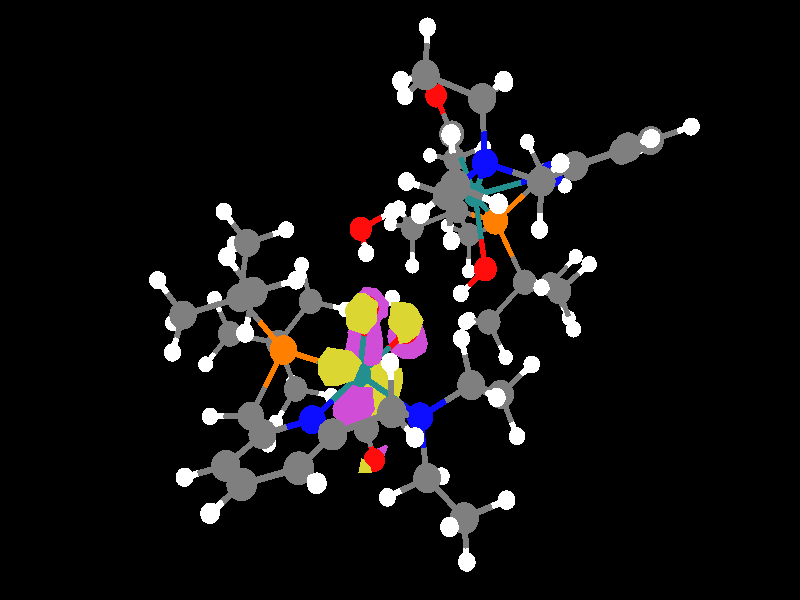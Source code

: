 // ****This file was generated by Gabedit ****

global_settings {
	ambient_light rgb <0.200000002980232, 0.200000002980232, 0.200000002980232>
	max_trace_level 15
}

// Rotation matrix
#declare myTransforms = transform {
matrix <0.730235, 0.635920 ,-0.249724, -0.434365, 0.150009, -0.888158, -0.527337, 0.757036, 0.385763, 0.000000, 0.000000 ,0.000000>
}

// finish options
#declare ambientCoef = 0.2;
#declare diffuseCoef = 0.8;
#declare specularCoef = 0.8;

// CAMERA
camera
{
	right     1.44478527607362 *x
	up        y
	direction -z
	angle 44.57364039190848
	location  < 0.000000, 0.00000, 50.00000000000000 >
	look_at   < 0.000000, 0.00000, 0.00000000000000 >
	translate < -0.78114630254593 , -0.64905034951949 , 0.000000 >
}

// LIGHT 1
light_source
{

	<  0.000000,  0.000000, 50.000000>
	color rgb <1, 1, 1>
	fade_distance 100.715721808572
	fade_power 0
	parallel
	point_at <  0.000000,  0.000000, -50.000000>
}

light_source {
	<28.531854657851, 50.2572796825395, -12.6372721914616>
	color rgb <0.300000011920929, 0.300000011920929, 0.300000011920929>
	fade_distance 100.715721808572
	fade_power 0
	parallel
	point_at <-28.531854657851, -50.2572796825395, 12.6372721914616>
}

#default {
	finish {ambient .8 diffuse 1 specular 1 roughness .005 metallic 0.5}
}

    // BACKGROUND 
background 
{
	color rgb < 0.000000, 0.000000, 0.000000 >
}

# declare molecule = union {
// ATOMS 
sphere
{
	<      1.588352,     -4.257752,     -5.261321>       0.408181
	texture
	{
		pigment { rgb<      1.000000,      1.000000,      1.000000> }
		finish {ambient ambientCoef diffuse diffuseCoef specular specularCoef}
	}
}
sphere
{
	<     -0.434936,     -3.850207,     -5.453847>       0.663294
	texture
	{
		pigment { rgb<      0.499992,      0.499992,      0.499992> }
		finish {ambient ambientCoef diffuse diffuseCoef specular specularCoef}
	}
}
sphere
{
	<     -1.079066,     -4.545876,     -7.306088>       0.408181
	texture
	{
		pigment { rgb<      1.000000,      1.000000,      1.000000> }
		finish {ambient ambientCoef diffuse diffuseCoef specular specularCoef}
	}
}
sphere
{
	<     -0.645481,     -1.784869,     -5.361283>       0.408181
	texture
	{
		pigment { rgb<      1.000000,      1.000000,      1.000000> }
		finish {ambient ambientCoef diffuse diffuseCoef specular specularCoef}
	}
}
sphere
{
	<     -3.102372,      3.402379,      5.470236>       0.408181
	texture
	{
		pigment { rgb<      1.000000,      1.000000,      1.000000> }
		finish {ambient ambientCoef diffuse diffuseCoef specular specularCoef}
	}
}
sphere
{
	<     -1.366167,      1.180910,     -2.021535>       0.578256
	texture
	{
		pigment { rgb<      1.000000,      0.049989,      0.049989> }
		finish {ambient ambientCoef diffuse diffuseCoef specular specularCoef}
	}
}
sphere
{
	<     -2.796023,      6.564619,      2.550474>       0.408181
	texture
	{
		pigment { rgb<      1.000000,      1.000000,      1.000000> }
		finish {ambient ambientCoef diffuse diffuseCoef specular specularCoef}
	}
}
sphere
{
	<     -3.177435,     -1.905487,      1.685492>       0.578256
	texture
	{
		pigment { rgb<      1.000000,      0.049989,      0.049989> }
		finish {ambient ambientCoef diffuse diffuseCoef specular specularCoef}
	}
}
sphere
{
	<     -1.125052,      0.302391,      2.885417>       0.408181
	texture
	{
		pigment { rgb<      1.000000,      1.000000,      1.000000> }
		finish {ambient ambientCoef diffuse diffuseCoef specular specularCoef}
	}
}
sphere
{
	<     -1.800743,     -5.064353,     -3.255504>       0.663294
	texture
	{
		pigment { rgb<      0.499992,      0.499992,      0.499992> }
		finish {ambient ambientCoef diffuse diffuseCoef specular specularCoef}
	}
}
sphere
{
	<     -5.142324,      3.477285,      8.147873>       0.408181
	texture
	{
		pigment { rgb<      1.000000,      1.000000,      1.000000> }
		finish {ambient ambientCoef diffuse diffuseCoef specular specularCoef}
	}
}
sphere
{
	<     -1.739385,     -7.151838,     -3.403716>       0.408181
	texture
	{
		pigment { rgb<      1.000000,      1.000000,      1.000000> }
		finish {ambient ambientCoef diffuse diffuseCoef specular specularCoef}
	}
}
sphere
{
	<     -5.000325,      3.941699,      6.120446>       0.663294
	texture
	{
		pigment { rgb<      0.499992,      0.499992,      0.499992> }
		finish {ambient ambientCoef diffuse diffuseCoef specular specularCoef}
	}
}
sphere
{
	<     -2.374513,      5.558215,     -0.614791>       0.408181
	texture
	{
		pigment { rgb<      1.000000,      1.000000,      1.000000> }
		finish {ambient ambientCoef diffuse diffuseCoef specular specularCoef}
	}
}
sphere
{
	<     -5.214424,      5.999717,      5.954806>       0.408181
	texture
	{
		pigment { rgb<      1.000000,      1.000000,      1.000000> }
		finish {ambient ambientCoef diffuse diffuseCoef specular specularCoef}
	}
}
sphere
{
	<     -0.841993,     -4.512499,     -1.497784>       0.408181
	texture
	{
		pigment { rgb<      1.000000,      1.000000,      1.000000> }
		finish {ambient ambientCoef diffuse diffuseCoef specular specularCoef}
	}
}
sphere
{
	<     -3.467260,      6.834634,      0.609823>       0.663294
	texture
	{
		pigment { rgb<      0.499992,      0.499992,      0.499992> }
		finish {ambient ambientCoef diffuse diffuseCoef specular specularCoef}
	}
}
sphere
{
	<     -3.072211,      8.802281,      0.046672>       0.408181
	texture
	{
		pigment { rgb<      1.000000,      1.000000,      1.000000> }
		finish {ambient ambientCoef diffuse diffuseCoef specular specularCoef}
	}
}
sphere
{
	<     -4.532874,     -5.595404,      0.645780>       0.408181
	texture
	{
		pigment { rgb<      1.000000,      1.000000,      1.000000> }
		finish {ambient ambientCoef diffuse diffuseCoef specular specularCoef}
	}
}
sphere
{
	<     -4.905088,     -0.304085,     -1.224083>       0.578256
	texture
	{
		pigment { rgb<      0.139986,      0.559991,      0.559991> }
		finish {ambient ambientCoef diffuse diffuseCoef specular specularCoef}
	}
}
sphere
{
	<     -5.012868,     -1.102344,      4.711703>       0.408181
	texture
	{
		pigment { rgb<      1.000000,      1.000000,      1.000000> }
		finish {ambient ambientCoef diffuse diffuseCoef specular specularCoef}
	}
}
sphere
{
	<     -4.465703,     -4.239456,     -3.019480>       0.629279
	texture
	{
		pigment { rgb<      0.049989,      0.049989,      1.000000> }
		finish {ambient ambientCoef diffuse diffuseCoef specular specularCoef}
	}
}
sphere
{
	<     -5.738330,     -5.743180,     -1.045504>       0.663294
	texture
	{
		pigment { rgb<      0.499992,      0.499992,      0.499992> }
		finish {ambient ambientCoef diffuse diffuseCoef specular specularCoef}
	}
}
sphere
{
	<     -7.084543,      2.493424,      4.732533>       0.663294
	texture
	{
		pigment { rgb<      0.499992,      0.499992,      0.499992> }
		finish {ambient ambientCoef diffuse diffuseCoef specular specularCoef}
	}
}
sphere
{
	<     -6.893954,     -0.507819,      7.458156>       0.408181
	texture
	{
		pigment { rgb<      1.000000,      1.000000,      1.000000> }
		finish {ambient ambientCoef diffuse diffuseCoef specular specularCoef}
	}
}
sphere
{
	<     -7.457328,      8.105578,      3.878147>       0.408181
	texture
	{
		pigment { rgb<      1.000000,      1.000000,      1.000000> }
		finish {ambient ambientCoef diffuse diffuseCoef specular specularCoef}
	}
}
sphere
{
	<     -6.817623,     -0.314662,      5.384501>       0.663294
	texture
	{
		pigment { rgb<      0.499992,      0.499992,      0.499992> }
		finish {ambient ambientCoef diffuse diffuseCoef specular specularCoef}
	}
}
sphere
{
	<     -6.302449,      6.324909,      0.295041>       0.663294
	texture
	{
		pigment { rgb<      0.499992,      0.499992,      0.499992> }
		finish {ambient ambientCoef diffuse diffuseCoef specular specularCoef}
	}
}
sphere
{
	<     -6.795331,      2.875358,      1.128182>       0.707513
	texture
	{
		pigment { rgb<      1.000000,      0.499992,      0.000000> }
		finish {ambient ambientCoef diffuse diffuseCoef specular specularCoef}
	}
}
sphere
{
	<     -5.937881,     -7.744402,     -1.589753>       0.408181
	texture
	{
		pigment { rgb<      1.000000,      1.000000,      1.000000> }
		finish {ambient ambientCoef diffuse diffuseCoef specular specularCoef}
	}
}
sphere
{
	<     -7.900122,      8.157069,      1.854182>       0.663294
	texture
	{
		pigment { rgb<      0.499992,      0.499992,      0.499992> }
		finish {ambient ambientCoef diffuse diffuseCoef specular specularCoef}
	}
}
sphere
{
	<     -4.976806,     -3.114766,     -6.763300>       0.408181
	texture
	{
		pigment { rgb<      1.000000,      1.000000,      1.000000> }
		finish {ambient ambientCoef diffuse diffuseCoef specular specularCoef}
	}
}
sphere
{
	<     -4.117596,     -7.835546,     -7.023771>       0.408181
	texture
	{
		pigment { rgb<      1.000000,      1.000000,      1.000000> }
		finish {ambient ambientCoef diffuse diffuseCoef specular specularCoef}
	}
}
sphere
{
	<     -7.521752,     10.095390,      1.188781>       0.408181
	texture
	{
		pigment { rgb<      1.000000,      1.000000,      1.000000> }
		finish {ambient ambientCoef diffuse diffuseCoef specular specularCoef}
	}
}
sphere
{
	<     -5.862726,     -4.437418,     -5.437968>       0.663294
	texture
	{
		pigment { rgb<      0.499992,      0.499992,      0.499992> }
		finish {ambient ambientCoef diffuse diffuseCoef specular specularCoef}
	}
}
sphere
{
	<     -9.652285,      3.272855,      7.774935>       0.408181
	texture
	{
		pigment { rgb<      1.000000,      1.000000,      1.000000> }
		finish {ambient ambientCoef diffuse diffuseCoef specular specularCoef}
	}
}
sphere
{
	<     -5.956400,      1.065198,     -4.293888>       0.663294
	texture
	{
		pigment { rgb<      0.499992,      0.499992,      0.499992> }
		finish {ambient ambientCoef diffuse diffuseCoef specular specularCoef}
	}
}
sphere
{
	<     -9.674208,      3.371399,      5.693814>       0.663294
	texture
	{
		pigment { rgb<      0.499992,      0.499992,      0.499992> }
		finish {ambient ambientCoef diffuse diffuseCoef specular specularCoef}
	}
}
sphere
{
	<     -5.722812,      5.611639,     -3.735673>       0.408181
	texture
	{
		pigment { rgb<      1.000000,      1.000000,      1.000000> }
		finish {ambient ambientCoef diffuse diffuseCoef specular specularCoef}
	}
}
sphere
{
	<     -6.946964,      6.726840,     -2.494040>       0.663294
	texture
	{
		pigment { rgb<      0.499992,      0.499992,      0.499992> }
		finish {ambient ambientCoef diffuse diffuseCoef specular specularCoef}
	}
}
sphere
{
	<    -10.139777,      5.324395,      5.174486>       0.408181
	texture
	{
		pigment { rgb<      1.000000,      1.000000,      1.000000> }
		finish {ambient ambientCoef diffuse diffuseCoef specular specularCoef}
	}
}
sphere
{
	<     -6.621566,      8.734699,     -2.944165>       0.408181
	texture
	{
		pigment { rgb<      1.000000,      1.000000,      1.000000> }
		finish {ambient ambientCoef diffuse diffuseCoef specular specularCoef}
	}
}
sphere
{
	<     -8.254258,     -4.606573,     -0.397106>       0.663294
	texture
	{
		pigment { rgb<      0.499992,      0.499992,      0.499992> }
		finish {ambient ambientCoef diffuse diffuseCoef specular specularCoef}
	}
}
sphere
{
	<     -8.279141,     -2.063571,     -0.403527>       0.629279
	texture
	{
		pigment { rgb<      0.049989,      0.049989,      1.000000> }
		finish {ambient ambientCoef diffuse diffuseCoef specular specularCoef}
	}
}
sphere
{
	<     -6.000366,     -7.054302,     -6.620453>       0.663294
	texture
	{
		pigment { rgb<      0.499992,      0.499992,      0.499992> }
		finish {ambient ambientCoef diffuse diffuseCoef specular specularCoef}
	}
}
sphere
{
	<     -8.362544,     -1.460311,      4.598722>       0.408181
	texture
	{
		pigment { rgb<      1.000000,      1.000000,      1.000000> }
		finish {ambient ambientCoef diffuse diffuseCoef specular specularCoef}
	}
}
sphere
{
	<     -7.783387,     -3.719237,     -5.095140>       0.408181
	texture
	{
		pigment { rgb<      1.000000,      1.000000,      1.000000> }
		finish {ambient ambientCoef diffuse diffuseCoef specular specularCoef}
	}
}
sphere
{
	<     -9.939056,      7.812491,      1.614579>       0.408181
	texture
	{
		pigment { rgb<      1.000000,      1.000000,      1.000000> }
		finish {ambient ambientCoef diffuse diffuseCoef specular specularCoef}
	}
}
sphere
{
	<     -7.030595,     -8.421862,     -5.440907>       0.408181
	texture
	{
		pigment { rgb<      1.000000,      1.000000,      1.000000> }
		finish {ambient ambientCoef diffuse diffuseCoef specular specularCoef}
	}
}
sphere
{
	<    -10.101874,      2.065843,      0.087236>       0.663294
	texture
	{
		pigment { rgb<      0.499992,      0.499992,      0.499992> }
		finish {ambient ambientCoef diffuse diffuseCoef specular specularCoef}
	}
}
sphere
{
	<     -7.019054,     -6.916694,     -8.427884>       0.408181
	texture
	{
		pigment { rgb<      1.000000,      1.000000,      1.000000> }
		finish {ambient ambientCoef diffuse diffuseCoef specular specularCoef}
	}
}
sphere
{
	<    -11.212333,      2.129028,      5.051759>       0.408181
	texture
	{
		pigment { rgb<      1.000000,      1.000000,      1.000000> }
		finish {ambient ambientCoef diffuse diffuseCoef specular specularCoef}
	}
}
sphere
{
	<    -10.383090,     -0.748522,      0.189039>       0.663294
	texture
	{
		pigment { rgb<      0.499992,      0.499992,      0.499992> }
		finish {ambient ambientCoef diffuse diffuseCoef specular specularCoef}
	}
}
sphere
{
	<    -10.410626,     -5.964938,      0.240903>       0.663294
	texture
	{
		pigment { rgb<      0.499992,      0.499992,      0.499992> }
		finish {ambient ambientCoef diffuse diffuseCoef specular specularCoef}
	}
}
sphere
{
	<     -8.935505,      6.316970,     -2.946307>       0.408181
	texture
	{
		pigment { rgb<      1.000000,      1.000000,      1.000000> }
		finish {ambient ambientCoef diffuse diffuseCoef specular specularCoef}
	}
}
sphere
{
	<    -10.365683,     -8.025176,      0.234837>       0.408181
	texture
	{
		pigment { rgb<      1.000000,      1.000000,      1.000000> }
		finish {ambient ambientCoef diffuse diffuseCoef specular specularCoef}
	}
}
sphere
{
	<    -10.203003,      2.666061,     -1.904915>       0.408181
	texture
	{
		pigment { rgb<      1.000000,      1.000000,      1.000000> }
		finish {ambient ambientCoef diffuse diffuseCoef specular specularCoef}
	}
}
sphere
{
	<    -11.615282,      3.032657,      1.123717>       0.408181
	texture
	{
		pigment { rgb<      1.000000,      1.000000,      1.000000> }
		finish {ambient ambientCoef diffuse diffuseCoef specular specularCoef}
	}
}
sphere
{
	<    -12.590623,     -2.017187,      0.857498>       0.663294
	texture
	{
		pigment { rgb<      0.499992,      0.499992,      0.499992> }
		finish {ambient ambientCoef diffuse diffuseCoef specular specularCoef}
	}
}
sphere
{
	<    -12.597631,     -4.648466,      0.887666>       0.663294
	texture
	{
		pigment { rgb<      0.499992,      0.499992,      0.499992> }
		finish {ambient ambientCoef diffuse diffuseCoef specular specularCoef}
	}
}
sphere
{
	<    -14.279705,     -0.943137,      1.346399>       0.408181
	texture
	{
		pigment { rgb<      1.000000,      1.000000,      1.000000> }
		finish {ambient ambientCoef diffuse diffuseCoef specular specularCoef}
	}
}
sphere
{
	<    -14.310866,     -5.673071,      1.406045>       0.408181
	texture
	{
		pigment { rgb<      1.000000,      1.000000,      1.000000> }
		finish {ambient ambientCoef diffuse diffuseCoef specular specularCoef}
	}
}
sphere
{
	<     -6.432706,      1.816067,     -6.296214>       0.578256
	texture
	{
		pigment { rgb<      1.000000,      0.049989,      0.049989> }
		finish {ambient ambientCoef diffuse diffuseCoef specular specularCoef}
	}
}
sphere
{
	<      1.698932,     -7.051910,      5.129642>       0.663294
	texture
	{
		pigment { rgb<      0.499992,      0.499992,      0.499992> }
		finish {ambient ambientCoef diffuse diffuseCoef specular specularCoef}
	}
}
sphere
{
	<      1.915400,      1.968306,     -4.337038>       0.408181
	texture
	{
		pigment { rgb<      1.000000,      1.000000,      1.000000> }
		finish {ambient ambientCoef diffuse diffuseCoef specular specularCoef}
	}
}
sphere
{
	<     -0.241853,      1.864237,      3.444351>       0.578256
	texture
	{
		pigment { rgb<      1.000000,      0.049989,      0.049989> }
		finish {ambient ambientCoef diffuse diffuseCoef specular specularCoef}
	}
}
sphere
{
	<      2.345746,      6.049483,     -1.618001>       0.408181
	texture
	{
		pigment { rgb<      1.000000,      1.000000,      1.000000> }
		finish {ambient ambientCoef diffuse diffuseCoef specular specularCoef}
	}
}
sphere
{
	<      2.869589,     -2.148435,     -0.933668>       0.578256
	texture
	{
		pigment { rgb<      1.000000,      0.049989,      0.049989> }
		finish {ambient ambientCoef diffuse diffuseCoef specular specularCoef}
	}
}
sphere
{
	<      1.555917,      1.535936,      3.126014>       0.408181
	texture
	{
		pigment { rgb<      1.000000,      1.000000,      1.000000> }
		finish {ambient ambientCoef diffuse diffuseCoef specular specularCoef}
	}
}
sphere
{
	<      2.224035,     -4.431600,      4.074646>       0.663294
	texture
	{
		pigment { rgb<      0.499992,      0.499992,      0.499992> }
		finish {ambient ambientCoef diffuse diffuseCoef specular specularCoef}
	}
}
sphere
{
	<      2.819677,      1.941358,     -7.579416>       0.408181
	texture
	{
		pigment { rgb<      1.000000,      1.000000,      1.000000> }
		finish {ambient ambientCoef diffuse diffuseCoef specular specularCoef}
	}
}
sphere
{
	<      3.319996,      2.686913,     -5.696497>       0.663294
	texture
	{
		pigment { rgb<      0.499992,      0.499992,      0.499992> }
		finish {ambient ambientCoef diffuse diffuseCoef specular specularCoef}
	}
}
sphere
{
	<      3.340478,      5.680051,      1.551274>       0.408181
	texture
	{
		pigment { rgb<      1.000000,      1.000000,      1.000000> }
		finish {ambient ambientCoef diffuse diffuseCoef specular specularCoef}
	}
}
sphere
{
	<      3.116134,      4.754373,     -5.790396>       0.408181
	texture
	{
		pigment { rgb<      1.000000,      1.000000,      1.000000> }
		finish {ambient ambientCoef diffuse diffuseCoef specular specularCoef}
	}
}
sphere
{
	<      3.734828,      6.698604,     -0.215096>       0.663294
	texture
	{
		pigment { rgb<      0.499992,      0.499992,      0.499992> }
		finish {ambient ambientCoef diffuse diffuseCoef specular specularCoef}
	}
}
sphere
{
	<      3.435567,      8.737765,      0.101361>       0.408181
	texture
	{
		pigment { rgb<      1.000000,      1.000000,      1.000000> }
		finish {ambient ambientCoef diffuse diffuseCoef specular specularCoef}
	}
}
sphere
{
	<      4.781428,     -5.677509,      0.300278>       0.408181
	texture
	{
		pigment { rgb<      1.000000,      1.000000,      1.000000> }
		finish {ambient ambientCoef diffuse diffuseCoef specular specularCoef}
	}
}
sphere
{
	<      5.227886,     -0.078222,      1.393996>       0.578256
	texture
	{
		pigment { rgb<      0.139986,      0.559991,      0.559991> }
		finish {ambient ambientCoef diffuse diffuseCoef specular specularCoef}
	}
}
sphere
{
	<      5.056171,     -1.949351,     -3.928947>       0.408181
	texture
	{
		pigment { rgb<      1.000000,      1.000000,      1.000000> }
		finish {ambient ambientCoef diffuse diffuseCoef specular specularCoef}
	}
}
sphere
{
	<      4.914986,     -3.754902,      3.700761>       0.629279
	texture
	{
		pigment { rgb<      0.049989,      0.049989,      1.000000> }
		finish {ambient ambientCoef diffuse diffuseCoef specular specularCoef}
	}
}
sphere
{
	<      6.109138,     -5.525866,      1.897341>       0.663294
	texture
	{
		pigment { rgb<      0.499992,      0.499992,      0.499992> }
		finish {ambient ambientCoef diffuse diffuseCoef specular specularCoef}
	}
}
sphere
{
	<      6.029727,      1.892816,     -5.071428>       0.663294
	texture
	{
		pigment { rgb<      0.499992,      0.499992,      0.499992> }
		finish {ambient ambientCoef diffuse diffuseCoef specular specularCoef}
	}
}
sphere
{
	<      5.663265,     -1.511047,     -7.254194>       0.408181
	texture
	{
		pigment { rgb<      1.000000,      1.000000,      1.000000> }
		finish {ambient ambientCoef diffuse diffuseCoef specular specularCoef}
	}
}
sphere
{
	<      5.648860,      7.595030,     -4.949261>       0.408181
	texture
	{
		pigment { rgb<      1.000000,      1.000000,      1.000000> }
		finish {ambient ambientCoef diffuse diffuseCoef specular specularCoef}
	}
}
sphere
{
	<      6.265672,     -0.986242,     -5.327506>       0.663294
	texture
	{
		pigment { rgb<      0.499992,      0.499992,      0.499992> }
		finish {ambient ambientCoef diffuse diffuseCoef specular specularCoef}
	}
}
sphere
{
	<      6.457742,      6.252154,     -1.099315>       0.663294
	texture
	{
		pigment { rgb<      0.499992,      0.499992,      0.499992> }
		finish {ambient ambientCoef diffuse diffuseCoef specular specularCoef}
	}
}
sphere
{
	<      6.694423,      2.686014,     -1.613002>       0.707513
	texture
	{
		pigment { rgb<      1.000000,      0.499992,      0.000000> }
		finish {ambient ambientCoef diffuse diffuseCoef specular specularCoef}
	}
}
sphere
{
	<      6.403491,     -7.406956,      2.750780>       0.408181
	texture
	{
		pigment { rgb<      1.000000,      1.000000,      1.000000> }
		finish {ambient ambientCoef diffuse diffuseCoef specular specularCoef}
	}
}
sphere
{
	<      7.002317,      7.898638,     -3.407650>       0.663294
	texture
	{
		pigment { rgb<      0.499992,      0.499992,      0.499992> }
		finish {ambient ambientCoef diffuse diffuseCoef specular specularCoef}
	}
}
sphere
{
	<      8.230932,     -2.911544,      5.635435>       0.408181
	texture
	{
		pigment { rgb<      1.000000,      1.000000,      1.000000> }
		finish {ambient ambientCoef diffuse diffuseCoef specular specularCoef}
	}
}
sphere
{
	<      4.505779,     -0.439112,      7.622090>       0.408181
	texture
	{
		pigment { rgb<      1.000000,      1.000000,      1.000000> }
		finish {ambient ambientCoef diffuse diffuseCoef specular specularCoef}
	}
}
sphere
{
	<      6.847557,      9.897726,     -2.835704>       0.408181
	texture
	{
		pigment { rgb<      1.000000,      1.000000,      1.000000> }
		finish {ambient ambientCoef diffuse diffuseCoef specular specularCoef}
	}
}
sphere
{
	<      6.379658,     -3.749853,      6.078934>       0.663294
	texture
	{
		pigment { rgb<      0.499992,      0.499992,      0.499992> }
		finish {ambient ambientCoef diffuse diffuseCoef specular specularCoef}
	}
}
sphere
{
	<      7.452318,      2.269241,     -8.843901>       0.408181
	texture
	{
		pigment { rgb<      1.000000,      1.000000,      1.000000> }
		finish {ambient ambientCoef diffuse diffuseCoef specular specularCoef}
	}
}
sphere
{
	<      6.603035,      1.788164,      3.950682>       0.663294
	texture
	{
		pigment { rgb<      0.499992,      0.499992,      0.499992> }
		finish {ambient ambientCoef diffuse diffuseCoef specular specularCoef}
	}
}
sphere
{
	<      7.875076,      3.069444,     -6.965724>       0.663294
	texture
	{
		pigment { rgb<      0.499992,      0.499992,      0.499992> }
		finish {ambient ambientCoef diffuse diffuseCoef specular specularCoef}
	}
}
sphere
{
	<      8.113184,      5.955919,      2.718026>       0.408181
	texture
	{
		pigment { rgb<      1.000000,      1.000000,      1.000000> }
		finish {ambient ambientCoef diffuse diffuseCoef specular specularCoef}
	}
}
sphere
{
	<      8.288730,      7.072825,      0.983408>       0.663294
	texture
	{
		pigment { rgb<      0.499992,      0.499992,      0.499992> }
		finish {ambient ambientCoef diffuse diffuseCoef specular specularCoef}
	}
}
sphere
{
	<      7.719062,      5.125836,     -7.127930>       0.408181
	texture
	{
		pigment { rgb<      1.000000,      1.000000,      1.000000> }
		finish {ambient ambientCoef diffuse diffuseCoef specular specularCoef}
	}
}
sphere
{
	<      7.870731,      9.054306,      1.477641>       0.408181
	texture
	{
		pigment { rgb<      1.000000,      1.000000,      1.000000> }
		finish {ambient ambientCoef diffuse diffuseCoef specular specularCoef}
	}
}
sphere
{
	<      8.563543,     -4.538634,      0.850052>       0.663294
	texture
	{
		pigment { rgb<      0.499992,      0.499992,      0.499992> }
		finish {ambient ambientCoef diffuse diffuseCoef specular specularCoef}
	}
}
sphere
{
	<      8.522683,     -2.075726,      0.270966>       0.629279
	texture
	{
		pigment { rgb<      0.049989,      0.049989,      1.000000> }
		finish {ambient ambientCoef diffuse diffuseCoef specular specularCoef}
	}
}
sphere
{
	<      5.141987,     -2.318578,      8.228176>       0.663294
	texture
	{
		pigment { rgb<      0.499992,      0.499992,      0.499992> }
		finish {ambient ambientCoef diffuse diffuseCoef specular specularCoef}
	}
}
sphere
{
	<      8.237530,     -1.616803,     -5.110437>       0.408181
	texture
	{
		pigment { rgb<      1.000000,      1.000000,      1.000000> }
		finish {ambient ambientCoef diffuse diffuseCoef specular specularCoef}
	}
}
sphere
{
	<      6.737810,     -5.726337,      6.672578>       0.408181
	texture
	{
		pigment { rgb<      1.000000,      1.000000,      1.000000> }
		finish {ambient ambientCoef diffuse diffuseCoef specular specularCoef}
	}
}
sphere
{
	<      8.926111,      7.614271,     -4.141222>       0.408181
	texture
	{
		pigment { rgb<      1.000000,      1.000000,      1.000000> }
		finish {ambient ambientCoef diffuse diffuseCoef specular specularCoef}
	}
}
sphere
{
	<      3.511840,     -3.341857,      9.011218>       0.408181
	texture
	{
		pigment { rgb<      1.000000,      1.000000,      1.000000> }
		finish {ambient ambientCoef diffuse diffuseCoef specular specularCoef}
	}
}
sphere
{
	<     10.155650,      1.873332,     -1.305795>       0.663294
	texture
	{
		pigment { rgb<      0.499992,      0.499992,      0.499992> }
		finish {ambient ambientCoef diffuse diffuseCoef specular specularCoef}
	}
}
sphere
{
	<      6.522693,     -2.058430,      9.759583>       0.408181
	texture
	{
		pigment { rgb<      1.000000,      1.000000,      1.000000> }
		finish {ambient ambientCoef diffuse diffuseCoef specular specularCoef}
	}
}
sphere
{
	<      9.854953,      2.588460,     -6.547001>       0.408181
	texture
	{
		pigment { rgb<      1.000000,      1.000000,      1.000000> }
		finish {ambient ambientCoef diffuse diffuseCoef specular specularCoef}
	}
}
sphere
{
	<     10.485158,     -0.908840,     -0.835174>       0.663294
	texture
	{
		pigment { rgb<      0.499992,      0.499992,      0.499992> }
		finish {ambient ambientCoef diffuse diffuseCoef specular specularCoef}
	}
}
sphere
{
	<     10.692903,     -5.994369,      0.347520>       0.663294
	texture
	{
		pigment { rgb<      0.499992,      0.499992,      0.499992> }
		finish {ambient ambientCoef diffuse diffuseCoef specular specularCoef}
	}
}
sphere
{
	<     10.266546,      7.010492,      0.339361>       0.408181
	texture
	{
		pigment { rgb<      1.000000,      1.000000,      1.000000> }
		finish {ambient ambientCoef diffuse diffuseCoef specular specularCoef}
	}
}
sphere
{
	<     10.726091,     -7.996508,      0.838242>       0.408181
	texture
	{
		pigment { rgb<      1.000000,      1.000000,      1.000000> }
		finish {ambient ambientCoef diffuse diffuseCoef specular specularCoef}
	}
}
sphere
{
	<     10.774218,      2.878951,      0.410784>       0.408181
	texture
	{
		pigment { rgb<      1.000000,      1.000000,      1.000000> }
		finish {ambient ambientCoef diffuse diffuseCoef specular specularCoef}
	}
}
sphere
{
	<     11.350114,      2.523529,     -2.876990>       0.408181
	texture
	{
		pigment { rgb<      1.000000,      1.000000,      1.000000> }
		finish {ambient ambientCoef diffuse diffuseCoef specular specularCoef}
	}
}
sphere
{
	<     12.658857,     -2.278922,     -1.424594>       0.663294
	texture
	{
		pigment { rgb<      0.499992,      0.499992,      0.499992> }
		finish {ambient ambientCoef diffuse diffuseCoef specular specularCoef}
	}
}
sphere
{
	<     12.757071,     -4.838726,     -0.817151>       0.663294
	texture
	{
		pigment { rgb<      0.499992,      0.499992,      0.499992> }
		finish {ambient ambientCoef diffuse diffuseCoef specular specularCoef}
	}
}
sphere
{
	<     14.252838,     -1.345072,     -2.339489>       0.408181
	texture
	{
		pigment { rgb<      1.000000,      1.000000,      1.000000> }
		finish {ambient ambientCoef diffuse diffuseCoef specular specularCoef}
	}
}
sphere
{
	<     14.449574,     -5.936649,     -1.248379>       0.408181
	texture
	{
		pigment { rgb<      1.000000,      1.000000,      1.000000> }
		finish {ambient ambientCoef diffuse diffuseCoef specular specularCoef}
	}
}
sphere
{
	<      1.483950,     -1.058723,     -1.492744>       0.408181
	texture
	{
		pigment { rgb<      1.000000,      1.000000,      1.000000> }
		finish {ambient ambientCoef diffuse diffuseCoef specular specularCoef}
	}
}
sphere
{
	<      7.416824,      2.927523,      5.674235>       0.578256
	texture
	{
		pigment { rgb<      1.000000,      0.049989,      0.049989> }
		finish {ambient ambientCoef diffuse diffuseCoef specular specularCoef}
	}
}
sphere
{
	<     -0.358092,     -7.268659,      5.349747>       0.408181
	texture
	{
		pigment { rgb<      1.000000,      1.000000,      1.000000> }
		finish {ambient ambientCoef diffuse diffuseCoef specular specularCoef}
	}
}
sphere
{
	<      2.559751,     -7.372353,      6.998299>       0.408181
	texture
	{
		pigment { rgb<      1.000000,      1.000000,      1.000000> }
		finish {ambient ambientCoef diffuse diffuseCoef specular specularCoef}
	}
}
sphere
{
	<      2.341896,     -8.568534,      3.858356>       0.408181
	texture
	{
		pigment { rgb<      1.000000,      1.000000,      1.000000> }
		finish {ambient ambientCoef diffuse diffuseCoef specular specularCoef}
	}
}
sphere
{
	<      1.345251,     -4.161932,      2.213353>       0.408181
	texture
	{
		pigment { rgb<      1.000000,      1.000000,      1.000000> }
		finish {ambient ambientCoef diffuse diffuseCoef specular specularCoef}
	}
}
sphere
{
	<      1.405955,     -2.980819,      5.309405>       0.408181
	texture
	{
		pigment { rgb<      1.000000,      1.000000,      1.000000> }
		finish {ambient ambientCoef diffuse diffuseCoef specular specularCoef}
	}
}
sphere
{
	<     -0.820791,      1.865779,     -0.408772>       0.408181
	texture
	{
		pigment { rgb<      1.000000,      1.000000,      1.000000> }
		finish {ambient ambientCoef diffuse diffuseCoef specular specularCoef}
	}
}
// BONDS 
cylinder
{
	<      1.588352,     -4.257752,     -5.261321>,
	<      0.889588,     -4.117002,     -5.327812> 
	      0.140000
	texture
	{
		pigment { rgb<      1.000000,      1.000000,      1.000000> }
		finish {ambient ambientCoef diffuse diffuseCoef specular specularCoef}
	}
}
cylinder
{
	<      0.889588,     -4.117002,     -5.327812>,
	<     -0.434936,     -3.850207,     -5.453847> 
	      0.140000
	texture
	{
		pigment { rgb<      0.499992,      0.499992,      0.499992> }
		finish {ambient ambientCoef diffuse diffuseCoef specular specularCoef}
	}
}
cylinder
{
	<     -0.434936,     -3.850207,     -5.453847>,
	<     -0.856608,     -4.305619,     -6.666397> 
	      0.140000
	texture
	{
		pigment { rgb<      0.499992,      0.499992,      0.499992> }
		finish {ambient ambientCoef diffuse diffuseCoef specular specularCoef}
	}
}
cylinder
{
	<     -0.856608,     -4.305619,     -6.666397>,
	<     -1.079066,     -4.545876,     -7.306088> 
	      0.140000
	texture
	{
		pigment { rgb<      1.000000,      1.000000,      1.000000> }
		finish {ambient ambientCoef diffuse diffuseCoef specular specularCoef}
	}
}
cylinder
{
	<     -0.434936,     -3.850207,     -5.453847>,
	<     -0.572767,     -2.498156,     -5.393251> 
	      0.140000
	texture
	{
		pigment { rgb<      0.499992,      0.499992,      0.499992> }
		finish {ambient ambientCoef diffuse diffuseCoef specular specularCoef}
	}
}
cylinder
{
	<     -0.572767,     -2.498156,     -5.393251>,
	<     -0.645481,     -1.784869,     -5.361283> 
	      0.140000
	texture
	{
		pigment { rgb<      1.000000,      1.000000,      1.000000> }
		finish {ambient ambientCoef diffuse diffuseCoef specular specularCoef}
	}
}
cylinder
{
	<     -0.434936,     -3.850207,     -5.453847>,
	<     -1.117840,     -4.457280,     -4.354676> 
	      0.140000
	texture
	{
		pigment { rgb<      0.499992,      0.499992,      0.499992> }
		finish {ambient ambientCoef diffuse diffuseCoef specular specularCoef}
	}
}
cylinder
{
	<     -1.117840,     -4.457280,     -4.354676>,
	<     -1.800743,     -5.064353,     -3.255504> 
	      0.140000
	texture
	{
		pigment { rgb<      0.499992,      0.499992,      0.499992> }
		finish {ambient ambientCoef diffuse diffuseCoef specular specularCoef}
	}
}
cylinder
{
	<     -3.102372,      3.402379,      5.470236>,
	<     -3.757851,      3.588639,      5.694793> 
	      0.140000
	texture
	{
		pigment { rgb<      1.000000,      1.000000,      1.000000> }
		finish {ambient ambientCoef diffuse diffuseCoef specular specularCoef}
	}
}
cylinder
{
	<     -3.757851,      3.588639,      5.694793>,
	<     -5.000325,      3.941699,      6.120446> 
	      0.140000
	texture
	{
		pigment { rgb<      0.499992,      0.499992,      0.499992> }
		finish {ambient ambientCoef diffuse diffuseCoef specular specularCoef}
	}
}
cylinder
{
	<     -1.366167,      1.180910,     -2.021535>,
	<     -2.732459,      0.607589,     -1.713658> 
	      0.140000
	texture
	{
		pigment { rgb<      1.000000,      0.049989,      0.049989> }
		finish {ambient ambientCoef diffuse diffuseCoef specular specularCoef}
	}
}
cylinder
{
	<     -2.732459,      0.607589,     -1.713658>,
	<     -4.905088,     -0.304085,     -1.224083> 
	      0.140000
	texture
	{
		pigment { rgb<      0.139986,      0.559991,      0.559991> }
		finish {ambient ambientCoef diffuse diffuseCoef specular specularCoef}
	}
}
cylinder
{
	<     -1.366167,      1.180910,     -2.021535>,
	<     -1.014125,      1.622995,     -0.980492> 
	      0.140000
	texture
	{
		pigment { rgb<      1.000000,      0.049989,      0.049989> }
		finish {ambient ambientCoef diffuse diffuseCoef specular specularCoef}
	}
}
cylinder
{
	<     -1.014125,      1.622995,     -0.980492>,
	<     -0.820791,      1.865779,     -0.408772> 
	      0.140000
	texture
	{
		pigment { rgb<      1.000000,      1.000000,      1.000000> }
		finish {ambient ambientCoef diffuse diffuseCoef specular specularCoef}
	}
}
cylinder
{
	<     -2.796023,      6.564619,      2.550474>,
	<     -3.027842,      6.657872,      1.880250> 
	      0.140000
	texture
	{
		pigment { rgb<      1.000000,      1.000000,      1.000000> }
		finish {ambient ambientCoef diffuse diffuseCoef specular specularCoef}
	}
}
cylinder
{
	<     -3.027842,      6.657872,      1.880250>,
	<     -3.467260,      6.834634,      0.609823> 
	      0.140000
	texture
	{
		pigment { rgb<      0.499992,      0.499992,      0.499992> }
		finish {ambient ambientCoef diffuse diffuseCoef specular specularCoef}
	}
}
cylinder
{
	<     -3.177435,     -1.905487,      1.685492>,
	<     -3.844440,     -1.287224,      0.562175> 
	      0.140000
	texture
	{
		pigment { rgb<      1.000000,      0.049989,      0.049989> }
		finish {ambient ambientCoef diffuse diffuseCoef specular specularCoef}
	}
}
cylinder
{
	<     -3.844440,     -1.287224,      0.562175>,
	<     -4.905088,     -0.304085,     -1.224083> 
	      0.140000
	texture
	{
		pigment { rgb<      0.139986,      0.559991,      0.559991> }
		finish {ambient ambientCoef diffuse diffuseCoef specular specularCoef}
	}
}
cylinder
{
	<     -1.125052,      0.302391,      2.885417>,
	<     -0.811960,      0.856061,      3.083558> 
	      0.140000
	texture
	{
		pigment { rgb<      1.000000,      1.000000,      1.000000> }
		finish {ambient ambientCoef diffuse diffuseCoef specular specularCoef}
	}
}
cylinder
{
	<     -0.811960,      0.856061,      3.083558>,
	<     -0.241853,      1.864237,      3.444351> 
	      0.140000
	texture
	{
		pigment { rgb<      1.000000,      0.049989,      0.049989> }
		finish {ambient ambientCoef diffuse diffuseCoef specular specularCoef}
	}
}
cylinder
{
	<     -1.800743,     -5.064353,     -3.255504>,
	<     -1.760576,     -6.430903,     -3.352530> 
	      0.140000
	texture
	{
		pigment { rgb<      0.499992,      0.499992,      0.499992> }
		finish {ambient ambientCoef diffuse diffuseCoef specular specularCoef}
	}
}
cylinder
{
	<     -1.760576,     -6.430903,     -3.352530>,
	<     -1.739385,     -7.151838,     -3.403716> 
	      0.140000
	texture
	{
		pigment { rgb<      1.000000,      1.000000,      1.000000> }
		finish {ambient ambientCoef diffuse diffuseCoef specular specularCoef}
	}
}
cylinder
{
	<     -1.800743,     -5.064353,     -3.255504>,
	<     -1.173108,     -4.703088,     -2.104832> 
	      0.140000
	texture
	{
		pigment { rgb<      0.499992,      0.499992,      0.499992> }
		finish {ambient ambientCoef diffuse diffuseCoef specular specularCoef}
	}
}
cylinder
{
	<     -1.173108,     -4.703088,     -2.104832>,
	<     -0.841993,     -4.512499,     -1.497784> 
	      0.140000
	texture
	{
		pigment { rgb<      1.000000,      1.000000,      1.000000> }
		finish {ambient ambientCoef diffuse diffuseCoef specular specularCoef}
	}
}
cylinder
{
	<     -1.800743,     -5.064353,     -3.255504>,
	<     -3.143798,     -4.648631,     -3.136555> 
	      0.140000
	texture
	{
		pigment { rgb<      0.499992,      0.499992,      0.499992> }
		finish {ambient ambientCoef diffuse diffuseCoef specular specularCoef}
	}
}
cylinder
{
	<     -3.143798,     -4.648631,     -3.136555>,
	<     -4.465703,     -4.239456,     -3.019480> 
	      0.140000
	texture
	{
		pigment { rgb<      0.049989,      0.049989,      1.000000> }
		finish {ambient ambientCoef diffuse diffuseCoef specular specularCoef}
	}
}
cylinder
{
	<     -5.142324,      3.477285,      8.147873>,
	<     -5.093283,      3.637676,      7.447679> 
	      0.140000
	texture
	{
		pigment { rgb<      1.000000,      1.000000,      1.000000> }
		finish {ambient ambientCoef diffuse diffuseCoef specular specularCoef}
	}
}
cylinder
{
	<     -5.093283,      3.637676,      7.447679>,
	<     -5.000325,      3.941699,      6.120446> 
	      0.140000
	texture
	{
		pigment { rgb<      0.499992,      0.499992,      0.499992> }
		finish {ambient ambientCoef diffuse diffuseCoef specular specularCoef}
	}
}
cylinder
{
	<     -5.000325,      3.941699,      6.120446>,
	<     -5.140483,      5.288958,      6.012011> 
	      0.140000
	texture
	{
		pigment { rgb<      0.499992,      0.499992,      0.499992> }
		finish {ambient ambientCoef diffuse diffuseCoef specular specularCoef}
	}
}
cylinder
{
	<     -5.140483,      5.288958,      6.012011>,
	<     -5.214424,      5.999717,      5.954806> 
	      0.140000
	texture
	{
		pigment { rgb<      1.000000,      1.000000,      1.000000> }
		finish {ambient ambientCoef diffuse diffuseCoef specular specularCoef}
	}
}
cylinder
{
	<     -5.000325,      3.941699,      6.120446>,
	<     -6.042434,      3.217561,      5.426489> 
	      0.140000
	texture
	{
		pigment { rgb<      0.499992,      0.499992,      0.499992> }
		finish {ambient ambientCoef diffuse diffuseCoef specular specularCoef}
	}
}
cylinder
{
	<     -6.042434,      3.217561,      5.426489>,
	<     -7.084543,      2.493424,      4.732533> 
	      0.140000
	texture
	{
		pigment { rgb<      0.499992,      0.499992,      0.499992> }
		finish {ambient ambientCoef diffuse diffuseCoef specular specularCoef}
	}
}
cylinder
{
	<     -2.374513,      5.558215,     -0.614791>,
	<     -2.751905,      5.999040,     -0.191857> 
	      0.140000
	texture
	{
		pigment { rgb<      1.000000,      1.000000,      1.000000> }
		finish {ambient ambientCoef diffuse diffuseCoef specular specularCoef}
	}
}
cylinder
{
	<     -2.751905,      5.999040,     -0.191857>,
	<     -3.467260,      6.834634,      0.609823> 
	      0.140000
	texture
	{
		pigment { rgb<      0.499992,      0.499992,      0.499992> }
		finish {ambient ambientCoef diffuse diffuseCoef specular specularCoef}
	}
}
cylinder
{
	<     -3.467260,      6.834634,      0.609823>,
	<     -3.208645,      8.122733,      0.241162> 
	      0.140000
	texture
	{
		pigment { rgb<      0.499992,      0.499992,      0.499992> }
		finish {ambient ambientCoef diffuse diffuseCoef specular specularCoef}
	}
}
cylinder
{
	<     -3.208645,      8.122733,      0.241162>,
	<     -3.072211,      8.802281,      0.046672> 
	      0.140000
	texture
	{
		pigment { rgb<      1.000000,      1.000000,      1.000000> }
		finish {ambient ambientCoef diffuse diffuseCoef specular specularCoef}
	}
}
cylinder
{
	<     -3.467260,      6.834634,      0.609823>,
	<     -4.884855,      6.579772,      0.452432> 
	      0.140000
	texture
	{
		pigment { rgb<      0.499992,      0.499992,      0.499992> }
		finish {ambient ambientCoef diffuse diffuseCoef specular specularCoef}
	}
}
cylinder
{
	<     -4.884855,      6.579772,      0.452432>,
	<     -6.302449,      6.324909,      0.295041> 
	      0.140000
	texture
	{
		pigment { rgb<      0.499992,      0.499992,      0.499992> }
		finish {ambient ambientCoef diffuse diffuseCoef specular specularCoef}
	}
}
cylinder
{
	<     -4.532874,     -5.595404,      0.645780>,
	<     -4.949191,     -5.646440,      0.061677> 
	      0.140000
	texture
	{
		pigment { rgb<      1.000000,      1.000000,      1.000000> }
		finish {ambient ambientCoef diffuse diffuseCoef specular specularCoef}
	}
}
cylinder
{
	<     -4.949191,     -5.646440,      0.061677>,
	<     -5.738330,     -5.743180,     -1.045504> 
	      0.140000
	texture
	{
		pigment { rgb<      0.499992,      0.499992,      0.499992> }
		finish {ambient ambientCoef diffuse diffuseCoef specular specularCoef}
	}
}
cylinder
{
	<     -4.905088,     -0.304085,     -1.224083>,
	<     -4.637876,     -2.697383,     -2.315954> 
	      0.140000
	texture
	{
		pigment { rgb<      0.139986,      0.559991,      0.559991> }
		finish {ambient ambientCoef diffuse diffuseCoef specular specularCoef}
	}
}
cylinder
{
	<     -4.637876,     -2.697383,     -2.315954>,
	<     -4.465703,     -4.239456,     -3.019480> 
	      0.140000
	texture
	{
		pigment { rgb<      0.049989,      0.049989,      1.000000> }
		finish {ambient ambientCoef diffuse diffuseCoef specular specularCoef}
	}
}
cylinder
{
	<     -4.905088,     -0.304085,     -1.224083>,
	<     -5.908116,      1.383037,      0.024111> 
	      0.140000
	texture
	{
		pigment { rgb<      0.139986,      0.559991,      0.559991> }
		finish {ambient ambientCoef diffuse diffuseCoef specular specularCoef}
	}
}
cylinder
{
	<     -5.908116,      1.383037,      0.024111>,
	<     -6.795331,      2.875358,      1.128182> 
	      0.140000
	texture
	{
		pigment { rgb<      1.000000,      0.499992,      0.000000> }
		finish {ambient ambientCoef diffuse diffuseCoef specular specularCoef}
	}
}
cylinder
{
	<     -4.905088,     -0.304085,     -1.224083>,
	<     -5.540460,      0.523457,     -3.079355> 
	      0.140000
	texture
	{
		pigment { rgb<      0.139986,      0.559991,      0.559991> }
		finish {ambient ambientCoef diffuse diffuseCoef specular specularCoef}
	}
}
cylinder
{
	<     -5.540460,      0.523457,     -3.079355>,
	<     -5.956400,      1.065198,     -4.293888> 
	      0.140000
	texture
	{
		pigment { rgb<      0.499992,      0.499992,      0.499992> }
		finish {ambient ambientCoef diffuse diffuseCoef specular specularCoef}
	}
}
cylinder
{
	<     -4.905088,     -0.304085,     -1.224083>,
	<     -6.957020,     -1.374117,     -0.725061> 
	      0.140000
	texture
	{
		pigment { rgb<      0.139986,      0.559991,      0.559991> }
		finish {ambient ambientCoef diffuse diffuseCoef specular specularCoef}
	}
}
cylinder
{
	<     -6.957020,     -1.374117,     -0.725061>,
	<     -8.279141,     -2.063571,     -0.403527> 
	      0.140000
	texture
	{
		pigment { rgb<      0.049989,      0.049989,      1.000000> }
		finish {ambient ambientCoef diffuse diffuseCoef specular specularCoef}
	}
}
cylinder
{
	<     -5.012868,     -1.102344,      4.711703>,
	<     -5.636160,     -0.830309,      4.944061> 
	      0.140000
	texture
	{
		pigment { rgb<      1.000000,      1.000000,      1.000000> }
		finish {ambient ambientCoef diffuse diffuseCoef specular specularCoef}
	}
}
cylinder
{
	<     -5.636160,     -0.830309,      4.944061>,
	<     -6.817623,     -0.314662,      5.384501> 
	      0.140000
	texture
	{
		pigment { rgb<      0.499992,      0.499992,      0.499992> }
		finish {ambient ambientCoef diffuse diffuseCoef specular specularCoef}
	}
}
cylinder
{
	<     -4.465703,     -4.239456,     -3.019480>,
	<     -5.096966,     -4.985351,     -2.040325> 
	      0.140000
	texture
	{
		pigment { rgb<      0.049989,      0.049989,      1.000000> }
		finish {ambient ambientCoef diffuse diffuseCoef specular specularCoef}
	}
}
cylinder
{
	<     -5.096966,     -4.985351,     -2.040325>,
	<     -5.738330,     -5.743180,     -1.045504> 
	      0.140000
	texture
	{
		pigment { rgb<      0.499992,      0.499992,      0.499992> }
		finish {ambient ambientCoef diffuse diffuseCoef specular specularCoef}
	}
}
cylinder
{
	<     -4.465703,     -4.239456,     -3.019480>,
	<     -5.158671,     -4.337651,     -4.219127> 
	      0.140000
	texture
	{
		pigment { rgb<      0.049989,      0.049989,      1.000000> }
		finish {ambient ambientCoef diffuse diffuseCoef specular specularCoef}
	}
}
cylinder
{
	<     -5.158671,     -4.337651,     -4.219127>,
	<     -5.862726,     -4.437418,     -5.437968> 
	      0.140000
	texture
	{
		pigment { rgb<      0.499992,      0.499992,      0.499992> }
		finish {ambient ambientCoef diffuse diffuseCoef specular specularCoef}
	}
}
cylinder
{
	<     -5.738330,     -5.743180,     -1.045504>,
	<     -5.868964,     -7.053259,     -1.401791> 
	      0.140000
	texture
	{
		pigment { rgb<      0.499992,      0.499992,      0.499992> }
		finish {ambient ambientCoef diffuse diffuseCoef specular specularCoef}
	}
}
cylinder
{
	<     -5.868964,     -7.053259,     -1.401791>,
	<     -5.937881,     -7.744402,     -1.589753> 
	      0.140000
	texture
	{
		pigment { rgb<      1.000000,      1.000000,      1.000000> }
		finish {ambient ambientCoef diffuse diffuseCoef specular specularCoef}
	}
}
cylinder
{
	<     -5.738330,     -5.743180,     -1.045504>,
	<     -6.996294,     -5.174876,     -0.721305> 
	      0.140000
	texture
	{
		pigment { rgb<      0.499992,      0.499992,      0.499992> }
		finish {ambient ambientCoef diffuse diffuseCoef specular specularCoef}
	}
}
cylinder
{
	<     -6.996294,     -5.174876,     -0.721305>,
	<     -8.254258,     -4.606573,     -0.397106> 
	      0.140000
	texture
	{
		pigment { rgb<      0.499992,      0.499992,      0.499992> }
		finish {ambient ambientCoef diffuse diffuseCoef specular specularCoef}
	}
}
cylinder
{
	<     -7.084543,      2.493424,      4.732533>,
	<     -6.951083,      1.089381,      5.058517> 
	      0.140000
	texture
	{
		pigment { rgb<      0.499992,      0.499992,      0.499992> }
		finish {ambient ambientCoef diffuse diffuseCoef specular specularCoef}
	}
}
cylinder
{
	<     -6.951083,      1.089381,      5.058517>,
	<     -6.817623,     -0.314662,      5.384501> 
	      0.140000
	texture
	{
		pigment { rgb<      0.499992,      0.499992,      0.499992> }
		finish {ambient ambientCoef diffuse diffuseCoef specular specularCoef}
	}
}
cylinder
{
	<     -7.084543,      2.493424,      4.732533>,
	<     -6.961536,      2.655867,      3.199537> 
	      0.140000
	texture
	{
		pigment { rgb<      0.499992,      0.499992,      0.499992> }
		finish {ambient ambientCoef diffuse diffuseCoef specular specularCoef}
	}
}
cylinder
{
	<     -6.961536,      2.655867,      3.199537>,
	<     -6.795331,      2.875358,      1.128182> 
	      0.140000
	texture
	{
		pigment { rgb<      1.000000,      0.499992,      0.000000> }
		finish {ambient ambientCoef diffuse diffuseCoef specular specularCoef}
	}
}
cylinder
{
	<     -7.084543,      2.493424,      4.732533>,
	<     -8.379375,      2.932411,      5.213173> 
	      0.140000
	texture
	{
		pigment { rgb<      0.499992,      0.499992,      0.499992> }
		finish {ambient ambientCoef diffuse diffuseCoef specular specularCoef}
	}
}
cylinder
{
	<     -8.379375,      2.932411,      5.213173>,
	<     -9.674208,      3.371399,      5.693814> 
	      0.140000
	texture
	{
		pigment { rgb<      0.499992,      0.499992,      0.499992> }
		finish {ambient ambientCoef diffuse diffuseCoef specular specularCoef}
	}
}
cylinder
{
	<     -6.893954,     -0.507819,      7.458156>,
	<     -6.867593,     -0.441111,      6.741997> 
	      0.140000
	texture
	{
		pigment { rgb<      1.000000,      1.000000,      1.000000> }
		finish {ambient ambientCoef diffuse diffuseCoef specular specularCoef}
	}
}
cylinder
{
	<     -6.867593,     -0.441111,      6.741997>,
	<     -6.817623,     -0.314662,      5.384501> 
	      0.140000
	texture
	{
		pigment { rgb<      0.499992,      0.499992,      0.499992> }
		finish {ambient ambientCoef diffuse diffuseCoef specular specularCoef}
	}
}
cylinder
{
	<     -7.457328,      8.105578,      3.878147>,
	<     -7.610252,      8.123361,      3.179149> 
	      0.140000
	texture
	{
		pigment { rgb<      1.000000,      1.000000,      1.000000> }
		finish {ambient ambientCoef diffuse diffuseCoef specular specularCoef}
	}
}
cylinder
{
	<     -7.610252,      8.123361,      3.179149>,
	<     -7.900122,      8.157069,      1.854182> 
	      0.140000
	texture
	{
		pigment { rgb<      0.499992,      0.499992,      0.499992> }
		finish {ambient ambientCoef diffuse diffuseCoef specular specularCoef}
	}
}
cylinder
{
	<     -6.817623,     -0.314662,      5.384501>,
	<     -7.828989,     -1.064649,      4.870099> 
	      0.140000
	texture
	{
		pigment { rgb<      0.499992,      0.499992,      0.499992> }
		finish {ambient ambientCoef diffuse diffuseCoef specular specularCoef}
	}
}
cylinder
{
	<     -7.828989,     -1.064649,      4.870099>,
	<     -8.362544,     -1.460311,      4.598722> 
	      0.140000
	texture
	{
		pigment { rgb<      1.000000,      1.000000,      1.000000> }
		finish {ambient ambientCoef diffuse diffuseCoef specular specularCoef}
	}
}
cylinder
{
	<     -6.302449,      6.324909,      0.295041>,
	<     -6.512081,      4.857752,      0.649391> 
	      0.140000
	texture
	{
		pigment { rgb<      0.499992,      0.499992,      0.499992> }
		finish {ambient ambientCoef diffuse diffuseCoef specular specularCoef}
	}
}
cylinder
{
	<     -6.512081,      4.857752,      0.649391>,
	<     -6.795331,      2.875358,      1.128182> 
	      0.140000
	texture
	{
		pigment { rgb<      1.000000,      0.499992,      0.000000> }
		finish {ambient ambientCoef diffuse diffuseCoef specular specularCoef}
	}
}
cylinder
{
	<     -6.302449,      6.324909,      0.295041>,
	<     -7.101285,      7.240989,      1.074611> 
	      0.140000
	texture
	{
		pigment { rgb<      0.499992,      0.499992,      0.499992> }
		finish {ambient ambientCoef diffuse diffuseCoef specular specularCoef}
	}
}
cylinder
{
	<     -7.101285,      7.240989,      1.074611>,
	<     -7.900122,      8.157069,      1.854182> 
	      0.140000
	texture
	{
		pigment { rgb<      0.499992,      0.499992,      0.499992> }
		finish {ambient ambientCoef diffuse diffuseCoef specular specularCoef}
	}
}
cylinder
{
	<     -6.302449,      6.324909,      0.295041>,
	<     -6.624706,      6.525874,     -1.099499> 
	      0.140000
	texture
	{
		pigment { rgb<      0.499992,      0.499992,      0.499992> }
		finish {ambient ambientCoef diffuse diffuseCoef specular specularCoef}
	}
}
cylinder
{
	<     -6.624706,      6.525874,     -1.099499>,
	<     -6.946964,      6.726840,     -2.494040> 
	      0.140000
	texture
	{
		pigment { rgb<      0.499992,      0.499992,      0.499992> }
		finish {ambient ambientCoef diffuse diffuseCoef specular specularCoef}
	}
}
cylinder
{
	<     -6.795331,      2.875358,      1.128182>,
	<     -8.695541,      2.410145,      0.529969> 
	      0.140000
	texture
	{
		pigment { rgb<      1.000000,      0.499992,      0.000000> }
		finish {ambient ambientCoef diffuse diffuseCoef specular specularCoef}
	}
}
cylinder
{
	<     -8.695541,      2.410145,      0.529969>,
	<    -10.101874,      2.065843,      0.087236> 
	      0.140000
	texture
	{
		pigment { rgb<      0.499992,      0.499992,      0.499992> }
		finish {ambient ambientCoef diffuse diffuseCoef specular specularCoef}
	}
}
cylinder
{
	<     -7.900122,      8.157069,      1.854182>,
	<     -7.652426,      9.425970,      1.418585> 
	      0.140000
	texture
	{
		pigment { rgb<      0.499992,      0.499992,      0.499992> }
		finish {ambient ambientCoef diffuse diffuseCoef specular specularCoef}
	}
}
cylinder
{
	<     -7.652426,      9.425970,      1.418585>,
	<     -7.521752,     10.095390,      1.188781> 
	      0.140000
	texture
	{
		pigment { rgb<      1.000000,      1.000000,      1.000000> }
		finish {ambient ambientCoef diffuse diffuseCoef specular specularCoef}
	}
}
cylinder
{
	<     -7.900122,      8.157069,      1.854182>,
	<     -9.234888,      7.931495,      1.697329> 
	      0.140000
	texture
	{
		pigment { rgb<      0.499992,      0.499992,      0.499992> }
		finish {ambient ambientCoef diffuse diffuseCoef specular specularCoef}
	}
}
cylinder
{
	<     -9.234888,      7.931495,      1.697329>,
	<     -9.939056,      7.812491,      1.614579> 
	      0.140000
	texture
	{
		pigment { rgb<      1.000000,      1.000000,      1.000000> }
		finish {ambient ambientCoef diffuse diffuseCoef specular specularCoef}
	}
}
cylinder
{
	<     -4.976806,     -3.114766,     -6.763300>,
	<     -5.282768,     -3.571558,     -6.305582> 
	      0.140000
	texture
	{
		pigment { rgb<      1.000000,      1.000000,      1.000000> }
		finish {ambient ambientCoef diffuse diffuseCoef specular specularCoef}
	}
}
cylinder
{
	<     -5.282768,     -3.571558,     -6.305582>,
	<     -5.862726,     -4.437418,     -5.437968> 
	      0.140000
	texture
	{
		pigment { rgb<      0.499992,      0.499992,      0.499992> }
		finish {ambient ambientCoef diffuse diffuseCoef specular specularCoef}
	}
}
cylinder
{
	<     -4.117596,     -7.835546,     -7.023771>,
	<     -4.767831,     -7.565735,     -6.884481> 
	      0.140000
	texture
	{
		pigment { rgb<      1.000000,      1.000000,      1.000000> }
		finish {ambient ambientCoef diffuse diffuseCoef specular specularCoef}
	}
}
cylinder
{
	<     -4.767831,     -7.565735,     -6.884481>,
	<     -6.000366,     -7.054302,     -6.620453> 
	      0.140000
	texture
	{
		pigment { rgb<      0.499992,      0.499992,      0.499992> }
		finish {ambient ambientCoef diffuse diffuseCoef specular specularCoef}
	}
}
cylinder
{
	<     -5.862726,     -4.437418,     -5.437968>,
	<     -5.931546,     -5.745860,     -6.029211> 
	      0.140000
	texture
	{
		pigment { rgb<      0.499992,      0.499992,      0.499992> }
		finish {ambient ambientCoef diffuse diffuseCoef specular specularCoef}
	}
}
cylinder
{
	<     -5.931546,     -5.745860,     -6.029211>,
	<     -6.000366,     -7.054302,     -6.620453> 
	      0.140000
	texture
	{
		pigment { rgb<      0.499992,      0.499992,      0.499992> }
		finish {ambient ambientCoef diffuse diffuseCoef specular specularCoef}
	}
}
cylinder
{
	<     -5.862726,     -4.437418,     -5.437968>,
	<     -7.120066,     -3.967268,     -5.213539> 
	      0.140000
	texture
	{
		pigment { rgb<      0.499992,      0.499992,      0.499992> }
		finish {ambient ambientCoef diffuse diffuseCoef specular specularCoef}
	}
}
cylinder
{
	<     -7.120066,     -3.967268,     -5.213539>,
	<     -7.783387,     -3.719237,     -5.095140> 
	      0.140000
	texture
	{
		pigment { rgb<      1.000000,      1.000000,      1.000000> }
		finish {ambient ambientCoef diffuse diffuseCoef specular specularCoef}
	}
}
cylinder
{
	<     -9.652285,      3.272855,      7.774935>,
	<     -9.659856,      3.306888,      7.056198> 
	      0.140000
	texture
	{
		pigment { rgb<      1.000000,      1.000000,      1.000000> }
		finish {ambient ambientCoef diffuse diffuseCoef specular specularCoef}
	}
}
cylinder
{
	<     -9.659856,      3.306888,      7.056198>,
	<     -9.674208,      3.371399,      5.693814> 
	      0.140000
	texture
	{
		pigment { rgb<      0.499992,      0.499992,      0.499992> }
		finish {ambient ambientCoef diffuse diffuseCoef specular specularCoef}
	}
}
cylinder
{
	<     -5.956400,      1.065198,     -4.293888>,
	<     -6.199335,      1.448171,     -5.315155> 
	      0.140000
	texture
	{
		pigment { rgb<      0.499992,      0.499992,      0.499992> }
		finish {ambient ambientCoef diffuse diffuseCoef specular specularCoef}
	}
}
cylinder
{
	<     -6.199335,      1.448171,     -5.315155>,
	<     -6.432706,      1.816067,     -6.296214> 
	      0.140000
	texture
	{
		pigment { rgb<      1.000000,      0.049989,      0.049989> }
		finish {ambient ambientCoef diffuse diffuseCoef specular specularCoef}
	}
}
cylinder
{
	<     -9.674208,      3.371399,      5.693814>,
	<     -9.978988,      4.649907,      5.353841> 
	      0.140000
	texture
	{
		pigment { rgb<      0.499992,      0.499992,      0.499992> }
		finish {ambient ambientCoef diffuse diffuseCoef specular specularCoef}
	}
}
cylinder
{
	<     -9.978988,      4.649907,      5.353841>,
	<    -10.139777,      5.324395,      5.174486> 
	      0.140000
	texture
	{
		pigment { rgb<      1.000000,      1.000000,      1.000000> }
		finish {ambient ambientCoef diffuse diffuseCoef specular specularCoef}
	}
}
cylinder
{
	<     -9.674208,      3.371399,      5.693814>,
	<    -10.681125,      2.558094,      5.273499> 
	      0.140000
	texture
	{
		pigment { rgb<      0.499992,      0.499992,      0.499992> }
		finish {ambient ambientCoef diffuse diffuseCoef specular specularCoef}
	}
}
cylinder
{
	<    -10.681125,      2.558094,      5.273499>,
	<    -11.212333,      2.129028,      5.051759> 
	      0.140000
	texture
	{
		pigment { rgb<      1.000000,      1.000000,      1.000000> }
		finish {ambient ambientCoef diffuse diffuseCoef specular specularCoef}
	}
}
cylinder
{
	<     -5.722812,      5.611639,     -3.735673>,
	<     -6.145586,      5.996786,     -3.306862> 
	      0.140000
	texture
	{
		pigment { rgb<      1.000000,      1.000000,      1.000000> }
		finish {ambient ambientCoef diffuse diffuseCoef specular specularCoef}
	}
}
cylinder
{
	<     -6.145586,      5.996786,     -3.306862>,
	<     -6.946964,      6.726840,     -2.494040> 
	      0.140000
	texture
	{
		pigment { rgb<      0.499992,      0.499992,      0.499992> }
		finish {ambient ambientCoef diffuse diffuseCoef specular specularCoef}
	}
}
cylinder
{
	<     -6.946964,      6.726840,     -2.494040>,
	<     -6.733945,      8.041263,     -2.788709> 
	      0.140000
	texture
	{
		pigment { rgb<      0.499992,      0.499992,      0.499992> }
		finish {ambient ambientCoef diffuse diffuseCoef specular specularCoef}
	}
}
cylinder
{
	<     -6.733945,      8.041263,     -2.788709>,
	<     -6.621566,      8.734699,     -2.944165> 
	      0.140000
	texture
	{
		pigment { rgb<      1.000000,      1.000000,      1.000000> }
		finish {ambient ambientCoef diffuse diffuseCoef specular specularCoef}
	}
}
cylinder
{
	<     -6.946964,      6.726840,     -2.494040>,
	<     -8.248741,      6.458523,     -2.790111> 
	      0.140000
	texture
	{
		pigment { rgb<      0.499992,      0.499992,      0.499992> }
		finish {ambient ambientCoef diffuse diffuseCoef specular specularCoef}
	}
}
cylinder
{
	<     -8.248741,      6.458523,     -2.790111>,
	<     -8.935505,      6.316970,     -2.946307> 
	      0.140000
	texture
	{
		pigment { rgb<      1.000000,      1.000000,      1.000000> }
		finish {ambient ambientCoef diffuse diffuseCoef specular specularCoef}
	}
}
cylinder
{
	<     -8.254258,     -4.606573,     -0.397106>,
	<     -8.266798,     -3.324981,     -0.400342> 
	      0.140000
	texture
	{
		pigment { rgb<      0.499992,      0.499992,      0.499992> }
		finish {ambient ambientCoef diffuse diffuseCoef specular specularCoef}
	}
}
cylinder
{
	<     -8.266798,     -3.324981,     -0.400342>,
	<     -8.279141,     -2.063571,     -0.403527> 
	      0.140000
	texture
	{
		pigment { rgb<      0.049989,      0.049989,      1.000000> }
		finish {ambient ambientCoef diffuse diffuseCoef specular specularCoef}
	}
}
cylinder
{
	<     -8.254258,     -4.606573,     -0.397106>,
	<     -9.332442,     -5.285755,     -0.078101> 
	      0.140000
	texture
	{
		pigment { rgb<      0.499992,      0.499992,      0.499992> }
		finish {ambient ambientCoef diffuse diffuseCoef specular specularCoef}
	}
}
cylinder
{
	<     -9.332442,     -5.285755,     -0.078101>,
	<    -10.410626,     -5.964938,      0.240903> 
	      0.140000
	texture
	{
		pigment { rgb<      0.499992,      0.499992,      0.499992> }
		finish {ambient ambientCoef diffuse diffuseCoef specular specularCoef}
	}
}
cylinder
{
	<     -8.279141,     -2.063571,     -0.403527>,
	<     -9.322767,     -1.411265,     -0.109595> 
	      0.140000
	texture
	{
		pigment { rgb<      0.049989,      0.049989,      1.000000> }
		finish {ambient ambientCoef diffuse diffuseCoef specular specularCoef}
	}
}
cylinder
{
	<     -9.322767,     -1.411265,     -0.109595>,
	<    -10.383090,     -0.748522,      0.189039> 
	      0.140000
	texture
	{
		pigment { rgb<      0.499992,      0.499992,      0.499992> }
		finish {ambient ambientCoef diffuse diffuseCoef specular specularCoef}
	}
}
cylinder
{
	<     -6.000366,     -7.054302,     -6.620453>,
	<     -6.674794,     -7.949561,     -5.848276> 
	      0.140000
	texture
	{
		pigment { rgb<      0.499992,      0.499992,      0.499992> }
		finish {ambient ambientCoef diffuse diffuseCoef specular specularCoef}
	}
}
cylinder
{
	<     -6.674794,     -7.949561,     -5.848276>,
	<     -7.030595,     -8.421862,     -5.440907> 
	      0.140000
	texture
	{
		pigment { rgb<      1.000000,      1.000000,      1.000000> }
		finish {ambient ambientCoef diffuse diffuseCoef specular specularCoef}
	}
}
cylinder
{
	<     -6.000366,     -7.054302,     -6.620453>,
	<     -6.667239,     -6.964218,     -7.803668> 
	      0.140000
	texture
	{
		pigment { rgb<      0.499992,      0.499992,      0.499992> }
		finish {ambient ambientCoef diffuse diffuseCoef specular specularCoef}
	}
}
cylinder
{
	<     -6.667239,     -6.964218,     -7.803668>,
	<     -7.019054,     -6.916694,     -8.427884> 
	      0.140000
	texture
	{
		pigment { rgb<      1.000000,      1.000000,      1.000000> }
		finish {ambient ambientCoef diffuse diffuseCoef specular specularCoef}
	}
}
cylinder
{
	<    -10.101874,      2.065843,      0.087236>,
	<    -10.242482,      0.658660,      0.138138> 
	      0.140000
	texture
	{
		pigment { rgb<      0.499992,      0.499992,      0.499992> }
		finish {ambient ambientCoef diffuse diffuseCoef specular specularCoef}
	}
}
cylinder
{
	<    -10.242482,      0.658660,      0.138138>,
	<    -10.383090,     -0.748522,      0.189039> 
	      0.140000
	texture
	{
		pigment { rgb<      0.499992,      0.499992,      0.499992> }
		finish {ambient ambientCoef diffuse diffuseCoef specular specularCoef}
	}
}
cylinder
{
	<    -10.101874,      2.065843,      0.087236>,
	<    -10.168077,      2.458770,     -1.216904> 
	      0.140000
	texture
	{
		pigment { rgb<      0.499992,      0.499992,      0.499992> }
		finish {ambient ambientCoef diffuse diffuseCoef specular specularCoef}
	}
}
cylinder
{
	<    -10.168077,      2.458770,     -1.216904>,
	<    -10.203003,      2.666061,     -1.904915> 
	      0.140000
	texture
	{
		pigment { rgb<      1.000000,      1.000000,      1.000000> }
		finish {ambient ambientCoef diffuse diffuseCoef specular specularCoef}
	}
}
cylinder
{
	<    -10.101874,      2.065843,      0.087236>,
	<    -11.092610,      2.698757,      0.765757> 
	      0.140000
	texture
	{
		pigment { rgb<      0.499992,      0.499992,      0.499992> }
		finish {ambient ambientCoef diffuse diffuseCoef specular specularCoef}
	}
}
cylinder
{
	<    -11.092610,      2.698757,      0.765757>,
	<    -11.615282,      3.032657,      1.123717> 
	      0.140000
	texture
	{
		pigment { rgb<      1.000000,      1.000000,      1.000000> }
		finish {ambient ambientCoef diffuse diffuseCoef specular specularCoef}
	}
}
cylinder
{
	<    -10.383090,     -0.748522,      0.189039>,
	<    -11.486856,     -1.382855,      0.523268> 
	      0.140000
	texture
	{
		pigment { rgb<      0.499992,      0.499992,      0.499992> }
		finish {ambient ambientCoef diffuse diffuseCoef specular specularCoef}
	}
}
cylinder
{
	<    -11.486856,     -1.382855,      0.523268>,
	<    -12.590623,     -2.017187,      0.857498> 
	      0.140000
	texture
	{
		pigment { rgb<      0.499992,      0.499992,      0.499992> }
		finish {ambient ambientCoef diffuse diffuseCoef specular specularCoef}
	}
}
cylinder
{
	<    -10.410626,     -5.964938,      0.240903>,
	<    -10.381205,     -7.313651,      0.236932> 
	      0.140000
	texture
	{
		pigment { rgb<      0.499992,      0.499992,      0.499992> }
		finish {ambient ambientCoef diffuse diffuseCoef specular specularCoef}
	}
}
cylinder
{
	<    -10.381205,     -7.313651,      0.236932>,
	<    -10.365683,     -8.025176,      0.234837> 
	      0.140000
	texture
	{
		pigment { rgb<      1.000000,      1.000000,      1.000000> }
		finish {ambient ambientCoef diffuse diffuseCoef specular specularCoef}
	}
}
cylinder
{
	<    -10.410626,     -5.964938,      0.240903>,
	<    -11.504128,     -5.306702,      0.564285> 
	      0.140000
	texture
	{
		pigment { rgb<      0.499992,      0.499992,      0.499992> }
		finish {ambient ambientCoef diffuse diffuseCoef specular specularCoef}
	}
}
cylinder
{
	<    -11.504128,     -5.306702,      0.564285>,
	<    -12.597631,     -4.648466,      0.887666> 
	      0.140000
	texture
	{
		pigment { rgb<      0.499992,      0.499992,      0.499992> }
		finish {ambient ambientCoef diffuse diffuseCoef specular specularCoef}
	}
}
cylinder
{
	<    -12.590623,     -2.017187,      0.857498>,
	<    -12.594127,     -3.332827,      0.872582> 
	      0.140000
	texture
	{
		pigment { rgb<      0.499992,      0.499992,      0.499992> }
		finish {ambient ambientCoef diffuse diffuseCoef specular specularCoef}
	}
}
cylinder
{
	<    -12.594127,     -3.332827,      0.872582>,
	<    -12.597631,     -4.648466,      0.887666> 
	      0.140000
	texture
	{
		pigment { rgb<      0.499992,      0.499992,      0.499992> }
		finish {ambient ambientCoef diffuse diffuseCoef specular specularCoef}
	}
}
cylinder
{
	<    -12.590623,     -2.017187,      0.857498>,
	<    -13.696363,     -1.314072,      1.177551> 
	      0.140000
	texture
	{
		pigment { rgb<      0.499992,      0.499992,      0.499992> }
		finish {ambient ambientCoef diffuse diffuseCoef specular specularCoef}
	}
}
cylinder
{
	<    -13.696363,     -1.314072,      1.177551>,
	<    -14.279705,     -0.943137,      1.346399> 
	      0.140000
	texture
	{
		pigment { rgb<      1.000000,      1.000000,      1.000000> }
		finish {ambient ambientCoef diffuse diffuseCoef specular specularCoef}
	}
}
cylinder
{
	<    -12.597631,     -4.648466,      0.887666>,
	<    -13.719182,     -5.319213,      1.227017> 
	      0.140000
	texture
	{
		pigment { rgb<      0.499992,      0.499992,      0.499992> }
		finish {ambient ambientCoef diffuse diffuseCoef specular specularCoef}
	}
}
cylinder
{
	<    -13.719182,     -5.319213,      1.227017>,
	<    -14.310866,     -5.673071,      1.406045> 
	      0.140000
	texture
	{
		pigment { rgb<      1.000000,      1.000000,      1.000000> }
		finish {ambient ambientCoef diffuse diffuseCoef specular specularCoef}
	}
}
cylinder
{
	<      1.698932,     -7.051910,      5.129642>,
	<      1.961484,     -5.741755,      4.602144> 
	      0.140000
	texture
	{
		pigment { rgb<      0.499992,      0.499992,      0.499992> }
		finish {ambient ambientCoef diffuse diffuseCoef specular specularCoef}
	}
}
cylinder
{
	<      1.961484,     -5.741755,      4.602144>,
	<      2.224035,     -4.431600,      4.074646> 
	      0.140000
	texture
	{
		pigment { rgb<      0.499992,      0.499992,      0.499992> }
		finish {ambient ambientCoef diffuse diffuseCoef specular specularCoef}
	}
}
cylinder
{
	<      1.698932,     -7.051910,      5.129642>,
	<      0.352324,     -7.193802,      5.273731> 
	      0.140000
	texture
	{
		pigment { rgb<      0.499992,      0.499992,      0.499992> }
		finish {ambient ambientCoef diffuse diffuseCoef specular specularCoef}
	}
}
cylinder
{
	<      0.352324,     -7.193802,      5.273731>,
	<     -0.358092,     -7.268659,      5.349747> 
	      0.140000
	texture
	{
		pigment { rgb<      1.000000,      1.000000,      1.000000> }
		finish {ambient ambientCoef diffuse diffuseCoef specular specularCoef}
	}
}
cylinder
{
	<      1.698932,     -7.051910,      5.129642>,
	<      2.262458,     -7.261685,      6.352938> 
	      0.140000
	texture
	{
		pigment { rgb<      0.499992,      0.499992,      0.499992> }
		finish {ambient ambientCoef diffuse diffuseCoef specular specularCoef}
	}
}
cylinder
{
	<      2.262458,     -7.261685,      6.352938>,
	<      2.559751,     -7.372353,      6.998299> 
	      0.140000
	texture
	{
		pigment { rgb<      1.000000,      1.000000,      1.000000> }
		finish {ambient ambientCoef diffuse diffuseCoef specular specularCoef}
	}
}
cylinder
{
	<      1.698932,     -7.051910,      5.129642>,
	<      2.119842,     -8.044751,      4.297408> 
	      0.140000
	texture
	{
		pigment { rgb<      0.499992,      0.499992,      0.499992> }
		finish {ambient ambientCoef diffuse diffuseCoef specular specularCoef}
	}
}
cylinder
{
	<      2.119842,     -8.044751,      4.297408>,
	<      2.341896,     -8.568534,      3.858356> 
	      0.140000
	texture
	{
		pigment { rgb<      1.000000,      1.000000,      1.000000> }
		finish {ambient ambientCoef diffuse diffuseCoef specular specularCoef}
	}
}
cylinder
{
	<      1.915400,      1.968306,     -4.337038>,
	<      2.400493,      2.216485,     -4.806542> 
	      0.140000
	texture
	{
		pigment { rgb<      1.000000,      1.000000,      1.000000> }
		finish {ambient ambientCoef diffuse diffuseCoef specular specularCoef}
	}
}
cylinder
{
	<      2.400493,      2.216485,     -4.806542>,
	<      3.319996,      2.686913,     -5.696497> 
	      0.140000
	texture
	{
		pigment { rgb<      0.499992,      0.499992,      0.499992> }
		finish {ambient ambientCoef diffuse diffuseCoef specular specularCoef}
	}
}
cylinder
{
	<     -0.241853,      1.864237,      3.444351>,
	<      0.918613,      1.652318,      3.238864> 
	      0.140000
	texture
	{
		pigment { rgb<      1.000000,      0.049989,      0.049989> }
		finish {ambient ambientCoef diffuse diffuseCoef specular specularCoef}
	}
}
cylinder
{
	<      0.918613,      1.652318,      3.238864>,
	<      1.555917,      1.535936,      3.126014> 
	      0.140000
	texture
	{
		pigment { rgb<      1.000000,      1.000000,      1.000000> }
		finish {ambient ambientCoef diffuse diffuseCoef specular specularCoef}
	}
}
cylinder
{
	<      2.345746,      6.049483,     -1.618001>,
	<      2.825481,      6.273664,     -1.133493> 
	      0.140000
	texture
	{
		pigment { rgb<      1.000000,      1.000000,      1.000000> }
		finish {ambient ambientCoef diffuse diffuseCoef specular specularCoef}
	}
}
cylinder
{
	<      2.825481,      6.273664,     -1.133493>,
	<      3.734828,      6.698604,     -0.215096> 
	      0.140000
	texture
	{
		pigment { rgb<      0.499992,      0.499992,      0.499992> }
		finish {ambient ambientCoef diffuse diffuseCoef specular specularCoef}
	}
}
cylinder
{
	<      2.869589,     -2.148435,     -0.933668>,
	<      3.780071,     -1.349175,     -0.035013> 
	      0.140000
	texture
	{
		pigment { rgb<      1.000000,      0.049989,      0.049989> }
		finish {ambient ambientCoef diffuse diffuseCoef specular specularCoef}
	}
}
cylinder
{
	<      3.780071,     -1.349175,     -0.035013>,
	<      5.227886,     -0.078222,      1.393996> 
	      0.140000
	texture
	{
		pigment { rgb<      0.139986,      0.559991,      0.559991> }
		finish {ambient ambientCoef diffuse diffuseCoef specular specularCoef}
	}
}
cylinder
{
	<      2.869589,     -2.148435,     -0.933668>,
	<      1.975155,     -1.445023,     -1.294553> 
	      0.140000
	texture
	{
		pigment { rgb<      1.000000,      0.049989,      0.049989> }
		finish {ambient ambientCoef diffuse diffuseCoef specular specularCoef}
	}
}
cylinder
{
	<      1.975155,     -1.445023,     -1.294553>,
	<      1.483950,     -1.058723,     -1.492744> 
	      0.140000
	texture
	{
		pigment { rgb<      1.000000,      1.000000,      1.000000> }
		finish {ambient ambientCoef diffuse diffuseCoef specular specularCoef}
	}
}
cylinder
{
	<      2.224035,     -4.431600,      4.074646>,
	<      3.580189,     -4.090566,      3.886220> 
	      0.140000
	texture
	{
		pigment { rgb<      0.499992,      0.499992,      0.499992> }
		finish {ambient ambientCoef diffuse diffuseCoef specular specularCoef}
	}
}
cylinder
{
	<      3.580189,     -4.090566,      3.886220>,
	<      4.914986,     -3.754902,      3.700761> 
	      0.140000
	texture
	{
		pigment { rgb<      0.049989,      0.049989,      1.000000> }
		finish {ambient ambientCoef diffuse diffuseCoef specular specularCoef}
	}
}
cylinder
{
	<      2.224035,     -4.431600,      4.074646>,
	<      1.648749,     -4.255065,      2.856171> 
	      0.140000
	texture
	{
		pigment { rgb<      0.499992,      0.499992,      0.499992> }
		finish {ambient ambientCoef diffuse diffuseCoef specular specularCoef}
	}
}
cylinder
{
	<      1.648749,     -4.255065,      2.856171>,
	<      1.345251,     -4.161932,      2.213353> 
	      0.140000
	texture
	{
		pigment { rgb<      1.000000,      1.000000,      1.000000> }
		finish {ambient ambientCoef diffuse diffuseCoef specular specularCoef}
	}
}
cylinder
{
	<      2.224035,     -4.431600,      4.074646>,
	<      1.688488,     -3.481862,      4.882967> 
	      0.140000
	texture
	{
		pigment { rgb<      0.499992,      0.499992,      0.499992> }
		finish {ambient ambientCoef diffuse diffuseCoef specular specularCoef}
	}
}
cylinder
{
	<      1.688488,     -3.481862,      4.882967>,
	<      1.405955,     -2.980819,      5.309405> 
	      0.140000
	texture
	{
		pigment { rgb<      1.000000,      1.000000,      1.000000> }
		finish {ambient ambientCoef diffuse diffuseCoef specular specularCoef}
	}
}
cylinder
{
	<      2.819677,      1.941358,     -7.579416>,
	<      2.992468,      2.198843,     -6.929130> 
	      0.140000
	texture
	{
		pigment { rgb<      1.000000,      1.000000,      1.000000> }
		finish {ambient ambientCoef diffuse diffuseCoef specular specularCoef}
	}
}
cylinder
{
	<      2.992468,      2.198843,     -6.929130>,
	<      3.319996,      2.686913,     -5.696497> 
	      0.140000
	texture
	{
		pigment { rgb<      0.499992,      0.499992,      0.499992> }
		finish {ambient ambientCoef diffuse diffuseCoef specular specularCoef}
	}
}
cylinder
{
	<      3.319996,      2.686913,     -5.696497>,
	<      3.186540,      4.040353,     -5.757967> 
	      0.140000
	texture
	{
		pigment { rgb<      0.499992,      0.499992,      0.499992> }
		finish {ambient ambientCoef diffuse diffuseCoef specular specularCoef}
	}
}
cylinder
{
	<      3.186540,      4.040353,     -5.757967>,
	<      3.116134,      4.754373,     -5.790396> 
	      0.140000
	texture
	{
		pigment { rgb<      1.000000,      1.000000,      1.000000> }
		finish {ambient ambientCoef diffuse diffuseCoef specular specularCoef}
	}
}
cylinder
{
	<      3.319996,      2.686913,     -5.696497>,
	<      4.674862,      2.289865,     -5.383963> 
	      0.140000
	texture
	{
		pigment { rgb<      0.499992,      0.499992,      0.499992> }
		finish {ambient ambientCoef diffuse diffuseCoef specular specularCoef}
	}
}
cylinder
{
	<      4.674862,      2.289865,     -5.383963>,
	<      6.029727,      1.892816,     -5.071428> 
	      0.140000
	texture
	{
		pigment { rgb<      0.499992,      0.499992,      0.499992> }
		finish {ambient ambientCoef diffuse diffuseCoef specular specularCoef}
	}
}
cylinder
{
	<      3.340478,      5.680051,      1.551274>,
	<      3.476671,      6.031819,      0.941239> 
	      0.140000
	texture
	{
		pigment { rgb<      1.000000,      1.000000,      1.000000> }
		finish {ambient ambientCoef diffuse diffuseCoef specular specularCoef}
	}
}
cylinder
{
	<      3.476671,      6.031819,      0.941239>,
	<      3.734828,      6.698604,     -0.215096> 
	      0.140000
	texture
	{
		pigment { rgb<      0.499992,      0.499992,      0.499992> }
		finish {ambient ambientCoef diffuse diffuseCoef specular specularCoef}
	}
}
cylinder
{
	<      3.734828,      6.698604,     -0.215096>,
	<      3.538920,      8.033519,     -0.007931> 
	      0.140000
	texture
	{
		pigment { rgb<      0.499992,      0.499992,      0.499992> }
		finish {ambient ambientCoef diffuse diffuseCoef specular specularCoef}
	}
}
cylinder
{
	<      3.538920,      8.033519,     -0.007931>,
	<      3.435567,      8.737765,      0.101361> 
	      0.140000
	texture
	{
		pigment { rgb<      1.000000,      1.000000,      1.000000> }
		finish {ambient ambientCoef diffuse diffuseCoef specular specularCoef}
	}
}
cylinder
{
	<      3.734828,      6.698604,     -0.215096>,
	<      5.096285,      6.475379,     -0.657206> 
	      0.140000
	texture
	{
		pigment { rgb<      0.499992,      0.499992,      0.499992> }
		finish {ambient ambientCoef diffuse diffuseCoef specular specularCoef}
	}
}
cylinder
{
	<      5.096285,      6.475379,     -0.657206>,
	<      6.457742,      6.252154,     -1.099315> 
	      0.140000
	texture
	{
		pigment { rgb<      0.499992,      0.499992,      0.499992> }
		finish {ambient ambientCoef diffuse diffuseCoef specular specularCoef}
	}
}
cylinder
{
	<      4.781428,     -5.677509,      0.300278>,
	<      5.239967,     -5.625137,      0.851841> 
	      0.140000
	texture
	{
		pigment { rgb<      1.000000,      1.000000,      1.000000> }
		finish {ambient ambientCoef diffuse diffuseCoef specular specularCoef}
	}
}
cylinder
{
	<      5.239967,     -5.625137,      0.851841>,
	<      6.109138,     -5.525866,      1.897341> 
	      0.140000
	texture
	{
		pigment { rgb<      0.499992,      0.499992,      0.499992> }
		finish {ambient ambientCoef diffuse diffuseCoef specular specularCoef}
	}
}
cylinder
{
	<      5.227886,     -0.078222,      1.393996>,
	<      5.037596,     -2.314196,      2.796856> 
	      0.140000
	texture
	{
		pigment { rgb<      0.139986,      0.559991,      0.559991> }
		finish {ambient ambientCoef diffuse diffuseCoef specular specularCoef}
	}
}
cylinder
{
	<      5.037596,     -2.314196,      2.796856>,
	<      4.914986,     -3.754902,      3.700761> 
	      0.140000
	texture
	{
		pigment { rgb<      0.049989,      0.049989,      1.000000> }
		finish {ambient ambientCoef diffuse diffuseCoef specular specularCoef}
	}
}
cylinder
{
	<      5.227886,     -0.078222,      1.393996>,
	<      6.006082,      1.388577,     -0.201621> 
	      0.140000
	texture
	{
		pigment { rgb<      0.139986,      0.559991,      0.559991> }
		finish {ambient ambientCoef diffuse diffuseCoef specular specularCoef}
	}
}
cylinder
{
	<      6.006082,      1.388577,     -0.201621>,
	<      6.694423,      2.686014,     -1.613002> 
	      0.140000
	texture
	{
		pigment { rgb<      1.000000,      0.499992,      0.000000> }
		finish {ambient ambientCoef diffuse diffuseCoef specular specularCoef}
	}
}
cylinder
{
	<      5.227886,     -0.078222,      1.393996>,
	<      6.058973,      1.049749,      2.939158> 
	      0.140000
	texture
	{
		pigment { rgb<      0.139986,      0.559991,      0.559991> }
		finish {ambient ambientCoef diffuse diffuseCoef specular specularCoef}
	}
}
cylinder
{
	<      6.058973,      1.049749,      2.939158>,
	<      6.603035,      1.788164,      3.950682> 
	      0.140000
	texture
	{
		pigment { rgb<      0.499992,      0.499992,      0.499992> }
		finish {ambient ambientCoef diffuse diffuseCoef specular specularCoef}
	}
}
cylinder
{
	<      5.227886,     -0.078222,      1.393996>,
	<      7.231618,     -1.293005,      0.711025> 
	      0.140000
	texture
	{
		pigment { rgb<      0.139986,      0.559991,      0.559991> }
		finish {ambient ambientCoef diffuse diffuseCoef specular specularCoef}
	}
}
cylinder
{
	<      7.231618,     -1.293005,      0.711025>,
	<      8.522683,     -2.075726,      0.270966> 
	      0.140000
	texture
	{
		pigment { rgb<      0.049989,      0.049989,      1.000000> }
		finish {ambient ambientCoef diffuse diffuseCoef specular specularCoef}
	}
}
cylinder
{
	<      5.056171,     -1.949351,     -3.928947>,
	<      5.473885,     -1.616731,     -4.411955> 
	      0.140000
	texture
	{
		pigment { rgb<      1.000000,      1.000000,      1.000000> }
		finish {ambient ambientCoef diffuse diffuseCoef specular specularCoef}
	}
}
cylinder
{
	<      5.473885,     -1.616731,     -4.411955>,
	<      6.265672,     -0.986242,     -5.327506> 
	      0.140000
	texture
	{
		pigment { rgb<      0.499992,      0.499992,      0.499992> }
		finish {ambient ambientCoef diffuse diffuseCoef specular specularCoef}
	}
}
cylinder
{
	<      4.914986,     -3.754902,      3.700761>,
	<      5.507323,     -4.633356,      2.806207> 
	      0.140000
	texture
	{
		pigment { rgb<      0.049989,      0.049989,      1.000000> }
		finish {ambient ambientCoef diffuse diffuseCoef specular specularCoef}
	}
}
cylinder
{
	<      5.507323,     -4.633356,      2.806207>,
	<      6.109138,     -5.525866,      1.897341> 
	      0.140000
	texture
	{
		pigment { rgb<      0.499992,      0.499992,      0.499992> }
		finish {ambient ambientCoef diffuse diffuseCoef specular specularCoef}
	}
}
cylinder
{
	<      4.914986,     -3.754902,      3.700761>,
	<      5.641510,     -3.752398,      4.880410> 
	      0.140000
	texture
	{
		pigment { rgb<      0.049989,      0.049989,      1.000000> }
		finish {ambient ambientCoef diffuse diffuseCoef specular specularCoef}
	}
}
cylinder
{
	<      5.641510,     -3.752398,      4.880410>,
	<      6.379658,     -3.749853,      6.078934> 
	      0.140000
	texture
	{
		pigment { rgb<      0.499992,      0.499992,      0.499992> }
		finish {ambient ambientCoef diffuse diffuseCoef specular specularCoef}
	}
}
cylinder
{
	<      6.109138,     -5.525866,      1.897341>,
	<      6.301833,     -6.757301,      2.456036> 
	      0.140000
	texture
	{
		pigment { rgb<      0.499992,      0.499992,      0.499992> }
		finish {ambient ambientCoef diffuse diffuseCoef specular specularCoef}
	}
}
cylinder
{
	<      6.301833,     -6.757301,      2.456036>,
	<      6.403491,     -7.406956,      2.750780> 
	      0.140000
	texture
	{
		pigment { rgb<      1.000000,      1.000000,      1.000000> }
		finish {ambient ambientCoef diffuse diffuseCoef specular specularCoef}
	}
}
cylinder
{
	<      6.109138,     -5.525866,      1.897341>,
	<      7.336340,     -5.032250,      1.373696> 
	      0.140000
	texture
	{
		pigment { rgb<      0.499992,      0.499992,      0.499992> }
		finish {ambient ambientCoef diffuse diffuseCoef specular specularCoef}
	}
}
cylinder
{
	<      7.336340,     -5.032250,      1.373696>,
	<      8.563543,     -4.538634,      0.850052> 
	      0.140000
	texture
	{
		pigment { rgb<      0.499992,      0.499992,      0.499992> }
		finish {ambient ambientCoef diffuse diffuseCoef specular specularCoef}
	}
}
cylinder
{
	<      6.029727,      1.892816,     -5.071428>,
	<      6.147699,      0.453287,     -5.199467> 
	      0.140000
	texture
	{
		pigment { rgb<      0.499992,      0.499992,      0.499992> }
		finish {ambient ambientCoef diffuse diffuseCoef specular specularCoef}
	}
}
cylinder
{
	<      6.147699,      0.453287,     -5.199467>,
	<      6.265672,     -0.986242,     -5.327506> 
	      0.140000
	texture
	{
		pigment { rgb<      0.499992,      0.499992,      0.499992> }
		finish {ambient ambientCoef diffuse diffuseCoef specular specularCoef}
	}
}
cylinder
{
	<      6.029727,      1.892816,     -5.071428>,
	<      6.312434,      2.230177,     -3.600497> 
	      0.140000
	texture
	{
		pigment { rgb<      0.499992,      0.499992,      0.499992> }
		finish {ambient ambientCoef diffuse diffuseCoef specular specularCoef}
	}
}
cylinder
{
	<      6.312434,      2.230177,     -3.600497>,
	<      6.694423,      2.686014,     -1.613002> 
	      0.140000
	texture
	{
		pigment { rgb<      1.000000,      0.499992,      0.000000> }
		finish {ambient ambientCoef diffuse diffuseCoef specular specularCoef}
	}
}
cylinder
{
	<      6.029727,      1.892816,     -5.071428>,
	<      6.952401,      2.481130,     -6.018576> 
	      0.140000
	texture
	{
		pigment { rgb<      0.499992,      0.499992,      0.499992> }
		finish {ambient ambientCoef diffuse diffuseCoef specular specularCoef}
	}
}
cylinder
{
	<      6.952401,      2.481130,     -6.018576>,
	<      7.875076,      3.069444,     -6.965724> 
	      0.140000
	texture
	{
		pigment { rgb<      0.499992,      0.499992,      0.499992> }
		finish {ambient ambientCoef diffuse diffuseCoef specular specularCoef}
	}
}
cylinder
{
	<      5.663265,     -1.511047,     -7.254194>,
	<      5.871313,     -1.329800,     -6.588792> 
	      0.140000
	texture
	{
		pigment { rgb<      1.000000,      1.000000,      1.000000> }
		finish {ambient ambientCoef diffuse diffuseCoef specular specularCoef}
	}
}
cylinder
{
	<      5.871313,     -1.329800,     -6.588792>,
	<      6.265672,     -0.986242,     -5.327506> 
	      0.140000
	texture
	{
		pigment { rgb<      0.499992,      0.499992,      0.499992> }
		finish {ambient ambientCoef diffuse diffuseCoef specular specularCoef}
	}
}
cylinder
{
	<      5.648860,      7.595030,     -4.949261>,
	<      6.116291,      7.699885,     -4.416849> 
	      0.140000
	texture
	{
		pigment { rgb<      1.000000,      1.000000,      1.000000> }
		finish {ambient ambientCoef diffuse diffuseCoef specular specularCoef}
	}
}
cylinder
{
	<      6.116291,      7.699885,     -4.416849>,
	<      7.002317,      7.898638,     -3.407650> 
	      0.140000
	texture
	{
		pigment { rgb<      0.499992,      0.499992,      0.499992> }
		finish {ambient ambientCoef diffuse diffuseCoef specular specularCoef}
	}
}
cylinder
{
	<      6.265672,     -0.986242,     -5.327506>,
	<      7.556528,     -1.399032,     -5.185404> 
	      0.140000
	texture
	{
		pigment { rgb<      0.499992,      0.499992,      0.499992> }
		finish {ambient ambientCoef diffuse diffuseCoef specular specularCoef}
	}
}
cylinder
{
	<      7.556528,     -1.399032,     -5.185404>,
	<      8.237530,     -1.616803,     -5.110437> 
	      0.140000
	texture
	{
		pigment { rgb<      1.000000,      1.000000,      1.000000> }
		finish {ambient ambientCoef diffuse diffuseCoef specular specularCoef}
	}
}
cylinder
{
	<      6.457742,      6.252154,     -1.099315>,
	<      6.558407,      4.735410,     -1.317796> 
	      0.140000
	texture
	{
		pigment { rgb<      0.499992,      0.499992,      0.499992> }
		finish {ambient ambientCoef diffuse diffuseCoef specular specularCoef}
	}
}
cylinder
{
	<      6.558407,      4.735410,     -1.317796>,
	<      6.694423,      2.686014,     -1.613002> 
	      0.140000
	texture
	{
		pigment { rgb<      1.000000,      0.499992,      0.000000> }
		finish {ambient ambientCoef diffuse diffuseCoef specular specularCoef}
	}
}
cylinder
{
	<      6.457742,      6.252154,     -1.099315>,
	<      6.730030,      7.075396,     -2.253483> 
	      0.140000
	texture
	{
		pigment { rgb<      0.499992,      0.499992,      0.499992> }
		finish {ambient ambientCoef diffuse diffuseCoef specular specularCoef}
	}
}
cylinder
{
	<      6.730030,      7.075396,     -2.253483>,
	<      7.002317,      7.898638,     -3.407650> 
	      0.140000
	texture
	{
		pigment { rgb<      0.499992,      0.499992,      0.499992> }
		finish {ambient ambientCoef diffuse diffuseCoef specular specularCoef}
	}
}
cylinder
{
	<      6.457742,      6.252154,     -1.099315>,
	<      7.373236,      6.662489,     -0.057953> 
	      0.140000
	texture
	{
		pigment { rgb<      0.499992,      0.499992,      0.499992> }
		finish {ambient ambientCoef diffuse diffuseCoef specular specularCoef}
	}
}
cylinder
{
	<      7.373236,      6.662489,     -0.057953>,
	<      8.288730,      7.072825,      0.983408> 
	      0.140000
	texture
	{
		pigment { rgb<      0.499992,      0.499992,      0.499992> }
		finish {ambient ambientCoef diffuse diffuseCoef specular specularCoef}
	}
}
cylinder
{
	<      6.694423,      2.686014,     -1.613002>,
	<      8.683527,      2.218980,     -1.436456> 
	      0.140000
	texture
	{
		pigment { rgb<      1.000000,      0.499992,      0.000000> }
		finish {ambient ambientCoef diffuse diffuseCoef specular specularCoef}
	}
}
cylinder
{
	<      8.683527,      2.218980,     -1.436456>,
	<     10.155650,      1.873332,     -1.305795> 
	      0.140000
	texture
	{
		pigment { rgb<      0.499992,      0.499992,      0.499992> }
		finish {ambient ambientCoef diffuse diffuseCoef specular specularCoef}
	}
}
cylinder
{
	<      7.002317,      7.898638,     -3.407650>,
	<      6.901005,      9.207320,     -3.033231> 
	      0.140000
	texture
	{
		pigment { rgb<      0.499992,      0.499992,      0.499992> }
		finish {ambient ambientCoef diffuse diffuseCoef specular specularCoef}
	}
}
cylinder
{
	<      6.901005,      9.207320,     -3.033231>,
	<      6.847557,      9.897726,     -2.835704> 
	      0.140000
	texture
	{
		pigment { rgb<      1.000000,      1.000000,      1.000000> }
		finish {ambient ambientCoef diffuse diffuseCoef specular specularCoef}
	}
}
cylinder
{
	<      7.002317,      7.898638,     -3.407650>,
	<      8.261708,      7.712480,     -3.887875> 
	      0.140000
	texture
	{
		pigment { rgb<      0.499992,      0.499992,      0.499992> }
		finish {ambient ambientCoef diffuse diffuseCoef specular specularCoef}
	}
}
cylinder
{
	<      8.261708,      7.712480,     -3.887875>,
	<      8.926111,      7.614271,     -4.141222> 
	      0.140000
	texture
	{
		pigment { rgb<      1.000000,      1.000000,      1.000000> }
		finish {ambient ambientCoef diffuse diffuseCoef specular specularCoef}
	}
}
cylinder
{
	<      8.230932,     -2.911544,      5.635435>,
	<      7.591575,     -3.201063,      5.788602> 
	      0.140000
	texture
	{
		pigment { rgb<      1.000000,      1.000000,      1.000000> }
		finish {ambient ambientCoef diffuse diffuseCoef specular specularCoef}
	}
}
cylinder
{
	<      7.591575,     -3.201063,      5.788602>,
	<      6.379658,     -3.749853,      6.078934> 
	      0.140000
	texture
	{
		pigment { rgb<      0.499992,      0.499992,      0.499992> }
		finish {ambient ambientCoef diffuse diffuseCoef specular specularCoef}
	}
}
cylinder
{
	<      4.505779,     -0.439112,      7.622090>,
	<      4.725500,     -1.088206,      7.831409> 
	      0.140000
	texture
	{
		pigment { rgb<      1.000000,      1.000000,      1.000000> }
		finish {ambient ambientCoef diffuse diffuseCoef specular specularCoef}
	}
}
cylinder
{
	<      4.725500,     -1.088206,      7.831409>,
	<      5.141987,     -2.318578,      8.228176> 
	      0.140000
	texture
	{
		pigment { rgb<      0.499992,      0.499992,      0.499992> }
		finish {ambient ambientCoef diffuse diffuseCoef specular specularCoef}
	}
}
cylinder
{
	<      6.379658,     -3.749853,      6.078934>,
	<      5.760822,     -3.034216,      7.153555> 
	      0.140000
	texture
	{
		pigment { rgb<      0.499992,      0.499992,      0.499992> }
		finish {ambient ambientCoef diffuse diffuseCoef specular specularCoef}
	}
}
cylinder
{
	<      5.760822,     -3.034216,      7.153555>,
	<      5.141987,     -2.318578,      8.228176> 
	      0.140000
	texture
	{
		pigment { rgb<      0.499992,      0.499992,      0.499992> }
		finish {ambient ambientCoef diffuse diffuseCoef specular specularCoef}
	}
}
cylinder
{
	<      6.379658,     -3.749853,      6.078934>,
	<      6.614118,     -5.043737,      6.467557> 
	      0.140000
	texture
	{
		pigment { rgb<      0.499992,      0.499992,      0.499992> }
		finish {ambient ambientCoef diffuse diffuseCoef specular specularCoef}
	}
}
cylinder
{
	<      6.614118,     -5.043737,      6.467557>,
	<      6.737810,     -5.726337,      6.672578> 
	      0.140000
	texture
	{
		pigment { rgb<      1.000000,      1.000000,      1.000000> }
		finish {ambient ambientCoef diffuse diffuseCoef specular specularCoef}
	}
}
cylinder
{
	<      7.452318,      2.269241,     -8.843901>,
	<      7.598322,      2.545599,     -8.195252> 
	      0.140000
	texture
	{
		pigment { rgb<      1.000000,      1.000000,      1.000000> }
		finish {ambient ambientCoef diffuse diffuseCoef specular specularCoef}
	}
}
cylinder
{
	<      7.598322,      2.545599,     -8.195252>,
	<      7.875076,      3.069444,     -6.965724> 
	      0.140000
	texture
	{
		pigment { rgb<      0.499992,      0.499992,      0.499992> }
		finish {ambient ambientCoef diffuse diffuseCoef specular specularCoef}
	}
}
cylinder
{
	<      6.603035,      1.788164,      3.950682>,
	<      7.018100,      2.369283,      4.829763> 
	      0.140000
	texture
	{
		pigment { rgb<      0.499992,      0.499992,      0.499992> }
		finish {ambient ambientCoef diffuse diffuseCoef specular specularCoef}
	}
}
cylinder
{
	<      7.018100,      2.369283,      4.829763>,
	<      7.416824,      2.927523,      5.674235> 
	      0.140000
	texture
	{
		pigment { rgb<      1.000000,      0.049989,      0.049989> }
		finish {ambient ambientCoef diffuse diffuseCoef specular specularCoef}
	}
}
cylinder
{
	<      7.875076,      3.069444,     -6.965724>,
	<      7.772943,      4.415639,     -7.071910> 
	      0.140000
	texture
	{
		pigment { rgb<      0.499992,      0.499992,      0.499992> }
		finish {ambient ambientCoef diffuse diffuseCoef specular specularCoef}
	}
}
cylinder
{
	<      7.772943,      4.415639,     -7.071910>,
	<      7.719062,      5.125836,     -7.127930> 
	      0.140000
	texture
	{
		pigment { rgb<      1.000000,      1.000000,      1.000000> }
		finish {ambient ambientCoef diffuse diffuseCoef specular specularCoef}
	}
}
cylinder
{
	<      7.875076,      3.069444,     -6.965724>,
	<      9.171181,      2.754573,     -6.691611> 
	      0.140000
	texture
	{
		pigment { rgb<      0.499992,      0.499992,      0.499992> }
		finish {ambient ambientCoef diffuse diffuseCoef specular specularCoef}
	}
}
cylinder
{
	<      9.171181,      2.754573,     -6.691611>,
	<      9.854953,      2.588460,     -6.547001> 
	      0.140000
	texture
	{
		pigment { rgb<      1.000000,      1.000000,      1.000000> }
		finish {ambient ambientCoef diffuse diffuseCoef specular specularCoef}
	}
}
cylinder
{
	<      8.113184,      5.955919,      2.718026>,
	<      8.173811,      6.341655,      2.118957> 
	      0.140000
	texture
	{
		pigment { rgb<      1.000000,      1.000000,      1.000000> }
		finish {ambient ambientCoef diffuse diffuseCoef specular specularCoef}
	}
}
cylinder
{
	<      8.173811,      6.341655,      2.118957>,
	<      8.288730,      7.072825,      0.983408> 
	      0.140000
	texture
	{
		pigment { rgb<      0.499992,      0.499992,      0.499992> }
		finish {ambient ambientCoef diffuse diffuseCoef specular specularCoef}
	}
}
cylinder
{
	<      8.288730,      7.072825,      0.983408>,
	<      8.015091,      8.369980,      1.306953> 
	      0.140000
	texture
	{
		pigment { rgb<      0.499992,      0.499992,      0.499992> }
		finish {ambient ambientCoef diffuse diffuseCoef specular specularCoef}
	}
}
cylinder
{
	<      8.015091,      8.369980,      1.306953>,
	<      7.870731,      9.054306,      1.477641> 
	      0.140000
	texture
	{
		pigment { rgb<      1.000000,      1.000000,      1.000000> }
		finish {ambient ambientCoef diffuse diffuseCoef specular specularCoef}
	}
}
cylinder
{
	<      8.288730,      7.072825,      0.983408>,
	<      9.583486,      7.032019,      0.561790> 
	      0.140000
	texture
	{
		pigment { rgb<      0.499992,      0.499992,      0.499992> }
		finish {ambient ambientCoef diffuse diffuseCoef specular specularCoef}
	}
}
cylinder
{
	<      9.583486,      7.032019,      0.561790>,
	<     10.266546,      7.010492,      0.339361> 
	      0.140000
	texture
	{
		pigment { rgb<      1.000000,      1.000000,      1.000000> }
		finish {ambient ambientCoef diffuse diffuseCoef specular specularCoef}
	}
}
cylinder
{
	<      8.563543,     -4.538634,      0.850052>,
	<      8.542950,     -3.297407,      0.558211> 
	      0.140000
	texture
	{
		pigment { rgb<      0.499992,      0.499992,      0.499992> }
		finish {ambient ambientCoef diffuse diffuseCoef specular specularCoef}
	}
}
cylinder
{
	<      8.542950,     -3.297407,      0.558211>,
	<      8.522683,     -2.075726,      0.270966> 
	      0.140000
	texture
	{
		pigment { rgb<      0.049989,      0.049989,      1.000000> }
		finish {ambient ambientCoef diffuse diffuseCoef specular specularCoef}
	}
}
cylinder
{
	<      8.563543,     -4.538634,      0.850052>,
	<      9.628223,     -5.266501,      0.598786> 
	      0.140000
	texture
	{
		pigment { rgb<      0.499992,      0.499992,      0.499992> }
		finish {ambient ambientCoef diffuse diffuseCoef specular specularCoef}
	}
}
cylinder
{
	<      9.628223,     -5.266501,      0.598786>,
	<     10.692903,     -5.994369,      0.347520> 
	      0.140000
	texture
	{
		pigment { rgb<      0.499992,      0.499992,      0.499992> }
		finish {ambient ambientCoef diffuse diffuseCoef specular specularCoef}
	}
}
cylinder
{
	<      8.522683,     -2.075726,      0.270966>,
	<      9.496133,     -1.496914,     -0.277714> 
	      0.140000
	texture
	{
		pigment { rgb<      0.049989,      0.049989,      1.000000> }
		finish {ambient ambientCoef diffuse diffuseCoef specular specularCoef}
	}
}
cylinder
{
	<      9.496133,     -1.496914,     -0.277714>,
	<     10.485158,     -0.908840,     -0.835174> 
	      0.140000
	texture
	{
		pigment { rgb<      0.499992,      0.499992,      0.499992> }
		finish {ambient ambientCoef diffuse diffuseCoef specular specularCoef}
	}
}
cylinder
{
	<      5.141987,     -2.318578,      8.228176>,
	<      4.074829,     -2.988457,      8.740786> 
	      0.140000
	texture
	{
		pigment { rgb<      0.499992,      0.499992,      0.499992> }
		finish {ambient ambientCoef diffuse diffuseCoef specular specularCoef}
	}
}
cylinder
{
	<      4.074829,     -2.988457,      8.740786>,
	<      3.511840,     -3.341857,      9.011218> 
	      0.140000
	texture
	{
		pigment { rgb<      1.000000,      1.000000,      1.000000> }
		finish {ambient ambientCoef diffuse diffuseCoef specular specularCoef}
	}
}
cylinder
{
	<      5.141987,     -2.318578,      8.228176>,
	<      6.045852,     -2.148275,      9.230695> 
	      0.140000
	texture
	{
		pigment { rgb<      0.499992,      0.499992,      0.499992> }
		finish {ambient ambientCoef diffuse diffuseCoef specular specularCoef}
	}
}
cylinder
{
	<      6.045852,     -2.148275,      9.230695>,
	<      6.522693,     -2.058430,      9.759583> 
	      0.140000
	texture
	{
		pigment { rgb<      1.000000,      1.000000,      1.000000> }
		finish {ambient ambientCoef diffuse diffuseCoef specular specularCoef}
	}
}
cylinder
{
	<     10.155650,      1.873332,     -1.305795>,
	<     10.320404,      0.482246,     -1.070484> 
	      0.140000
	texture
	{
		pigment { rgb<      0.499992,      0.499992,      0.499992> }
		finish {ambient ambientCoef diffuse diffuseCoef specular specularCoef}
	}
}
cylinder
{
	<     10.320404,      0.482246,     -1.070484>,
	<     10.485158,     -0.908840,     -0.835174> 
	      0.140000
	texture
	{
		pigment { rgb<      0.499992,      0.499992,      0.499992> }
		finish {ambient ambientCoef diffuse diffuseCoef specular specularCoef}
	}
}
cylinder
{
	<     10.155650,      1.873332,     -1.305795>,
	<     10.560589,      2.531649,     -0.182055> 
	      0.140000
	texture
	{
		pigment { rgb<      0.499992,      0.499992,      0.499992> }
		finish {ambient ambientCoef diffuse diffuseCoef specular specularCoef}
	}
}
cylinder
{
	<     10.560589,      2.531649,     -0.182055>,
	<     10.774218,      2.878951,      0.410784> 
	      0.140000
	texture
	{
		pigment { rgb<      1.000000,      1.000000,      1.000000> }
		finish {ambient ambientCoef diffuse diffuseCoef specular specularCoef}
	}
}
cylinder
{
	<     10.155650,      1.873332,     -1.305795>,
	<     10.937593,      2.298976,     -2.334361> 
	      0.140000
	texture
	{
		pigment { rgb<      0.499992,      0.499992,      0.499992> }
		finish {ambient ambientCoef diffuse diffuseCoef specular specularCoef}
	}
}
cylinder
{
	<     10.937593,      2.298976,     -2.334361>,
	<     11.350114,      2.523529,     -2.876990> 
	      0.140000
	texture
	{
		pigment { rgb<      1.000000,      1.000000,      1.000000> }
		finish {ambient ambientCoef diffuse diffuseCoef specular specularCoef}
	}
}
cylinder
{
	<     10.485158,     -0.908840,     -0.835174>,
	<     11.572008,     -1.593881,     -1.129884> 
	      0.140000
	texture
	{
		pigment { rgb<      0.499992,      0.499992,      0.499992> }
		finish {ambient ambientCoef diffuse diffuseCoef specular specularCoef}
	}
}
cylinder
{
	<     11.572008,     -1.593881,     -1.129884>,
	<     12.658857,     -2.278922,     -1.424594> 
	      0.140000
	texture
	{
		pigment { rgb<      0.499992,      0.499992,      0.499992> }
		finish {ambient ambientCoef diffuse diffuseCoef specular specularCoef}
	}
}
cylinder
{
	<     10.692903,     -5.994369,      0.347520>,
	<     10.714629,     -7.305047,      0.668766> 
	      0.140000
	texture
	{
		pigment { rgb<      0.499992,      0.499992,      0.499992> }
		finish {ambient ambientCoef diffuse diffuseCoef specular specularCoef}
	}
}
cylinder
{
	<     10.714629,     -7.305047,      0.668766>,
	<     10.726091,     -7.996508,      0.838242> 
	      0.140000
	texture
	{
		pigment { rgb<      1.000000,      1.000000,      1.000000> }
		finish {ambient ambientCoef diffuse diffuseCoef specular specularCoef}
	}
}
cylinder
{
	<     10.692903,     -5.994369,      0.347520>,
	<     11.724987,     -5.416547,     -0.234816> 
	      0.140000
	texture
	{
		pigment { rgb<      0.499992,      0.499992,      0.499992> }
		finish {ambient ambientCoef diffuse diffuseCoef specular specularCoef}
	}
}
cylinder
{
	<     11.724987,     -5.416547,     -0.234816>,
	<     12.757071,     -4.838726,     -0.817151> 
	      0.140000
	texture
	{
		pigment { rgb<      0.499992,      0.499992,      0.499992> }
		finish {ambient ambientCoef diffuse diffuseCoef specular specularCoef}
	}
}
cylinder
{
	<     12.658857,     -2.278922,     -1.424594>,
	<     12.707964,     -3.558824,     -1.120872> 
	      0.140000
	texture
	{
		pigment { rgb<      0.499992,      0.499992,      0.499992> }
		finish {ambient ambientCoef diffuse diffuseCoef specular specularCoef}
	}
}
cylinder
{
	<     12.707964,     -3.558824,     -1.120872>,
	<     12.757071,     -4.838726,     -0.817151> 
	      0.140000
	texture
	{
		pigment { rgb<      0.499992,      0.499992,      0.499992> }
		finish {ambient ambientCoef diffuse diffuseCoef specular specularCoef}
	}
}
cylinder
{
	<     12.658857,     -2.278922,     -1.424594>,
	<     13.702340,     -1.667587,     -2.023520> 
	      0.140000
	texture
	{
		pigment { rgb<      0.499992,      0.499992,      0.499992> }
		finish {ambient ambientCoef diffuse diffuseCoef specular specularCoef}
	}
}
cylinder
{
	<     13.702340,     -1.667587,     -2.023520>,
	<     14.252838,     -1.345072,     -2.339489> 
	      0.140000
	texture
	{
		pigment { rgb<      1.000000,      1.000000,      1.000000> }
		finish {ambient ambientCoef diffuse diffuseCoef specular specularCoef}
	}
}
cylinder
{
	<     12.757071,     -4.838726,     -0.817151>,
	<     13.865050,     -5.557469,     -1.099450> 
	      0.140000
	texture
	{
		pigment { rgb<      0.499992,      0.499992,      0.499992> }
		finish {ambient ambientCoef diffuse diffuseCoef specular specularCoef}
	}
}
cylinder
{
	<     13.865050,     -5.557469,     -1.099450>,
	<     14.449574,     -5.936649,     -1.248379> 
	      0.140000
	texture
	{
		pigment { rgb<      1.000000,      1.000000,      1.000000> }
		finish {ambient ambientCoef diffuse diffuseCoef specular specularCoef}
	}
}
 transform { myTransforms }
}

object {molecule}// transparency coeffition
#declare surfaceTransCoef = 0.600000;
// wire frame radius of cylinder
#declare wireFrameCylinderRadius = 0.007086;


// TriangleCylinders
#macro threeCylinders ( P1, P2, P3, r) 
	union {
		#if (vlength(P1-P2)>0)
			cylinder { P1 , P2, r}
		#end
		#if (vlength(P2-P3)>0)
			cylinder { P2 , P3, r}
		#end
		#if (vlength(P1-P3)>0)
			cylinder { P3 , P1, r}
		#end
	}
#end

// TriangleCylindersColor
#macro threeCylindersColor ( P1, P2, P3, C1, C2, C3, r) 
	union {
		#if (vlength(P1-P2)>0)
			cylinder { P1 , P2, r  texture {pigment { rgb C1}} finish {ambient ambientCoef diffuse diffuseCoef specular specularCoef} }
		#end
		#if (vlength(P2-P3)>0)
			cylinder { P2 , P3, r  texture {pigment { rgb C2}} finish {ambient ambientCoef diffuse diffuseCoef specular specularCoef} }
		#end
		#if (vlength(P1-P3)>0)
			cylinder { P3 , P1, r  texture {pigment { rgb C3}} finish {ambient ambientCoef diffuse diffuseCoef specular specularCoef} }
		#end
	}
#end

# declare surfaces = union{
mesh{
smooth_triangle
	{
	<-6.917068, 1.232373, -6.188956>, <-0.672676, 0.736522,-0.071011>,
	<-6.917068, 1.820281, -6.735908>, <-0.794637, -0.091865,0.600094>,
	<-7.516368, 1.820281, -6.188956>, <0.984965, -0.113306,-0.130403>
	}
smooth_triangle
	{
	<-6.917068, 1.232373, -6.188956>, <-0.672676, 0.736522,-0.071011>,
	<-7.516368, 1.820281, -6.188956>, <0.984965, -0.113306,-0.130403>,
	<-6.917068, 1.820281, -5.691866>, <-0.699488, -0.046689,-0.713118>
	}
smooth_triangle
	{
	<-6.917068, 1.820281, -6.735908>, <-0.794637, -0.091865,0.600094>,
	<-6.917068, 2.297665, -6.188956>, <-0.793980, -0.607903,-0.006991>,
	<-7.516368, 1.820281, -6.188956>, <0.984965, -0.113306,-0.130403>
	}
smooth_triangle
	{
	<-7.516368, 1.820281, -6.188956>, <0.984965, -0.113306,-0.130403>,
	<-6.917068, 2.297665, -6.188956>, <-0.793980, -0.607903,-0.006991>,
	<-6.917068, 1.820281, -5.691866>, <-0.699488, -0.046689,-0.713118>
	}
smooth_triangle
	{
	<-6.188956, -1.450624, -0.364056>, <0.731178, 0.486153,0.478575>,
	<-6.188956, -1.092169, -0.532746>, <0.709018, 0.295456,0.640311>,
	<-6.450365, -1.092169, -0.364056>, <0.817085, 0.342408,0.463820>
	}
smooth_triangle
	{
	<-6.188956, -1.398739, 0.364056>, <0.771742, 0.563654,-0.294462>,
	<-6.188956, -1.450624, -0.364056>, <0.731178, 0.486153,0.478575>,
	<-6.450365, -1.092169, -0.364056>, <0.817085, 0.342408,0.463820>
	}
smooth_triangle
	{
	<-6.402771, -1.092169, 0.364056>, <0.855731, 0.422072,-0.299298>,
	<-6.188956, -1.398739, 0.364056>, <0.771742, 0.563654,-0.294462>,
	<-6.450365, -1.092169, -0.364056>, <0.817085, 0.342408,0.463820>
	}
smooth_triangle
	{
	<-6.188956, -1.398739, 0.364056>, <0.771742, 0.563654,-0.294462>,
	<-6.402771, -1.092169, 0.364056>, <0.855731, 0.422072,-0.299298>,
	<-6.188956, -1.092169, 0.689652>, <0.731140, 0.393603,-0.557235>
	}
smooth_triangle
	{
	<-6.188956, -1.092169, -0.532746>, <0.709018, 0.295456,0.640311>,
	<-6.188956, -0.364056, -0.635333>, <0.700575, -0.069270,0.710209>,
	<-6.623941, -0.364056, -0.364056>, <0.891014, -0.054545,0.450688>
	}
smooth_triangle
	{
	<-6.450365, -1.092169, -0.364056>, <0.817085, 0.342408,0.463820>,
	<-6.188956, -1.092169, -0.532746>, <0.709018, 0.295456,0.640311>,
	<-6.623941, -0.364056, -0.364056>, <0.891014, -0.054545,0.450688>
	}
smooth_triangle
	{
	<-6.450365, -1.092169, -0.364056>, <0.817085, 0.342408,0.463820>,
	<-6.623941, -0.364056, -0.364056>, <0.891014, -0.054545,0.450688>,
	<-6.402771, -1.092169, 0.364056>, <0.855731, 0.422072,-0.299298>
	}
smooth_triangle
	{
	<-6.623941, -0.364056, -0.364056>, <0.891014, -0.054545,0.450688>,
	<-6.564170, -0.364056, 0.364056>, <0.928632, -0.090685,-0.359749>,
	<-6.402771, -1.092169, 0.364056>, <0.855731, 0.422072,-0.299298>
	}
smooth_triangle
	{
	<-6.402771, -1.092169, 0.364056>, <0.855731, 0.422072,-0.299298>,
	<-6.564170, -0.364056, 0.364056>, <0.928632, -0.090685,-0.359749>,
	<-6.188956, -0.364056, 0.831399>, <0.580442, -0.159972,-0.798433>
	}
smooth_triangle
	{
	<-6.188956, -1.092169, 0.689652>, <0.731140, 0.393603,-0.557235>,
	<-6.402771, -1.092169, 0.364056>, <0.855731, 0.422072,-0.299298>,
	<-6.188956, -0.364056, 0.831399>, <0.580442, -0.159972,-0.798433>
	}
smooth_triangle
	{
	<-6.188956, -0.364056, -0.635333>, <0.700575, -0.069270,0.710209>,
	<-6.188956, 0.363916, -0.364056>, <0.521305, -0.668624,0.530267>,
	<-6.623941, -0.364056, -0.364056>, <0.891014, -0.054545,0.450688>
	}
smooth_triangle
	{
	<-6.188956, 0.363916, -0.364056>, <0.521305, -0.668624,0.530267>,
	<-6.188956, 0.264103, 0.364056>, <0.512169, -0.756309,-0.407038>,
	<-6.564170, -0.364056, 0.364056>, <0.928632, -0.090685,-0.359749>
	}
smooth_triangle
	{
	<-6.623941, -0.364056, -0.364056>, <0.891014, -0.054545,0.450688>,
	<-6.188956, 0.363916, -0.364056>, <0.521305, -0.668624,0.530267>,
	<-6.564170, -0.364056, 0.364056>, <0.928632, -0.090685,-0.359749>
	}
smooth_triangle
	{
	<-6.564170, -0.364056, 0.364056>, <0.928632, -0.090685,-0.359749>,
	<-6.188956, 0.264103, 0.364056>, <0.512169, -0.756309,-0.407038>,
	<-6.188956, -0.364056, 0.831399>, <0.580442, -0.159972,-0.798433>
	}
smooth_triangle
	{
	<-6.917068, 1.820281, -6.735908>, <-0.794637, -0.091865,0.600094>,
	<-6.917068, 1.232373, -6.188956>, <-0.672676, 0.736522,-0.071011>,
	<-6.745007, 1.820281, -6.188956>, <-0.994910, -0.098849,0.019578>
	}
smooth_triangle
	{
	<-6.745007, 1.820281, -6.188956>, <-0.994910, -0.098849,0.019578>,
	<-6.917068, 1.232373, -6.188956>, <-0.672676, 0.736522,-0.071011>,
	<-6.917068, 1.820281, -5.691866>, <-0.699488, -0.046689,-0.713118>
	}
smooth_triangle
	{
	<-6.917068, 1.820281, -6.735908>, <-0.794637, -0.091865,0.600094>,
	<-6.745007, 1.820281, -6.188956>, <-0.994910, -0.098849,0.019578>,
	<-6.917068, 2.297665, -6.188956>, <-0.793980, -0.607903,-0.006991>
	}
smooth_triangle
	{
	<-6.745007, 1.820281, -6.188956>, <-0.994910, -0.098849,0.019578>,
	<-6.917068, 1.820281, -5.691866>, <-0.699488, -0.046689,-0.713118>,
	<-6.917068, 2.297665, -6.188956>, <-0.793980, -0.607903,-0.006991>
	}
smooth_triangle
	{
	<-5.460843, -1.856112, -0.364056>, <0.014862, 0.932969,0.359651>,
	<-5.460843, -1.820281, -0.386605>, <0.014433, 0.926315,0.376474>,
	<-5.513179, -1.820281, -0.364056>, <0.039335, 0.929561,0.366563>
	}
smooth_triangle
	{
	<-5.460843, -1.856112, -0.364056>, <0.014862, 0.932969,0.359651>,
	<-5.513179, -1.820281, -0.364056>, <0.039335, 0.929561,0.366563>,
	<-5.460843, -1.820281, 0.149342>, <0.013963, 0.999322,0.034055>
	}
smooth_triangle
	{
	<-6.188956, -1.450624, -0.364056>, <0.731178, 0.486153,0.478575>,
	<-5.513179, -1.820281, -0.364056>, <0.039335, 0.929561,0.366563>,
	<-5.460843, -1.820281, -0.386605>, <0.014433, 0.926315,0.376474>
	}
smooth_triangle
	{
	<-6.188956, -1.450624, -0.364056>, <0.731178, 0.486153,0.478575>,
	<-5.460843, -1.820281, -0.386605>, <0.014433, 0.926315,0.376474>,
	<-6.188956, -1.092169, -0.532746>, <0.709018, 0.295456,0.640311>
	}
smooth_triangle
	{
	<-6.188956, -1.092169, -0.532746>, <0.709018, 0.295456,0.640311>,
	<-5.460843, -1.820281, -0.386605>, <0.014433, 0.926315,0.376474>,
	<-5.460843, -1.092169, -0.881926>, <0.019786, 0.278086,0.960352>
	}
smooth_triangle
	{
	<-5.513179, -1.820281, -0.364056>, <0.039335, 0.929561,0.366563>,
	<-5.460843, -1.808317, 0.364056>, <0.009821, 0.962972,-0.269423>,
	<-5.460843, -1.820281, 0.149342>, <0.013963, 0.999322,0.034055>
	}
smooth_triangle
	{
	<-5.513179, -1.820281, -0.364056>, <0.039335, 0.929561,0.366563>,
	<-6.188956, -1.450624, -0.364056>, <0.731178, 0.486153,0.478575>,
	<-5.460843, -1.808317, 0.364056>, <0.009821, 0.962972,-0.269423>
	}
smooth_triangle
	{
	<-6.188956, -1.450624, -0.364056>, <0.731178, 0.486153,0.478575>,
	<-6.188956, -1.398739, 0.364056>, <0.771742, 0.563654,-0.294462>,
	<-5.460843, -1.808317, 0.364056>, <0.009821, 0.962972,-0.269423>
	}
smooth_triangle
	{
	<-5.460843, -1.808317, 0.364056>, <0.009821, 0.962972,-0.269423>,
	<-6.188956, -1.398739, 0.364056>, <0.771742, 0.563654,-0.294462>,
	<-6.188956, -1.092169, 0.689652>, <0.731140, 0.393603,-0.557235>
	}
smooth_triangle
	{
	<-5.460843, -1.092169, 0.990906>, <-0.141207, 0.172025,-0.974919>,
	<-5.460843, -1.808317, 0.364056>, <0.009821, 0.962972,-0.269423>,
	<-6.188956, -1.092169, 0.689652>, <0.731140, 0.393603,-0.557235>
	}
smooth_triangle
	{
	<-5.460843, -1.092169, -0.881926>, <0.019786, 0.278086,0.960352>,
	<-5.460843, -0.364056, -0.997568>, <-0.009357, -0.061115,0.998087>,
	<-6.188956, -1.092169, -0.532746>, <0.709018, 0.295456,0.640311>
	}
smooth_triangle
	{
	<-6.188956, -1.092169, -0.532746>, <0.709018, 0.295456,0.640311>,
	<-5.460843, -0.364056, -0.997568>, <-0.009357, -0.061115,0.998087>,
	<-6.188956, -0.364056, -0.635333>, <0.700575, -0.069270,0.710209>
	}
smooth_triangle
	{
	<-5.460843, -1.092169, 0.990906>, <-0.141207, 0.172025,-0.974919>,
	<-6.188956, -1.092169, 0.689652>, <0.731140, 0.393603,-0.557235>,
	<-5.460843, -0.364056, 0.986263>, <-0.246546, -0.218611,-0.944153>
	}
smooth_triangle
	{
	<-6.188956, -1.092169, 0.689652>, <0.731140, 0.393603,-0.557235>,
	<-6.188956, -0.364056, 0.831399>, <0.580442, -0.159972,-0.798433>,
	<-5.460843, -0.364056, 0.986263>, <-0.246546, -0.218611,-0.944153>
	}
smooth_triangle
	{
	<-6.188749, 0.364056, -0.364056>, <0.520751, -0.669076,0.530241>,
	<-6.188956, 0.363916, -0.364056>, <0.521305, -0.668624,0.530267>,
	<-6.188956, -0.364056, -0.635333>, <0.700575, -0.069270,0.710209>
	}
smooth_triangle
	{
	<-6.188749, 0.364056, -0.364056>, <0.520751, -0.669076,0.530241>,
	<-6.188956, -0.364056, -0.635333>, <0.700575, -0.069270,0.710209>,
	<-5.460843, 0.364056, -0.619490>, <-0.429208, -0.802778,0.413919>
	}
smooth_triangle
	{
	<-5.460843, 0.364056, -0.619490>, <-0.429208, -0.802778,0.413919>,
	<-6.188956, -0.364056, -0.635333>, <0.700575, -0.069270,0.710209>,
	<-5.460843, -0.364056, -0.997568>, <-0.009357, -0.061115,0.998087>
	}
smooth_triangle
	{
	<-5.643359, 0.364056, 0.364056>, <-0.326616, -0.827048,-0.457507>,
	<-6.188956, 0.363916, -0.364056>, <0.521305, -0.668624,0.530267>,
	<-6.188749, 0.364056, -0.364056>, <0.520751, -0.669076,0.530241>
	}
smooth_triangle
	{
	<-6.188956, 0.264103, 0.364056>, <0.512169, -0.756309,-0.407038>,
	<-6.188956, 0.363916, -0.364056>, <0.521305, -0.668624,0.530267>,
	<-5.643359, 0.364056, 0.364056>, <-0.326616, -0.827048,-0.457507>
	}
smooth_triangle
	{
	<-6.188956, 0.264103, 0.364056>, <0.512169, -0.756309,-0.407038>,
	<-5.643359, 0.364056, 0.364056>, <-0.326616, -0.827048,-0.457507>,
	<-5.460843, 0.364056, 0.395491>, <-0.443474, -0.771416,-0.456342>
	}
smooth_triangle
	{
	<-6.188956, 0.264103, 0.364056>, <0.512169, -0.756309,-0.407038>,
	<-5.460843, 0.364056, 0.395491>, <-0.443474, -0.771416,-0.456342>,
	<-6.188956, -0.364056, 0.831399>, <0.580442, -0.159972,-0.798433>
	}
smooth_triangle
	{
	<-6.188956, -0.364056, 0.831399>, <0.580442, -0.159972,-0.798433>,
	<-5.460843, 0.364056, 0.395491>, <-0.443474, -0.771416,-0.456342>,
	<-5.460843, -0.364056, 0.986263>, <-0.246546, -0.218611,-0.944153>
	}
smooth_triangle
	{
	<-5.460843, 0.984683, -4.004618>, <0.996061, 0.083860,-0.028795>,
	<-5.460843, 1.092169, -4.131331>, <0.994676, -0.008445,0.102703>,
	<-5.489118, 1.092169, -4.004618>, <0.999506, 0.013422,-0.028435>
	}
smooth_triangle
	{
	<-5.460843, 0.984683, -4.004618>, <0.996061, 0.083860,-0.028795>,
	<-5.489118, 1.092169, -4.004618>, <0.999506, 0.013422,-0.028435>,
	<-5.460843, 1.092169, -3.893579>, <0.994925, 0.004271,-0.100524>
	}
smooth_triangle
	{
	<-5.460843, 0.364056, -0.619490>, <-0.429208, -0.802778,0.413919>,
	<-5.460843, 0.634830, -0.364056>, <-0.446256, -0.868309,0.216553>,
	<-6.188749, 0.364056, -0.364056>, <0.520751, -0.669076,0.530241>
	}
smooth_triangle
	{
	<-5.460843, 0.634830, -0.364056>, <-0.446256, -0.868309,0.216553>,
	<-5.460843, 0.383621, 0.364056>, <-0.445149, -0.777586,-0.444074>,
	<-5.643359, 0.364056, 0.364056>, <-0.326616, -0.827048,-0.457507>
	}
smooth_triangle
	{
	<-6.188749, 0.364056, -0.364056>, <0.520751, -0.669076,0.530241>,
	<-5.460843, 0.634830, -0.364056>, <-0.446256, -0.868309,0.216553>,
	<-5.643359, 0.364056, 0.364056>, <-0.326616, -0.827048,-0.457507>
	}
smooth_triangle
	{
	<-5.643359, 0.364056, 0.364056>, <-0.326616, -0.827048,-0.457507>,
	<-5.460843, 0.383621, 0.364056>, <-0.445149, -0.777586,-0.444074>,
	<-5.460843, 0.364056, 0.395491>, <-0.443474, -0.771416,-0.456342>
	}
smooth_triangle
	{
	<-5.460843, 1.092169, -4.131331>, <0.994676, -0.008445,0.102703>,
	<-5.460843, 1.201318, -4.004618>, <0.996297, -0.083752,-0.019433>,
	<-5.489118, 1.092169, -4.004618>, <0.999506, 0.013422,-0.028435>
	}
smooth_triangle
	{
	<-5.489118, 1.092169, -4.004618>, <0.999506, 0.013422,-0.028435>,
	<-5.460843, 1.201318, -4.004618>, <0.996297, -0.083752,-0.019433>,
	<-5.460843, 1.092169, -3.893579>, <0.994925, 0.004271,-0.100524>
	}
smooth_triangle
	{
	<-5.460843, -1.820281, -0.386605>, <0.014433, 0.926315,0.376474>,
	<-5.460843, -1.856112, -0.364056>, <0.014862, 0.932969,0.359651>,
	<-5.403975, -1.820281, -0.364056>, <-0.022622, 0.930221,0.366301>
	}
smooth_triangle
	{
	<-5.403975, -1.820281, -0.364056>, <-0.022622, 0.930221,0.366301>,
	<-5.460843, -1.856112, -0.364056>, <0.014862, 0.932969,0.359651>,
	<-5.460843, -1.820281, 0.149342>, <0.013963, 0.999322,0.034055>
	}
smooth_triangle
	{
	<-5.403975, -1.820281, -0.364056>, <-0.022622, 0.930221,0.366301>,
	<-4.732731, -1.424129, -0.364056>, <-0.937730, 0.144458,0.315902>,
	<-4.732731, -1.092169, -0.519789>, <-0.942942, -0.027734,0.331799>
	}
smooth_triangle
	{
	<-5.403975, -1.820281, -0.364056>, <-0.022622, 0.930221,0.366301>,
	<-4.732731, -1.092169, -0.519789>, <-0.942942, -0.027734,0.331799>,
	<-5.460843, -1.820281, -0.386605>, <0.014433, 0.926315,0.376474>
	}
smooth_triangle
	{
	<-5.460843, -1.820281, -0.386605>, <0.014433, 0.926315,0.376474>,
	<-4.732731, -1.092169, -0.519789>, <-0.942942, -0.027734,0.331799>,
	<-5.460843, -1.092169, -0.881926>, <0.019786, 0.278086,0.960352>
	}
smooth_triangle
	{
	<-5.460843, -1.820281, 0.149342>, <0.013963, 0.999322,0.034055>,
	<-5.460843, -1.808317, 0.364056>, <0.009821, 0.962972,-0.269423>,
	<-4.786748, -1.092169, 0.364056>, <-0.921651, 0.006651,-0.387962>
	}
smooth_triangle
	{
	<-5.403975, -1.820281, -0.364056>, <-0.022622, 0.930221,0.366301>,
	<-5.460843, -1.820281, 0.149342>, <0.013963, 0.999322,0.034055>,
	<-4.786748, -1.092169, 0.364056>, <-0.921651, 0.006651,-0.387962>
	}
smooth_triangle
	{
	<-5.403975, -1.820281, -0.364056>, <-0.022622, 0.930221,0.366301>,
	<-4.786748, -1.092169, 0.364056>, <-0.921651, 0.006651,-0.387962>,
	<-4.732731, -1.092169, 0.241281>, <-0.982932, -0.024762,-0.182297>
	}
smooth_triangle
	{
	<-5.403975, -1.820281, -0.364056>, <-0.022622, 0.930221,0.366301>,
	<-4.732731, -1.092169, 0.241281>, <-0.982932, -0.024762,-0.182297>,
	<-4.732731, -1.424129, -0.364056>, <-0.937730, 0.144458,0.315902>
	}
smooth_triangle
	{
	<-4.786748, -1.092169, 0.364056>, <-0.921651, 0.006651,-0.387962>,
	<-5.460843, -1.808317, 0.364056>, <0.009821, 0.962972,-0.269423>,
	<-5.460843, -1.092169, 0.990906>, <-0.141207, 0.172025,-0.974919>
	}
smooth_triangle
	{
	<-4.732731, -0.375517, -3.276506>, <0.630832, 0.427717,0.647386>,
	<-4.732731, -0.364056, -3.293781>, <0.626170, 0.427159,0.652262>,
	<-4.739185, -0.364056, -3.276506>, <0.633585, 0.426701,0.645365>
	}
smooth_triangle
	{
	<-4.732731, -0.815454, -2.548394>, <0.826444, 0.563004,0.004105>,
	<-4.732731, -0.375517, -3.276506>, <0.630832, 0.427717,0.647386>,
	<-4.739185, -0.364056, -3.276506>, <0.633585, 0.426701,0.645365>
	}
smooth_triangle
	{
	<-4.970324, -0.364056, -2.548394>, <0.902145, 0.428015,-0.054194>,
	<-4.732731, -0.815454, -2.548394>, <0.826444, 0.563004,0.004105>,
	<-4.739185, -0.364056, -3.276506>, <0.633585, 0.426701,0.645365>
	}
smooth_triangle
	{
	<-4.732731, -0.729124, -1.820281>, <0.825366, 0.507321,-0.247785>,
	<-4.732731, -0.815454, -2.548394>, <0.826444, 0.563004,0.004105>,
	<-4.970324, -0.364056, -2.548394>, <0.902145, 0.428015,-0.054194>
	}
smooth_triangle
	{
	<-4.904875, -0.364056, -1.820281>, <0.875309, 0.433922,-0.213415>,
	<-4.732731, -0.729124, -1.820281>, <0.825366, 0.507321,-0.247785>,
	<-4.970324, -0.364056, -2.548394>, <0.902145, 0.428015,-0.054194>
	}
smooth_triangle
	{
	<-4.732731, -0.729124, -1.820281>, <0.825366, 0.507321,-0.247785>,
	<-4.904875, -0.364056, -1.820281>, <0.875309, 0.433922,-0.213415>,
	<-4.732731, -0.364056, -1.450766>, <0.524002, 0.401355,-0.751223>
	}
smooth_triangle
	{
	<-4.732731, -0.781441, -0.364056>, <-0.963191, -0.194645,0.185410>,
	<-4.814979, -0.364056, -0.364056>, <-0.929845, -0.337703,0.146095>,
	<-5.460843, -0.364056, -0.997568>, <-0.009357, -0.061115,0.998087>
	}
smooth_triangle
	{
	<-4.732731, -0.781441, -0.364056>, <-0.963191, -0.194645,0.185410>,
	<-5.460843, -0.364056, -0.997568>, <-0.009357, -0.061115,0.998087>,
	<-4.732731, -1.092169, -0.519789>, <-0.942942, -0.027734,0.331799>
	}
smooth_triangle
	{
	<-4.732731, -1.092169, -0.519789>, <-0.942942, -0.027734,0.331799>,
	<-5.460843, -0.364056, -0.997568>, <-0.009357, -0.061115,0.998087>,
	<-5.460843, -1.092169, -0.881926>, <0.019786, 0.278086,0.960352>
	}
smooth_triangle
	{
	<-4.732731, -1.092169, 0.241281>, <-0.982932, -0.024762,-0.182297>,
	<-4.814979, -0.364056, -0.364056>, <-0.929845, -0.337703,0.146095>,
	<-4.732731, -0.781441, -0.364056>, <-0.963191, -0.194645,0.185410>
	}
smooth_triangle
	{
	<-4.732731, -1.092169, 0.241281>, <-0.982932, -0.024762,-0.182297>,
	<-4.786748, -1.092169, 0.364056>, <-0.921651, 0.006651,-0.387962>,
	<-4.814979, -0.364056, -0.364056>, <-0.929845, -0.337703,0.146095>
	}
smooth_triangle
	{
	<-4.786748, -1.092169, 0.364056>, <-0.921651, 0.006651,-0.387962>,
	<-4.922707, -0.364056, 0.364056>, <-0.854784, -0.347283,-0.385667>,
	<-4.814979, -0.364056, -0.364056>, <-0.929845, -0.337703,0.146095>
	}
smooth_triangle
	{
	<-4.922707, -0.364056, 0.364056>, <-0.854784, -0.347283,-0.385667>,
	<-4.786748, -1.092169, 0.364056>, <-0.921651, 0.006651,-0.387962>,
	<-5.460843, -1.092169, 0.990906>, <-0.141207, 0.172025,-0.974919>
	}
smooth_triangle
	{
	<-5.460843, -0.364056, 0.986263>, <-0.246546, -0.218611,-0.944153>,
	<-4.922707, -0.364056, 0.364056>, <-0.854784, -0.347283,-0.385667>,
	<-5.460843, -1.092169, 0.990906>, <-0.141207, 0.172025,-0.974919>
	}
smooth_triangle
	{
	<-4.732731, -0.364056, -3.293781>, <0.626170, 0.427159,0.652262>,
	<-4.732731, 0.364056, -3.904287>, <0.285915, 0.373901,0.882298>,
	<-4.989869, 0.364056, -3.276506>, <0.870489, 0.199693,0.449857>
	}
smooth_triangle
	{
	<-4.739185, -0.364056, -3.276506>, <0.633585, 0.426701,0.645365>,
	<-4.732731, -0.364056, -3.293781>, <0.626170, 0.427159,0.652262>,
	<-4.989869, 0.364056, -3.276506>, <0.870489, 0.199693,0.449857>
	}
smooth_triangle
	{
	<-4.739185, -0.364056, -3.276506>, <0.633585, 0.426701,0.645365>,
	<-4.989869, 0.364056, -3.276506>, <0.870489, 0.199693,0.449857>,
	<-4.970324, -0.364056, -2.548394>, <0.902145, 0.428015,-0.054194>
	}
smooth_triangle
	{
	<-4.989869, 0.364056, -3.276506>, <0.870489, 0.199693,0.449857>,
	<-5.142116, 0.364056, -2.548394>, <0.989325, 0.139409,-0.042451>,
	<-4.970324, -0.364056, -2.548394>, <0.902145, 0.428015,-0.054194>
	}
smooth_triangle
	{
	<-4.970324, -0.364056, -2.548394>, <0.902145, 0.428015,-0.054194>,
	<-5.142116, 0.364056, -2.548394>, <0.989325, 0.139409,-0.042451>,
	<-4.904875, -0.364056, -1.820281>, <0.875309, 0.433922,-0.213415>
	}
smooth_triangle
	{
	<-5.142116, 0.364056, -2.548394>, <0.989325, 0.139409,-0.042451>,
	<-5.083505, 0.364056, -1.820281>, <0.881321, 0.201428,-0.427434>,
	<-4.904875, -0.364056, -1.820281>, <0.875309, 0.433922,-0.213415>
	}
smooth_triangle
	{
	<-4.904875, -0.364056, -1.820281>, <0.875309, 0.433922,-0.213415>,
	<-5.083505, 0.364056, -1.820281>, <0.881321, 0.201428,-0.427434>,
	<-4.732731, 0.364056, -1.484583>, <0.220866, -0.238526,-0.945687>
	}
smooth_triangle
	{
	<-4.732731, -0.364056, -1.450766>, <0.524002, 0.401355,-0.751223>,
	<-4.904875, -0.364056, -1.820281>, <0.875309, 0.433922,-0.213415>,
	<-4.732731, 0.364056, -1.484583>, <0.220866, -0.238526,-0.945687>
	}
smooth_triangle
	{
	<-5.460843, 0.364056, -0.619490>, <-0.429208, -0.802778,0.413919>,
	<-5.460843, -0.364056, -0.997568>, <-0.009357, -0.061115,0.998087>,
	<-4.814979, -0.364056, -0.364056>, <-0.929845, -0.337703,0.146095>
	}
smooth_triangle
	{
	<-5.306838, 0.364056, -0.364056>, <-0.558819, -0.797267,0.228228>,
	<-5.460843, 0.364056, -0.619490>, <-0.429208, -0.802778,0.413919>,
	<-4.814979, -0.364056, -0.364056>, <-0.929845, -0.337703,0.146095>
	}
smooth_triangle
	{
	<-4.814979, -0.364056, -0.364056>, <-0.929845, -0.337703,0.146095>,
	<-4.922707, -0.364056, 0.364056>, <-0.854784, -0.347283,-0.385667>,
	<-5.306838, 0.364056, -0.364056>, <-0.558819, -0.797267,0.228228>
	}
smooth_triangle
	{
	<-5.306838, 0.364056, -0.364056>, <-0.558819, -0.797267,0.228228>,
	<-4.922707, -0.364056, 0.364056>, <-0.854784, -0.347283,-0.385667>,
	<-5.446310, 0.364056, 0.364056>, <-0.456384, -0.775183,-0.436812>
	}
smooth_triangle
	{
	<-5.446310, 0.364056, 0.364056>, <-0.456384, -0.775183,-0.436812>,
	<-4.922707, -0.364056, 0.364056>, <-0.854784, -0.347283,-0.385667>,
	<-5.460843, -0.364056, 0.986263>, <-0.246546, -0.218611,-0.944153>
	}
smooth_triangle
	{
	<-5.460843, 0.364056, 0.395491>, <-0.443474, -0.771416,-0.456342>,
	<-5.446310, 0.364056, 0.364056>, <-0.456384, -0.775183,-0.436812>,
	<-5.460843, -0.364056, 0.986263>, <-0.246546, -0.218611,-0.944153>
	}
smooth_triangle
	{
	<-5.460843, 0.984683, -4.004618>, <0.996061, 0.083860,-0.028795>,
	<-4.732731, 0.951938, -4.004618>, <-0.472366, -0.302611,0.827827>,
	<-4.732731, 1.092169, -4.026401>, <-0.570034, -0.459716,0.680971>
	}
smooth_triangle
	{
	<-5.460843, 1.092169, -4.131331>, <0.994676, -0.008445,0.102703>,
	<-5.460843, 0.984683, -4.004618>, <0.996061, 0.083860,-0.028795>,
	<-4.732731, 1.092169, -4.026401>, <-0.570034, -0.459716,0.680971>
	}
smooth_triangle
	{
	<-4.732731, 0.364056, -3.904287>, <0.285915, 0.373901,0.882298>,
	<-4.868935, 1.092169, -3.276506>, <0.635195, -0.772332,0.005615>,
	<-4.989869, 0.364056, -3.276506>, <0.870489, 0.199693,0.449857>
	}
smooth_triangle
	{
	<-4.732731, 0.364056, -3.904287>, <0.285915, 0.373901,0.882298>,
	<-5.460843, 0.984683, -4.004618>, <0.996061, 0.083860,-0.028795>,
	<-4.868935, 1.092169, -3.276506>, <0.635195, -0.772332,0.005615>
	}
smooth_triangle
	{
	<-4.732731, 0.364056, -3.904287>, <0.285915, 0.373901,0.882298>,
	<-4.732731, 0.951938, -4.004618>, <-0.472366, -0.302611,0.827827>,
	<-5.460843, 0.984683, -4.004618>, <0.996061, 0.083860,-0.028795>
	}
smooth_triangle
	{
	<-5.460843, 0.984683, -4.004618>, <0.996061, 0.083860,-0.028795>,
	<-5.460843, 1.092169, -3.893579>, <0.994925, 0.004271,-0.100524>,
	<-4.868935, 1.092169, -3.276506>, <0.635195, -0.772332,0.005615>
	}
smooth_triangle
	{
	<-4.989869, 0.364056, -3.276506>, <0.870489, 0.199693,0.449857>,
	<-4.868935, 1.092169, -3.276506>, <0.635195, -0.772332,0.005615>,
	<-5.142116, 0.364056, -2.548394>, <0.989325, 0.139409,-0.042451>
	}
smooth_triangle
	{
	<-4.868935, 1.092169, -3.276506>, <0.635195, -0.772332,0.005615>,
	<-4.890399, 1.092169, -2.548394>, <0.577536, -0.790801,-0.202697>,
	<-5.142116, 0.364056, -2.548394>, <0.989325, 0.139409,-0.042451>
	}
smooth_triangle
	{
	<-4.732731, 1.092169, -2.156945>, <0.316881, -0.860203,-0.399546>,
	<-4.732731, 1.032537, -1.820281>, <0.307119, -0.769496,-0.559959>,
	<-5.083505, 0.364056, -1.820281>, <0.881321, 0.201428,-0.427434>
	}
smooth_triangle
	{
	<-4.732731, 1.092169, -2.156945>, <0.316881, -0.860203,-0.399546>,
	<-5.083505, 0.364056, -1.820281>, <0.881321, 0.201428,-0.427434>,
	<-4.890399, 1.092169, -2.548394>, <0.577536, -0.790801,-0.202697>
	}
smooth_triangle
	{
	<-4.890399, 1.092169, -2.548394>, <0.577536, -0.790801,-0.202697>,
	<-5.083505, 0.364056, -1.820281>, <0.881321, 0.201428,-0.427434>,
	<-5.142116, 0.364056, -2.548394>, <0.989325, 0.139409,-0.042451>
	}
smooth_triangle
	{
	<-5.083505, 0.364056, -1.820281>, <0.881321, 0.201428,-0.427434>,
	<-4.732731, 1.032537, -1.820281>, <0.307119, -0.769496,-0.559959>,
	<-4.732731, 0.364056, -1.484583>, <0.220866, -0.238526,-0.945687>
	}
smooth_triangle
	{
	<-5.460843, 0.364056, -0.619490>, <-0.429208, -0.802778,0.413919>,
	<-5.306838, 0.364056, -0.364056>, <-0.558819, -0.797267,0.228228>,
	<-5.460843, 0.634830, -0.364056>, <-0.446256, -0.868309,0.216553>
	}
smooth_triangle
	{
	<-5.306838, 0.364056, -0.364056>, <-0.558819, -0.797267,0.228228>,
	<-5.446310, 0.364056, 0.364056>, <-0.456384, -0.775183,-0.436812>,
	<-5.460843, 0.383621, 0.364056>, <-0.445149, -0.777586,-0.444074>
	}
smooth_triangle
	{
	<-5.460843, 0.634830, -0.364056>, <-0.446256, -0.868309,0.216553>,
	<-5.306838, 0.364056, -0.364056>, <-0.558819, -0.797267,0.228228>,
	<-5.460843, 0.383621, 0.364056>, <-0.445149, -0.777586,-0.444074>
	}
smooth_triangle
	{
	<-5.446310, 0.364056, 0.364056>, <-0.456384, -0.775183,-0.436812>,
	<-5.460843, 0.364056, 0.395491>, <-0.443474, -0.771416,-0.456342>,
	<-5.460843, 0.383621, 0.364056>, <-0.445149, -0.777586,-0.444074>
	}
smooth_triangle
	{
	<-5.460843, 1.092169, -4.131331>, <0.994676, -0.008445,0.102703>,
	<-4.732731, 1.092169, -4.026401>, <-0.570034, -0.459716,0.680971>,
	<-4.732731, 1.114335, -4.004618>, <-0.572943, -0.487302,0.658994>
	}
smooth_triangle
	{
	<-5.460843, 1.201318, -4.004618>, <0.996297, -0.083752,-0.019433>,
	<-5.460843, 1.092169, -4.131331>, <0.994676, -0.008445,0.102703>,
	<-4.732731, 1.114335, -4.004618>, <-0.572943, -0.487302,0.658994>
	}
smooth_triangle
	{
	<-4.868935, 1.092169, -3.276506>, <0.635195, -0.772332,0.005615>,
	<-5.460843, 1.092169, -3.893579>, <0.994925, 0.004271,-0.100524>,
	<-5.460843, 1.201318, -4.004618>, <0.996297, -0.083752,-0.019433>
	}
smooth_triangle
	{
	<-4.868935, 1.092169, -3.276506>, <0.635195, -0.772332,0.005615>,
	<-5.460843, 1.201318, -4.004618>, <0.996297, -0.083752,-0.019433>,
	<-4.732731, 1.221371, -3.276506>, <0.278278, -0.948105,0.153811>
	}
smooth_triangle
	{
	<-4.732731, 1.221371, -3.276506>, <0.278278, -0.948105,0.153811>,
	<-5.460843, 1.201318, -4.004618>, <0.996297, -0.083752,-0.019433>,
	<-4.732731, 1.114335, -4.004618>, <-0.572943, -0.487302,0.658994>
	}
smooth_triangle
	{
	<-4.732731, 1.221371, -3.276506>, <0.278278, -0.948105,0.153811>,
	<-4.732731, 1.281589, -2.548394>, <0.372962, -0.911792,-0.171857>,
	<-4.890399, 1.092169, -2.548394>, <0.577536, -0.790801,-0.202697>
	}
smooth_triangle
	{
	<-4.868935, 1.092169, -3.276506>, <0.635195, -0.772332,0.005615>,
	<-4.732731, 1.221371, -3.276506>, <0.278278, -0.948105,0.153811>,
	<-4.890399, 1.092169, -2.548394>, <0.577536, -0.790801,-0.202697>
	}
smooth_triangle
	{
	<-4.890399, 1.092169, -2.548394>, <0.577536, -0.790801,-0.202697>,
	<-4.732731, 1.281589, -2.548394>, <0.372962, -0.911792,-0.171857>,
	<-4.732731, 1.092169, -2.156945>, <0.316881, -0.860203,-0.399546>
	}
smooth_triangle
	{
	<-4.004618, -2.653100, 1.092169>, <0.175710, -0.046439,0.983346>,
	<-4.004618, -2.548394, 1.035798>, <0.132785, -0.143460,0.980708>,
	<-4.113231, -2.548394, 1.092169>, <0.223623, -0.101955,0.969329>
	}
smooth_triangle
	{
	<-4.004618, -3.197417, 1.820281>, <0.441954, 0.896826,0.019476>,
	<-4.004618, -2.653100, 1.092169>, <0.175710, -0.046439,0.983346>,
	<-4.113231, -2.548394, 1.092169>, <0.223623, -0.101955,0.969329>
	}
smooth_triangle
	{
	<-4.583299, -2.548394, 1.820281>, <0.986565, 0.160021,-0.032914>,
	<-4.004618, -3.197417, 1.820281>, <0.441954, 0.896826,0.019476>,
	<-4.113231, -2.548394, 1.092169>, <0.223623, -0.101955,0.969329>
	}
smooth_triangle
	{
	<-4.004618, -2.782586, 2.548394>, <0.466331, 0.313615,-0.827153>,
	<-4.004618, -3.197417, 1.820281>, <0.441954, 0.896826,0.019476>,
	<-4.583299, -2.548394, 1.820281>, <0.986565, 0.160021,-0.032914>
	}
smooth_triangle
	{
	<-4.200800, -2.548394, 2.548394>, <0.568459, 0.131359,-0.812157>,
	<-4.004618, -2.782586, 2.548394>, <0.466331, 0.313615,-0.827153>,
	<-4.583299, -2.548394, 1.820281>, <0.986565, 0.160021,-0.032914>
	}
smooth_triangle
	{
	<-4.004618, -2.782586, 2.548394>, <0.466331, 0.313615,-0.827153>,
	<-4.200800, -2.548394, 2.548394>, <0.568459, 0.131359,-0.812157>,
	<-4.004618, -2.548394, 2.707151>, <0.437307, 0.114779,-0.891958>
	}
smooth_triangle
	{
	<-4.004618, -2.548394, 1.035798>, <0.132785, -0.143460,0.980708>,
	<-4.004618, -2.478577, 1.092169>, <0.032827, -0.216096,0.975820>,
	<-4.113231, -2.548394, 1.092169>, <0.223623, -0.101955,0.969329>
	}
smooth_triangle
	{
	<-4.004618, -2.478577, 1.092169>, <0.032827, -0.216096,0.975820>,
	<-4.004618, -1.820281, 1.549074>, <-0.404330, -0.837345,0.367926>,
	<-4.389641, -1.820281, 1.820281>, <0.268681, -0.958242,0.097890>
	}
smooth_triangle
	{
	<-4.004618, -2.478577, 1.092169>, <0.032827, -0.216096,0.975820>,
	<-4.389641, -1.820281, 1.820281>, <0.268681, -0.958242,0.097890>,
	<-4.113231, -2.548394, 1.092169>, <0.223623, -0.101955,0.969329>
	}
smooth_triangle
	{
	<-4.113231, -2.548394, 1.092169>, <0.223623, -0.101955,0.969329>,
	<-4.389641, -1.820281, 1.820281>, <0.268681, -0.958242,0.097890>,
	<-4.583299, -2.548394, 1.820281>, <0.986565, 0.160021,-0.032914>
	}
smooth_triangle
	{
	<-4.004618, -1.820281, 2.363856>, <0.057570, -0.895178,-0.441976>,
	<-4.004618, -2.123754, 2.548394>, <0.324862, -0.399593,-0.857199>,
	<-4.200800, -2.548394, 2.548394>, <0.568459, 0.131359,-0.812157>
	}
smooth_triangle
	{
	<-4.004618, -1.820281, 2.363856>, <0.057570, -0.895178,-0.441976>,
	<-4.200800, -2.548394, 2.548394>, <0.568459, 0.131359,-0.812157>,
	<-4.389641, -1.820281, 1.820281>, <0.268681, -0.958242,0.097890>
	}
smooth_triangle
	{
	<-4.389641, -1.820281, 1.820281>, <0.268681, -0.958242,0.097890>,
	<-4.200800, -2.548394, 2.548394>, <0.568459, 0.131359,-0.812157>,
	<-4.583299, -2.548394, 1.820281>, <0.986565, 0.160021,-0.032914>
	}
smooth_triangle
	{
	<-4.200800, -2.548394, 2.548394>, <0.568459, 0.131359,-0.812157>,
	<-4.004618, -2.123754, 2.548394>, <0.324862, -0.399593,-0.857199>,
	<-4.004618, -2.548394, 2.707151>, <0.437307, 0.114779,-0.891958>
	}
smooth_triangle
	{
	<-4.004618, -1.295628, -2.548394>, <0.250781, 0.967116,-0.042375>,
	<-4.004618, -1.092169, -2.935935>, <0.214878, 0.939073,0.268271>,
	<-4.206759, -1.092169, -2.548394>, <0.443753, 0.890421,-0.101164>
	}
smooth_triangle
	{
	<-4.004618, -1.295628, -2.548394>, <0.250781, 0.967116,-0.042375>,
	<-4.206759, -1.092169, -2.548394>, <0.443753, 0.890421,-0.101164>,
	<-4.004618, -1.092169, -2.161304>, <0.245304, 0.845114,-0.474983>
	}
smooth_triangle
	{
	<-4.732731, -1.092169, -0.519789>, <-0.942942, -0.027734,0.331799>,
	<-4.732731, -1.424129, -0.364056>, <-0.937730, 0.144458,0.315902>,
	<-4.637545, -1.092169, -0.364056>, <-0.960754, -0.098238,0.259424>
	}
smooth_triangle
	{
	<-4.637545, -1.092169, -0.364056>, <-0.960754, -0.098238,0.259424>,
	<-4.732731, -1.424129, -0.364056>, <-0.937730, 0.144458,0.315902>,
	<-4.732731, -1.092169, 0.241281>, <-0.982932, -0.024762,-0.182297>
	}
smooth_triangle
	{
	<-4.004618, -1.820281, 1.549074>, <-0.404330, -0.837345,0.367926>,
	<-4.004618, -1.660434, 1.820281>, <-0.316066, -0.922363,0.222146>,
	<-4.389641, -1.820281, 1.820281>, <0.268681, -0.958242,0.097890>
	}
smooth_triangle
	{
	<-4.389641, -1.820281, 1.820281>, <0.268681, -0.958242,0.097890>,
	<-4.004618, -1.660434, 1.820281>, <-0.316066, -0.922363,0.222146>,
	<-4.004618, -1.820281, 2.363856>, <0.057570, -0.895178,-0.441976>
	}
smooth_triangle
	{
	<-4.732731, -0.375517, -3.276506>, <0.630832, 0.427717,0.647386>,
	<-4.004618, -0.787698, -3.276506>, <0.052271, 0.522503,0.851034>,
	<-4.004618, -0.364056, -3.618026>, <-0.094969, 0.297237,0.950069>
	}
smooth_triangle
	{
	<-4.732731, -0.364056, -3.293781>, <0.626170, 0.427159,0.652262>,
	<-4.732731, -0.375517, -3.276506>, <0.630832, 0.427717,0.647386>,
	<-4.004618, -0.364056, -3.618026>, <-0.094969, 0.297237,0.950069>
	}
smooth_triangle
	{
	<-4.004618, -1.092169, -2.935935>, <0.214878, 0.939073,0.268271>,
	<-4.732731, -0.815454, -2.548394>, <0.826444, 0.563004,0.004105>,
	<-4.206759, -1.092169, -2.548394>, <0.443753, 0.890421,-0.101164>
	}
smooth_triangle
	{
	<-4.004618, -1.092169, -2.935935>, <0.214878, 0.939073,0.268271>,
	<-4.004618, -0.787698, -3.276506>, <0.052271, 0.522503,0.851034>,
	<-4.732731, -0.815454, -2.548394>, <0.826444, 0.563004,0.004105>
	}
smooth_triangle
	{
	<-4.004618, -0.787698, -3.276506>, <0.052271, 0.522503,0.851034>,
	<-4.732731, -0.375517, -3.276506>, <0.630832, 0.427717,0.647386>,
	<-4.732731, -0.815454, -2.548394>, <0.826444, 0.563004,0.004105>
	}
smooth_triangle
	{
	<-4.206759, -1.092169, -2.548394>, <0.443753, 0.890421,-0.101164>,
	<-4.004618, -1.009130, -1.820281>, <0.156473, 0.644823,-0.748144>,
	<-4.004618, -1.092169, -2.161304>, <0.245304, 0.845114,-0.474983>
	}
smooth_triangle
	{
	<-4.206759, -1.092169, -2.548394>, <0.443753, 0.890421,-0.101164>,
	<-4.732731, -0.815454, -2.548394>, <0.826444, 0.563004,0.004105>,
	<-4.004618, -1.009130, -1.820281>, <0.156473, 0.644823,-0.748144>
	}
smooth_triangle
	{
	<-4.732731, -0.815454, -2.548394>, <0.826444, 0.563004,0.004105>,
	<-4.732731, -0.729124, -1.820281>, <0.825366, 0.507321,-0.247785>,
	<-4.004618, -1.009130, -1.820281>, <0.156473, 0.644823,-0.748144>
	}
smooth_triangle
	{
	<-4.004618, -1.009130, -1.820281>, <0.156473, 0.644823,-0.748144>,
	<-4.732731, -0.729124, -1.820281>, <0.825366, 0.507321,-0.247785>,
	<-4.732731, -0.364056, -1.450766>, <0.524002, 0.401355,-0.751223>
	}
smooth_triangle
	{
	<-4.004618, -0.364056, -1.598853>, <-0.244398, 0.134468,-0.960306>,
	<-4.004618, -1.009130, -1.820281>, <0.156473, 0.644823,-0.748144>,
	<-4.732731, -0.364056, -1.450766>, <0.524002, 0.401355,-0.751223>
	}
smooth_triangle
	{
	<-4.732731, -1.092169, -0.519789>, <-0.942942, -0.027734,0.331799>,
	<-4.637545, -1.092169, -0.364056>, <-0.960754, -0.098238,0.259424>,
	<-4.732731, -0.781441, -0.364056>, <-0.963191, -0.194645,0.185410>
	}
smooth_triangle
	{
	<-4.637545, -1.092169, -0.364056>, <-0.960754, -0.098238,0.259424>,
	<-4.732731, -1.092169, 0.241281>, <-0.982932, -0.024762,-0.182297>,
	<-4.732731, -0.781441, -0.364056>, <-0.963191, -0.194645,0.185410>
	}
smooth_triangle
	{
	<-4.004618, -0.364056, -3.618026>, <-0.094969, 0.297237,0.950069>,
	<-4.004618, 0.364056, -3.714525>, <-0.416957, -0.130734,0.899475>,
	<-4.732731, -0.364056, -3.293781>, <0.626170, 0.427159,0.652262>
	}
smooth_triangle
	{
	<-4.732731, -0.364056, -3.293781>, <0.626170, 0.427159,0.652262>,
	<-4.004618, 0.364056, -3.714525>, <-0.416957, -0.130734,0.899475>,
	<-4.732731, 0.364056, -3.904287>, <0.285915, 0.373901,0.882298>
	}
smooth_triangle
	{
	<-4.004618, -0.364056, -1.598853>, <-0.244398, 0.134468,-0.960306>,
	<-4.732731, -0.364056, -1.450766>, <0.524002, 0.401355,-0.751223>,
	<-4.004618, 0.364056, -1.611360>, <-0.299360, -0.161517,-0.940370>
	}
smooth_triangle
	{
	<-4.732731, -0.364056, -1.450766>, <0.524002, 0.401355,-0.751223>,
	<-4.732731, 0.364056, -1.484583>, <0.220866, -0.238526,-0.945687>,
	<-4.004618, 0.364056, -1.611360>, <-0.299360, -0.161517,-0.940370>
	}
smooth_triangle
	{
	<-4.732731, 1.092169, -4.026401>, <-0.570034, -0.459716,0.680971>,
	<-4.732731, 0.951938, -4.004618>, <-0.472366, -0.302611,0.827827>,
	<-4.708259, 1.092169, -4.004618>, <-0.588278, -0.465763,0.661055>
	}
smooth_triangle
	{
	<-4.732731, 0.951938, -4.004618>, <-0.472366, -0.302611,0.827827>,
	<-4.732731, 0.364056, -3.904287>, <0.285915, 0.373901,0.882298>,
	<-4.004618, 0.364056, -3.714525>, <-0.416957, -0.130734,0.899475>
	}
smooth_triangle
	{
	<-4.732731, 0.951938, -4.004618>, <-0.472366, -0.302611,0.827827>,
	<-4.004618, 0.364056, -3.714525>, <-0.416957, -0.130734,0.899475>,
	<-4.399863, 1.092169, -3.276506>, <-0.208947, -0.908124,0.362838>
	}
smooth_triangle
	{
	<-4.732731, 0.951938, -4.004618>, <-0.472366, -0.302611,0.827827>,
	<-4.399863, 1.092169, -3.276506>, <-0.208947, -0.908124,0.362838>,
	<-4.708259, 1.092169, -4.004618>, <-0.588278, -0.465763,0.661055>
	}
smooth_triangle
	{
	<-4.399863, 1.092169, -3.276506>, <-0.208947, -0.908124,0.362838>,
	<-4.004618, 0.364056, -3.714525>, <-0.416957, -0.130734,0.899475>,
	<-4.004618, 0.920757, -3.276506>, <-0.535035, -0.620821,0.572991>
	}
smooth_triangle
	{
	<-4.004618, 0.920757, -3.276506>, <-0.535035, -0.620821,0.572991>,
	<-4.004618, 1.092169, -2.973813>, <-0.469532, -0.871132,0.143767>,
	<-4.399863, 1.092169, -3.276506>, <-0.208947, -0.908124,0.362838>
	}
smooth_triangle
	{
	<-4.732731, 1.032537, -1.820281>, <0.307119, -0.769496,-0.559959>,
	<-4.004618, 1.092169, -2.285531>, <-0.300945, -0.889044,-0.345010>,
	<-4.004618, 0.965979, -1.820281>, <-0.266235, -0.641081,-0.719815>
	}
smooth_triangle
	{
	<-4.732731, 1.092169, -2.156945>, <0.316881, -0.860203,-0.399546>,
	<-4.004618, 1.092169, -2.285531>, <-0.300945, -0.889044,-0.345010>,
	<-4.732731, 1.032537, -1.820281>, <0.307119, -0.769496,-0.559959>
	}
smooth_triangle
	{
	<-4.004618, 0.364056, -1.611360>, <-0.299360, -0.161517,-0.940370>,
	<-4.732731, 0.364056, -1.484583>, <0.220866, -0.238526,-0.945687>,
	<-4.732731, 1.032537, -1.820281>, <0.307119, -0.769496,-0.559959>
	}
smooth_triangle
	{
	<-4.004618, 0.965979, -1.820281>, <-0.266235, -0.641081,-0.719815>,
	<-4.004618, 0.364056, -1.611360>, <-0.299360, -0.161517,-0.940370>,
	<-4.732731, 1.032537, -1.820281>, <0.307119, -0.769496,-0.559959>
	}
smooth_triangle
	{
	<-4.732731, 1.092169, -4.026401>, <-0.570034, -0.459716,0.680971>,
	<-4.708259, 1.092169, -4.004618>, <-0.588278, -0.465763,0.661055>,
	<-4.732731, 1.114335, -4.004618>, <-0.572943, -0.487302,0.658994>
	}
smooth_triangle
	{
	<-4.708259, 1.092169, -4.004618>, <-0.588278, -0.465763,0.661055>,
	<-4.399863, 1.092169, -3.276506>, <-0.208947, -0.908124,0.362838>,
	<-4.732731, 1.221371, -3.276506>, <0.278278, -0.948105,0.153811>
	}
smooth_triangle
	{
	<-4.732731, 1.114335, -4.004618>, <-0.572943, -0.487302,0.658994>,
	<-4.708259, 1.092169, -4.004618>, <-0.588278, -0.465763,0.661055>,
	<-4.732731, 1.221371, -3.276506>, <0.278278, -0.948105,0.153811>
	}
smooth_triangle
	{
	<-4.399863, 1.092169, -3.276506>, <-0.208947, -0.908124,0.362838>,
	<-4.004618, 1.092169, -2.973813>, <-0.469532, -0.871132,0.143767>,
	<-4.004618, 1.223476, -2.548394>, <-0.356820, -0.929666,-0.091653>
	}
smooth_triangle
	{
	<-4.399863, 1.092169, -3.276506>, <-0.208947, -0.908124,0.362838>,
	<-4.004618, 1.223476, -2.548394>, <-0.356820, -0.929666,-0.091653>,
	<-4.732731, 1.221371, -3.276506>, <0.278278, -0.948105,0.153811>
	}
smooth_triangle
	{
	<-4.732731, 1.221371, -3.276506>, <0.278278, -0.948105,0.153811>,
	<-4.004618, 1.223476, -2.548394>, <-0.356820, -0.929666,-0.091653>,
	<-4.732731, 1.281589, -2.548394>, <0.372962, -0.911792,-0.171857>
	}
smooth_triangle
	{
	<-4.004618, 1.092169, -2.285531>, <-0.300945, -0.889044,-0.345010>,
	<-4.732731, 1.092169, -2.156945>, <0.316881, -0.860203,-0.399546>,
	<-4.732731, 1.281589, -2.548394>, <0.372962, -0.911792,-0.171857>
	}
smooth_triangle
	{
	<-4.004618, 1.223476, -2.548394>, <-0.356820, -0.929666,-0.091653>,
	<-4.004618, 1.092169, -2.285531>, <-0.300945, -0.889044,-0.345010>,
	<-4.732731, 1.281589, -2.548394>, <0.372962, -0.911792,-0.171857>
	}
smooth_triangle
	{
	<-3.276506, -3.292389, 1.820281>, <-0.177416, 0.983213,0.042600>,
	<-3.276506, -3.276506, 1.793243>, <-0.181961, 0.981733,0.055600>,
	<-3.367331, -3.276506, 1.820281>, <-0.135531, 0.989944,0.040514>
	}
smooth_triangle
	{
	<-3.276506, -3.292389, 1.820281>, <-0.177416, 0.983213,0.042600>,
	<-3.367331, -3.276506, 1.820281>, <-0.135531, 0.989944,0.040514>,
	<-3.276506, -3.276506, 1.856993>, <-0.179468, 0.983405,0.026557>
	}
smooth_triangle
	{
	<-4.004618, -2.548394, 1.035798>, <0.132785, -0.143460,0.980708>,
	<-4.004618, -2.653100, 1.092169>, <0.175710, -0.046439,0.983346>,
	<-3.702038, -2.548394, 1.092169>, <-0.152891, -0.402072,0.902753>
	}
smooth_triangle
	{
	<-3.367331, -3.276506, 1.820281>, <-0.135531, 0.989944,0.040514>,
	<-3.276506, -3.276506, 1.793243>, <-0.181961, 0.981733,0.055600>,
	<-3.276506, -2.548394, 1.126736>, <-0.352346, -0.535313,0.767654>
	}
smooth_triangle
	{
	<-3.367331, -3.276506, 1.820281>, <-0.135531, 0.989944,0.040514>,
	<-3.276506, -2.548394, 1.126736>, <-0.352346, -0.535313,0.767654>,
	<-4.004618, -2.653100, 1.092169>, <0.175710, -0.046439,0.983346>
	}
smooth_triangle
	{
	<-3.367331, -3.276506, 1.820281>, <-0.135531, 0.989944,0.040514>,
	<-4.004618, -2.653100, 1.092169>, <0.175710, -0.046439,0.983346>,
	<-4.004618, -3.197417, 1.820281>, <0.441954, 0.896826,0.019476>
	}
smooth_triangle
	{
	<-3.702038, -2.548394, 1.092169>, <-0.152891, -0.402072,0.902753>,
	<-4.004618, -2.653100, 1.092169>, <0.175710, -0.046439,0.983346>,
	<-3.276506, -2.548394, 1.126736>, <-0.352346, -0.535313,0.767654>
	}
smooth_triangle
	{
	<-3.367331, -3.276506, 1.820281>, <-0.135531, 0.989944,0.040514>,
	<-3.276506, -2.958510, 2.548394>, <-0.291508, 0.367185,-0.883288>,
	<-3.276506, -3.276506, 1.856993>, <-0.179468, 0.983405,0.026557>
	}
smooth_triangle
	{
	<-3.367331, -3.276506, 1.820281>, <-0.135531, 0.989944,0.040514>,
	<-4.004618, -3.197417, 1.820281>, <0.441954, 0.896826,0.019476>,
	<-3.276506, -2.958510, 2.548394>, <-0.291508, 0.367185,-0.883288>
	}
smooth_triangle
	{
	<-4.004618, -3.197417, 1.820281>, <0.441954, 0.896826,0.019476>,
	<-4.004618, -2.782586, 2.548394>, <0.466331, 0.313615,-0.827153>,
	<-3.276506, -2.958510, 2.548394>, <-0.291508, 0.367185,-0.883288>
	}
smooth_triangle
	{
	<-3.276506, -2.958510, 2.548394>, <-0.291508, 0.367185,-0.883288>,
	<-4.004618, -2.782586, 2.548394>, <0.466331, 0.313615,-0.827153>,
	<-4.004618, -2.548394, 2.707151>, <0.437307, 0.114779,-0.891958>
	}
smooth_triangle
	{
	<-3.276506, -2.548394, 2.823853>, <-0.266708, -0.030560,-0.963293>,
	<-3.276506, -2.958510, 2.548394>, <-0.291508, 0.367185,-0.883288>,
	<-4.004618, -2.548394, 2.707151>, <0.437307, 0.114779,-0.891958>
	}
smooth_triangle
	{
	<-4.004618, -2.548394, 1.035798>, <0.132785, -0.143460,0.980708>,
	<-3.702038, -2.548394, 1.092169>, <-0.152891, -0.402072,0.902753>,
	<-4.004618, -2.478577, 1.092169>, <0.032827, -0.216096,0.975820>
	}
smooth_triangle
	{
	<-3.276506, -2.008368, 1.820281>, <-0.570352, -0.748634,0.338003>,
	<-3.740422, -1.820281, 1.820281>, <-0.390724, -0.870525,0.299202>,
	<-4.004618, -1.820281, 1.549074>, <-0.404330, -0.837345,0.367926>
	}
smooth_triangle
	{
	<-3.276506, -2.548394, 1.126736>, <-0.352346, -0.535313,0.767654>,
	<-3.276506, -2.008368, 1.820281>, <-0.570352, -0.748634,0.338003>,
	<-4.004618, -1.820281, 1.549074>, <-0.404330, -0.837345,0.367926>
	}
smooth_triangle
	{
	<-3.276506, -2.548394, 1.126736>, <-0.352346, -0.535313,0.767654>,
	<-4.004618, -1.820281, 1.549074>, <-0.404330, -0.837345,0.367926>,
	<-4.004618, -2.478577, 1.092169>, <0.032827, -0.216096,0.975820>
	}
smooth_triangle
	{
	<-3.276506, -2.548394, 1.126736>, <-0.352346, -0.535313,0.767654>,
	<-4.004618, -2.478577, 1.092169>, <0.032827, -0.216096,0.975820>,
	<-3.702038, -2.548394, 1.092169>, <-0.152891, -0.402072,0.902753>
	}
smooth_triangle
	{
	<-3.740422, -1.820281, 1.820281>, <-0.390724, -0.870525,0.299202>,
	<-4.004618, -2.123754, 2.548394>, <0.324862, -0.399593,-0.857199>,
	<-4.004618, -1.820281, 2.363856>, <0.057570, -0.895178,-0.441976>
	}
smooth_triangle
	{
	<-3.740422, -1.820281, 1.820281>, <-0.390724, -0.870525,0.299202>,
	<-3.276506, -2.008368, 1.820281>, <-0.570352, -0.748634,0.338003>,
	<-4.004618, -2.123754, 2.548394>, <0.324862, -0.399593,-0.857199>
	}
smooth_triangle
	{
	<-3.276506, -2.008368, 1.820281>, <-0.570352, -0.748634,0.338003>,
	<-3.276506, -2.160201, 2.548394>, <-0.521473, -0.553312,-0.649548>,
	<-4.004618, -2.123754, 2.548394>, <0.324862, -0.399593,-0.857199>
	}
smooth_triangle
	{
	<-3.276506, -2.548394, 2.823853>, <-0.266708, -0.030560,-0.963293>,
	<-4.004618, -2.548394, 2.707151>, <0.437307, 0.114779,-0.891958>,
	<-4.004618, -2.123754, 2.548394>, <0.324862, -0.399593,-0.857199>
	}
smooth_triangle
	{
	<-3.276506, -2.160201, 2.548394>, <-0.521473, -0.553312,-0.649548>,
	<-3.276506, -2.548394, 2.823853>, <-0.266708, -0.030560,-0.963293>,
	<-4.004618, -2.123754, 2.548394>, <0.324862, -0.399593,-0.857199>
	}
smooth_triangle
	{
	<-4.004618, -1.092169, -2.935935>, <0.214878, 0.939073,0.268271>,
	<-4.004618, -1.295628, -2.548394>, <0.250781, 0.967116,-0.042375>,
	<-3.567128, -1.092169, -2.548394>, <-0.194178, 0.976229,-0.096291>
	}
smooth_triangle
	{
	<-3.567128, -1.092169, -2.548394>, <-0.194178, 0.976229,-0.096291>,
	<-4.004618, -1.295628, -2.548394>, <0.250781, 0.967116,-0.042375>,
	<-4.004618, -1.092169, -2.161304>, <0.245304, 0.845114,-0.474983>
	}
smooth_triangle
	{
	<-4.004618, -1.820281, 1.549074>, <-0.404330, -0.837345,0.367926>,
	<-3.740422, -1.820281, 1.820281>, <-0.390724, -0.870525,0.299202>,
	<-4.004618, -1.660434, 1.820281>, <-0.316066, -0.922363,0.222146>
	}
smooth_triangle
	{
	<-3.740422, -1.820281, 1.820281>, <-0.390724, -0.870525,0.299202>,
	<-4.004618, -1.820281, 2.363856>, <0.057570, -0.895178,-0.441976>,
	<-4.004618, -1.660434, 1.820281>, <-0.316066, -0.922363,0.222146>
	}
smooth_triangle
	{
	<-4.004618, -0.364056, -3.618026>, <-0.094969, 0.297237,0.950069>,
	<-4.004618, -0.787698, -3.276506>, <0.052271, 0.522503,0.851034>,
	<-3.506455, -0.364056, -3.276506>, <-0.481746, 0.184763,0.856611>
	}
smooth_triangle
	{
	<-3.567128, -1.092169, -2.548394>, <-0.194178, 0.976229,-0.096291>,
	<-3.276506, -0.833138, -2.548394>, <-0.860691, 0.492895,-0.127536>,
	<-3.276506, -0.364056, -3.043983>, <-0.907855, 0.122823,0.400891>
	}
smooth_triangle
	{
	<-4.004618, -1.092169, -2.935935>, <0.214878, 0.939073,0.268271>,
	<-3.567128, -1.092169, -2.548394>, <-0.194178, 0.976229,-0.096291>,
	<-3.276506, -0.364056, -3.043983>, <-0.907855, 0.122823,0.400891>
	}
smooth_triangle
	{
	<-4.004618, -1.092169, -2.935935>, <0.214878, 0.939073,0.268271>,
	<-3.276506, -0.364056, -3.043983>, <-0.907855, 0.122823,0.400891>,
	<-3.506455, -0.364056, -3.276506>, <-0.481746, 0.184763,0.856611>
	}
smooth_triangle
	{
	<-4.004618, -1.092169, -2.935935>, <0.214878, 0.939073,0.268271>,
	<-3.506455, -0.364056, -3.276506>, <-0.481746, 0.184763,0.856611>,
	<-4.004618, -0.787698, -3.276506>, <0.052271, 0.522503,0.851034>
	}
smooth_triangle
	{
	<-4.004618, -1.092169, -2.161304>, <0.245304, 0.845114,-0.474983>,
	<-4.004618, -1.009130, -1.820281>, <0.156473, 0.644823,-0.748144>,
	<-3.359866, -0.364056, -1.820281>, <-0.605959, 0.124880,-0.785633>
	}
smooth_triangle
	{
	<-3.567128, -1.092169, -2.548394>, <-0.194178, 0.976229,-0.096291>,
	<-4.004618, -1.092169, -2.161304>, <0.245304, 0.845114,-0.474983>,
	<-3.359866, -0.364056, -1.820281>, <-0.605959, 0.124880,-0.785633>
	}
smooth_triangle
	{
	<-3.567128, -1.092169, -2.548394>, <-0.194178, 0.976229,-0.096291>,
	<-3.359866, -0.364056, -1.820281>, <-0.605959, 0.124880,-0.785633>,
	<-3.276506, -0.364056, -2.128862>, <-0.817957, 0.116395,-0.563381>
	}
smooth_triangle
	{
	<-3.567128, -1.092169, -2.548394>, <-0.194178, 0.976229,-0.096291>,
	<-3.276506, -0.364056, -2.128862>, <-0.817957, 0.116395,-0.563381>,
	<-3.276506, -0.833138, -2.548394>, <-0.860691, 0.492895,-0.127536>
	}
smooth_triangle
	{
	<-3.359866, -0.364056, -1.820281>, <-0.605959, 0.124880,-0.785633>,
	<-4.004618, -1.009130, -1.820281>, <0.156473, 0.644823,-0.748144>,
	<-4.004618, -0.364056, -1.598853>, <-0.244398, 0.134468,-0.960306>
	}
smooth_triangle
	{
	<-4.004618, 0.364056, -3.714525>, <-0.416957, -0.130734,0.899475>,
	<-4.004618, -0.364056, -3.618026>, <-0.094969, 0.297237,0.950069>,
	<-3.506455, -0.364056, -3.276506>, <-0.481746, 0.184763,0.856611>
	}
smooth_triangle
	{
	<-3.585941, 0.364056, -3.276506>, <-0.618829, -0.314716,0.719725>,
	<-4.004618, 0.364056, -3.714525>, <-0.416957, -0.130734,0.899475>,
	<-3.506455, -0.364056, -3.276506>, <-0.481746, 0.184763,0.856611>
	}
smooth_triangle
	{
	<-3.506455, -0.364056, -3.276506>, <-0.481746, 0.184763,0.856611>,
	<-3.276506, 0.364056, -2.781948>, <-0.912197, -0.395344,0.107702>,
	<-3.585941, 0.364056, -3.276506>, <-0.618829, -0.314716,0.719725>
	}
smooth_triangle
	{
	<-3.276506, -0.364056, -3.043983>, <-0.907855, 0.122823,0.400891>,
	<-3.276506, 0.364056, -2.781948>, <-0.912197, -0.395344,0.107702>,
	<-3.506455, -0.364056, -3.276506>, <-0.481746, 0.184763,0.856611>
	}
smooth_triangle
	{
	<-3.276506, -0.364056, -2.128862>, <-0.817957, 0.116395,-0.563381>,
	<-3.412765, 0.364056, -1.820281>, <-0.562224, -0.258824,-0.785439>,
	<-3.276506, 0.364056, -2.334864>, <-0.886480, -0.360283,-0.290429>
	}
smooth_triangle
	{
	<-3.359866, -0.364056, -1.820281>, <-0.605959, 0.124880,-0.785633>,
	<-3.412765, 0.364056, -1.820281>, <-0.562224, -0.258824,-0.785439>,
	<-3.276506, -0.364056, -2.128862>, <-0.817957, 0.116395,-0.563381>
	}
smooth_triangle
	{
	<-3.412765, 0.364056, -1.820281>, <-0.562224, -0.258824,-0.785439>,
	<-3.359866, -0.364056, -1.820281>, <-0.605959, 0.124880,-0.785633>,
	<-4.004618, -0.364056, -1.598853>, <-0.244398, 0.134468,-0.960306>
	}
smooth_triangle
	{
	<-4.004618, 0.364056, -1.611360>, <-0.299360, -0.161517,-0.940370>,
	<-3.412765, 0.364056, -1.820281>, <-0.562224, -0.258824,-0.785439>,
	<-4.004618, -0.364056, -1.598853>, <-0.244398, 0.134468,-0.960306>
	}
smooth_triangle
	{
	<-4.004618, 0.364056, -3.714525>, <-0.416957, -0.130734,0.899475>,
	<-3.585941, 0.364056, -3.276506>, <-0.618829, -0.314716,0.719725>,
	<-4.004618, 0.920757, -3.276506>, <-0.535035, -0.620821,0.572991>
	}
smooth_triangle
	{
	<-3.276506, 0.491164, -2.548394>, <-0.901637, -0.431890,-0.022844>,
	<-3.853357, 1.092169, -2.548394>, <-0.448959, -0.890782,-0.070304>,
	<-4.004618, 1.092169, -2.973813>, <-0.469532, -0.871132,0.143767>
	}
smooth_triangle
	{
	<-3.276506, 0.364056, -2.781948>, <-0.912197, -0.395344,0.107702>,
	<-3.276506, 0.491164, -2.548394>, <-0.901637, -0.431890,-0.022844>,
	<-4.004618, 1.092169, -2.973813>, <-0.469532, -0.871132,0.143767>
	}
smooth_triangle
	{
	<-3.276506, 0.364056, -2.781948>, <-0.912197, -0.395344,0.107702>,
	<-4.004618, 1.092169, -2.973813>, <-0.469532, -0.871132,0.143767>,
	<-4.004618, 0.920757, -3.276506>, <-0.535035, -0.620821,0.572991>
	}
smooth_triangle
	{
	<-3.276506, 0.364056, -2.781948>, <-0.912197, -0.395344,0.107702>,
	<-4.004618, 0.920757, -3.276506>, <-0.535035, -0.620821,0.572991>,
	<-3.585941, 0.364056, -3.276506>, <-0.618829, -0.314716,0.719725>
	}
smooth_triangle
	{
	<-3.853357, 1.092169, -2.548394>, <-0.448959, -0.890782,-0.070304>,
	<-4.004618, 0.965979, -1.820281>, <-0.266235, -0.641081,-0.719815>,
	<-4.004618, 1.092169, -2.285531>, <-0.300945, -0.889044,-0.345010>
	}
smooth_triangle
	{
	<-3.276506, 0.491164, -2.548394>, <-0.901637, -0.431890,-0.022844>,
	<-4.004618, 0.965979, -1.820281>, <-0.266235, -0.641081,-0.719815>,
	<-3.853357, 1.092169, -2.548394>, <-0.448959, -0.890782,-0.070304>
	}
smooth_triangle
	{
	<-3.276506, 0.491164, -2.548394>, <-0.901637, -0.431890,-0.022844>,
	<-3.412765, 0.364056, -1.820281>, <-0.562224, -0.258824,-0.785439>,
	<-4.004618, 0.965979, -1.820281>, <-0.266235, -0.641081,-0.719815>
	}
smooth_triangle
	{
	<-3.276506, 0.491164, -2.548394>, <-0.901637, -0.431890,-0.022844>,
	<-3.276506, 0.364056, -2.334864>, <-0.886480, -0.360283,-0.290429>,
	<-3.412765, 0.364056, -1.820281>, <-0.562224, -0.258824,-0.785439>
	}
smooth_triangle
	{
	<-3.412765, 0.364056, -1.820281>, <-0.562224, -0.258824,-0.785439>,
	<-4.004618, 0.364056, -1.611360>, <-0.299360, -0.161517,-0.940370>,
	<-4.004618, 0.965979, -1.820281>, <-0.266235, -0.641081,-0.719815>
	}
smooth_triangle
	{
	<-4.004618, 1.092169, -2.973813>, <-0.469532, -0.871132,0.143767>,
	<-3.853357, 1.092169, -2.548394>, <-0.448959, -0.890782,-0.070304>,
	<-4.004618, 1.223476, -2.548394>, <-0.356820, -0.929666,-0.091653>
	}
smooth_triangle
	{
	<-3.853357, 1.092169, -2.548394>, <-0.448959, -0.890782,-0.070304>,
	<-4.004618, 1.092169, -2.285531>, <-0.300945, -0.889044,-0.345010>,
	<-4.004618, 1.223476, -2.548394>, <-0.356820, -0.929666,-0.091653>
	}
smooth_triangle
	{
	<-3.276506, -3.276506, 1.793243>, <-0.181961, 0.981733,0.055600>,
	<-3.276506, -3.292389, 1.820281>, <-0.177416, 0.983213,0.042600>,
	<-3.257145, -3.276506, 1.820281>, <-0.187731, 0.981228,0.044143>
	}
smooth_triangle
	{
	<-3.257145, -3.276506, 1.820281>, <-0.187731, 0.981228,0.044143>,
	<-3.276506, -3.292389, 1.820281>, <-0.177416, 0.983213,0.042600>,
	<-3.276506, -3.276506, 1.856993>, <-0.179468, 0.983405,0.026557>
	}
smooth_triangle
	{
	<-3.276506, -2.548394, 1.126736>, <-0.352346, -0.535313,0.767654>,
	<-3.276506, -3.276506, 1.793243>, <-0.181961, 0.981733,0.055600>,
	<-3.257145, -3.276506, 1.820281>, <-0.187731, 0.981228,0.044143>
	}
smooth_triangle
	{
	<-2.720288, -2.548394, 1.820281>, <-0.796767, -0.577897,0.176627>,
	<-3.276506, -2.548394, 1.126736>, <-0.352346, -0.535313,0.767654>,
	<-3.257145, -3.276506, 1.820281>, <-0.187731, 0.981228,0.044143>
	}
smooth_triangle
	{
	<-3.276506, -3.276506, 1.856993>, <-0.179468, 0.983405,0.026557>,
	<-3.276506, -2.958510, 2.548394>, <-0.291508, 0.367185,-0.883288>,
	<-2.988848, -2.548394, 2.548394>, <-0.539316, -0.153075,-0.828074>
	}
smooth_triangle
	{
	<-3.276506, -3.276506, 1.856993>, <-0.179468, 0.983405,0.026557>,
	<-2.988848, -2.548394, 2.548394>, <-0.539316, -0.153075,-0.828074>,
	<-3.257145, -3.276506, 1.820281>, <-0.187731, 0.981228,0.044143>
	}
smooth_triangle
	{
	<-3.257145, -3.276506, 1.820281>, <-0.187731, 0.981228,0.044143>,
	<-2.988848, -2.548394, 2.548394>, <-0.539316, -0.153075,-0.828074>,
	<-2.720288, -2.548394, 1.820281>, <-0.796767, -0.577897,0.176627>
	}
smooth_triangle
	{
	<-2.988848, -2.548394, 2.548394>, <-0.539316, -0.153075,-0.828074>,
	<-3.276506, -2.958510, 2.548394>, <-0.291508, 0.367185,-0.883288>,
	<-3.276506, -2.548394, 2.823853>, <-0.266708, -0.030560,-0.963293>
	}
smooth_triangle
	{
	<-3.276506, -2.548394, 1.126736>, <-0.352346, -0.535313,0.767654>,
	<-2.720288, -2.548394, 1.820281>, <-0.796767, -0.577897,0.176627>,
	<-3.276506, -2.008368, 1.820281>, <-0.570352, -0.748634,0.338003>
	}
smooth_triangle
	{
	<-2.720288, -2.548394, 1.820281>, <-0.796767, -0.577897,0.176627>,
	<-2.988848, -2.548394, 2.548394>, <-0.539316, -0.153075,-0.828074>,
	<-3.276506, -2.160201, 2.548394>, <-0.521473, -0.553312,-0.649548>
	}
smooth_triangle
	{
	<-3.276506, -2.008368, 1.820281>, <-0.570352, -0.748634,0.338003>,
	<-2.720288, -2.548394, 1.820281>, <-0.796767, -0.577897,0.176627>,
	<-3.276506, -2.160201, 2.548394>, <-0.521473, -0.553312,-0.649548>
	}
smooth_triangle
	{
	<-2.988848, -2.548394, 2.548394>, <-0.539316, -0.153075,-0.828074>,
	<-3.276506, -2.548394, 2.823853>, <-0.266708, -0.030560,-0.963293>,
	<-3.276506, -2.160201, 2.548394>, <-0.521473, -0.553312,-0.649548>
	}
smooth_triangle
	{
	<-3.276506, -0.364056, -3.043983>, <-0.907855, 0.122823,0.400891>,
	<-3.276506, -0.833138, -2.548394>, <-0.860691, 0.492895,-0.127536>,
	<-2.966214, -0.364056, -2.548394>, <-0.996261, 0.085509,-0.012316>
	}
smooth_triangle
	{
	<-2.966214, -0.364056, -2.548394>, <-0.996261, 0.085509,-0.012316>,
	<-3.276506, -0.833138, -2.548394>, <-0.860691, 0.492895,-0.127536>,
	<-3.276506, -0.364056, -2.128862>, <-0.817957, 0.116395,-0.563381>
	}
smooth_triangle
	{
	<-3.276506, 0.364056, -2.781948>, <-0.912197, -0.395344,0.107702>,
	<-3.276506, -0.364056, -3.043983>, <-0.907855, 0.122823,0.400891>,
	<-2.966214, -0.364056, -2.548394>, <-0.996261, 0.085509,-0.012316>
	}
smooth_triangle
	{
	<-3.159304, 0.364056, -2.548394>, <-0.897920, -0.439746,0.019052>,
	<-3.276506, 0.364056, -2.781948>, <-0.912197, -0.395344,0.107702>,
	<-2.966214, -0.364056, -2.548394>, <-0.996261, 0.085509,-0.012316>
	}
smooth_triangle
	{
	<-3.159304, 0.364056, -2.548394>, <-0.897920, -0.439746,0.019052>,
	<-2.966214, -0.364056, -2.548394>, <-0.996261, 0.085509,-0.012316>,
	<-3.276506, -0.364056, -2.128862>, <-0.817957, 0.116395,-0.563381>
	}
smooth_triangle
	{
	<-3.276506, 0.364056, -2.334864>, <-0.886480, -0.360283,-0.290429>,
	<-3.159304, 0.364056, -2.548394>, <-0.897920, -0.439746,0.019052>,
	<-3.276506, -0.364056, -2.128862>, <-0.817957, 0.116395,-0.563381>
	}
smooth_triangle
	{
	<-3.276506, 0.364056, -2.781948>, <-0.912197, -0.395344,0.107702>,
	<-3.159304, 0.364056, -2.548394>, <-0.897920, -0.439746,0.019052>,
	<-3.276506, 0.491164, -2.548394>, <-0.901637, -0.431890,-0.022844>
	}
smooth_triangle
	{
	<-3.159304, 0.364056, -2.548394>, <-0.897920, -0.439746,0.019052>,
	<-3.276506, 0.364056, -2.334864>, <-0.886480, -0.360283,-0.290429>,
	<-3.276506, 0.491164, -2.548394>, <-0.901637, -0.431890,-0.022844>
	}
smooth_triangle
	{
	<-1.820281, -0.102642, -1.820281>, <0.568565, 0.767486,0.296139>,
	<-1.820281, 0.364056, -2.107804>, <0.448315, -0.432122,0.782486>,
	<-2.226472, 0.364056, -1.820281>, <0.964488, -0.052635,0.258830>
	}
smooth_triangle
	{
	<-1.820281, 0.174787, -1.092169>, <0.680977, 0.485779,-0.547987>,
	<-1.820281, -0.102642, -1.820281>, <0.568565, 0.767486,0.296139>,
	<-2.226472, 0.364056, -1.820281>, <0.964488, -0.052635,0.258830>
	}
smooth_triangle
	{
	<-1.951838, 0.364056, -1.092169>, <0.754614, 0.367344,-0.543706>,
	<-1.820281, 0.174787, -1.092169>, <0.680977, 0.485779,-0.547987>,
	<-2.226472, 0.364056, -1.820281>, <0.964488, -0.052635,0.258830>
	}
smooth_triangle
	{
	<-1.820281, 0.174787, -1.092169>, <0.680977, 0.485779,-0.547987>,
	<-1.951838, 0.364056, -1.092169>, <0.754614, 0.367344,-0.543706>,
	<-1.820281, 0.364056, -0.925335>, <0.697901, 0.401138,-0.593315>
	}
smooth_triangle
	{
	<-1.820281, 0.364056, -2.107804>, <0.448315, -0.432122,0.782486>,
	<-1.820281, 1.092169, -1.848782>, <0.484260, -0.596360,0.640193>,
	<-1.903725, 1.092169, -1.820281>, <0.509841, -0.592113,0.624071>
	}
smooth_triangle
	{
	<-2.226472, 0.364056, -1.820281>, <0.964488, -0.052635,0.258830>,
	<-1.820281, 0.364056, -2.107804>, <0.448315, -0.432122,0.782486>,
	<-1.903725, 1.092169, -1.820281>, <0.509841, -0.592113,0.624071>
	}
smooth_triangle
	{
	<-2.226472, 0.364056, -1.820281>, <0.964488, -0.052635,0.258830>,
	<-1.903725, 1.092169, -1.820281>, <0.509841, -0.592113,0.624071>,
	<-1.951838, 0.364056, -1.092169>, <0.754614, 0.367344,-0.543706>
	}
smooth_triangle
	{
	<-1.903725, 1.092169, -1.820281>, <0.509841, -0.592113,0.624071>,
	<-2.024335, 1.092169, -1.092169>, <0.888103, -0.399213,-0.227821>,
	<-1.951838, 0.364056, -1.092169>, <0.754614, 0.367344,-0.543706>
	}
smooth_triangle
	{
	<-1.951838, 0.364056, -1.092169>, <0.754614, 0.367344,-0.543706>,
	<-2.024335, 1.092169, -1.092169>, <0.888103, -0.399213,-0.227821>,
	<-1.820281, 1.092169, -0.779229>, <0.837640, -0.310764,-0.449204>
	}
smooth_triangle
	{
	<-1.820281, 0.364056, -0.925335>, <0.697901, 0.401138,-0.593315>,
	<-1.951838, 0.364056, -1.092169>, <0.754614, 0.367344,-0.543706>,
	<-1.820281, 1.092169, -0.779229>, <0.837640, -0.310764,-0.449204>
	}
smooth_triangle
	{
	<-1.820281, 1.092169, -1.848782>, <0.484260, -0.596360,0.640193>,
	<-1.820281, 1.125476, -1.820281>, <0.487613, -0.589782,0.643732>,
	<-1.903725, 1.092169, -1.820281>, <0.509841, -0.592113,0.624071>
	}
smooth_triangle
	{
	<-1.820281, 1.125476, -1.820281>, <0.487613, -0.589782,0.643732>,
	<-1.820281, 1.300914, -1.092169>, <0.787708, -0.611209,0.077071>,
	<-2.024335, 1.092169, -1.092169>, <0.888103, -0.399213,-0.227821>
	}
smooth_triangle
	{
	<-1.903725, 1.092169, -1.820281>, <0.509841, -0.592113,0.624071>,
	<-1.820281, 1.125476, -1.820281>, <0.487613, -0.589782,0.643732>,
	<-2.024335, 1.092169, -1.092169>, <0.888103, -0.399213,-0.227821>
	}
smooth_triangle
	{
	<-2.024335, 1.092169, -1.092169>, <0.888103, -0.399213,-0.227821>,
	<-1.820281, 1.300914, -1.092169>, <0.787708, -0.611209,0.077071>,
	<-1.820281, 1.092169, -0.779229>, <0.837640, -0.310764,-0.449204>
	}
smooth_triangle
	{
	<-1.820281, -0.102642, -1.820281>, <0.568565, 0.767486,0.296139>,
	<-1.092169, -0.229594, -1.820281>, <-0.171757, 0.943976,0.281796>,
	<-1.092169, 0.364056, -2.213817>, <-0.192366, -0.285036,0.939015>
	}
smooth_triangle
	{
	<-1.820281, 0.364056, -2.107804>, <0.448315, -0.432122,0.782486>,
	<-1.820281, -0.102642, -1.820281>, <0.568565, 0.767486,0.296139>,
	<-1.092169, 0.364056, -2.213817>, <-0.192366, -0.285036,0.939015>
	}
smooth_triangle
	{
	<-1.092169, -0.229594, -1.820281>, <-0.171757, 0.943976,0.281796>,
	<-1.820281, -0.102642, -1.820281>, <0.568565, 0.767486,0.296139>,
	<-1.092169, -0.110367, -1.092169>, <-0.036096, 0.873349,-0.485756>
	}
smooth_triangle
	{
	<-1.092169, -0.110367, -1.092169>, <-0.036096, 0.873349,-0.485756>,
	<-1.820281, -0.102642, -1.820281>, <0.568565, 0.767486,0.296139>,
	<-1.820281, 0.174787, -1.092169>, <0.680977, 0.485779,-0.547987>
	}
smooth_triangle
	{
	<-1.092169, -0.110367, -1.092169>, <-0.036096, 0.873349,-0.485756>,
	<-1.820281, 0.174787, -1.092169>, <0.680977, 0.485779,-0.547987>,
	<-1.820281, 0.364056, -0.925335>, <0.697901, 0.401138,-0.593315>
	}
smooth_triangle
	{
	<-1.092169, 0.364056, -0.594158>, <0.055449, 0.562631,-0.824846>,
	<-1.092169, -0.110367, -1.092169>, <-0.036096, 0.873349,-0.485756>,
	<-1.820281, 0.364056, -0.925335>, <0.697901, 0.401138,-0.593315>
	}
smooth_triangle
	{
	<-1.092169, 0.364056, -2.213817>, <-0.192366, -0.285036,0.939015>,
	<-1.092169, 1.092169, -2.067171>, <-0.003192, -0.623653,0.781695>,
	<-1.820281, 0.364056, -2.107804>, <0.448315, -0.432122,0.782486>
	}
smooth_triangle
	{
	<-1.820281, 0.364056, -2.107804>, <0.448315, -0.432122,0.782486>,
	<-1.092169, 1.092169, -2.067171>, <-0.003192, -0.623653,0.781695>,
	<-1.820281, 1.092169, -1.848782>, <0.484260, -0.596360,0.640193>
	}
smooth_triangle
	{
	<-1.092169, 1.017835, -0.364056>, <0.164985, 0.196514,-0.966521>,
	<-1.820281, 1.092169, -0.779229>, <0.837640, -0.310764,-0.449204>,
	<-1.141903, 1.092169, -0.364056>, <0.207323, 0.155366,-0.965856>
	}
smooth_triangle
	{
	<-1.092169, 1.017835, -0.364056>, <0.164985, 0.196514,-0.966521>,
	<-1.092169, 0.364056, -0.594158>, <0.055449, 0.562631,-0.824846>,
	<-1.820281, 1.092169, -0.779229>, <0.837640, -0.310764,-0.449204>
	}
smooth_triangle
	{
	<-1.092169, 0.364056, -0.594158>, <0.055449, 0.562631,-0.824846>,
	<-1.820281, 0.364056, -0.925335>, <0.697901, 0.401138,-0.593315>,
	<-1.820281, 1.092169, -0.779229>, <0.837640, -0.310764,-0.449204>
	}
smooth_triangle
	{
	<-1.092169, 1.017835, -0.364056>, <0.164985, 0.196514,-0.966521>,
	<-1.141903, 1.092169, -0.364056>, <0.207323, 0.155366,-0.965856>,
	<-1.092169, 1.092169, -0.324102>, <0.170573, 0.167358,-0.971028>
	}
smooth_triangle
	{
	<-1.820281, 1.092169, -1.848782>, <0.484260, -0.596360,0.640193>,
	<-1.092169, 1.092169, -2.067171>, <-0.003192, -0.623653,0.781695>,
	<-1.092169, 1.387295, -1.820281>, <0.007795, -0.664187,0.747526>
	}
smooth_triangle
	{
	<-1.820281, 1.125476, -1.820281>, <0.487613, -0.589782,0.643732>,
	<-1.820281, 1.092169, -1.848782>, <0.484260, -0.596360,0.640193>,
	<-1.092169, 1.387295, -1.820281>, <0.007795, -0.664187,0.747526>
	}
smooth_triangle
	{
	<-1.092169, 1.387295, -1.820281>, <0.007795, -0.664187,0.747526>,
	<-1.092169, 1.612473, -1.092169>, <0.064983, -0.802088,0.593660>,
	<-1.820281, 1.125476, -1.820281>, <0.487613, -0.589782,0.643732>
	}
smooth_triangle
	{
	<-1.092169, 1.612473, -1.092169>, <0.064983, -0.802088,0.593660>,
	<-1.820281, 1.300914, -1.092169>, <0.787708, -0.611209,0.077071>,
	<-1.820281, 1.125476, -1.820281>, <0.487613, -0.589782,0.643732>
	}
smooth_triangle
	{
	<-1.141903, 1.092169, -0.364056>, <0.207323, 0.155366,-0.965856>,
	<-1.820281, 1.092169, -0.779229>, <0.837640, -0.310764,-0.449204>,
	<-1.820281, 1.300914, -1.092169>, <0.787708, -0.611209,0.077071>
	}
smooth_triangle
	{
	<-1.141903, 1.092169, -0.364056>, <0.207323, 0.155366,-0.965856>,
	<-1.820281, 1.300914, -1.092169>, <0.787708, -0.611209,0.077071>,
	<-1.092169, 1.518381, -0.364056>, <0.414917, -0.372531,-0.830099>
	}
smooth_triangle
	{
	<-1.092169, 1.518381, -0.364056>, <0.414917, -0.372531,-0.830099>,
	<-1.820281, 1.300914, -1.092169>, <0.787708, -0.611209,0.077071>,
	<-1.092169, 1.612473, -1.092169>, <0.064983, -0.802088,0.593660>
	}
smooth_triangle
	{
	<-1.141903, 1.092169, -0.364056>, <0.207323, 0.155366,-0.965856>,
	<-1.092169, 1.518381, -0.364056>, <0.414917, -0.372531,-0.830099>,
	<-1.092169, 1.092169, -0.324102>, <0.170573, 0.167358,-0.971028>
	}
smooth_triangle
	{
	<-1.092169, 0.364056, -2.213817>, <-0.192366, -0.285036,0.939015>,
	<-1.092169, -0.229594, -1.820281>, <-0.171757, 0.943976,0.281796>,
	<-0.475545, 0.364056, -1.820281>, <-0.841425, 0.146658,0.520092>
	}
smooth_triangle
	{
	<-0.430868, 0.364056, -1.092169>, <-0.854796, 0.460226,-0.239823>,
	<-0.475545, 0.364056, -1.820281>, <-0.841425, 0.146658,0.520092>,
	<-1.092169, -0.229594, -1.820281>, <-0.171757, 0.943976,0.281796>
	}
smooth_triangle
	{
	<-1.092169, -0.110367, -1.092169>, <-0.036096, 0.873349,-0.485756>,
	<-0.430868, 0.364056, -1.092169>, <-0.854796, 0.460226,-0.239823>,
	<-1.092169, -0.229594, -1.820281>, <-0.171757, 0.943976,0.281796>
	}
smooth_triangle
	{
	<-0.430868, 0.364056, -1.092169>, <-0.854796, 0.460226,-0.239823>,
	<-1.092169, -0.110367, -1.092169>, <-0.036096, 0.873349,-0.485756>,
	<-1.092169, 0.364056, -0.594158>, <0.055449, 0.562631,-0.824846>
	}
smooth_triangle
	{
	<-1.092169, 1.092169, -2.067171>, <-0.003192, -0.623653,0.781695>,
	<-1.092169, 0.364056, -2.213817>, <-0.192366, -0.285036,0.939015>,
	<-0.475545, 0.364056, -1.820281>, <-0.841425, 0.146658,0.520092>
	}
smooth_triangle
	{
	<-0.538807, 1.092169, -1.820281>, <-0.579587, -0.492004,0.649624>,
	<-1.092169, 1.092169, -2.067171>, <-0.003192, -0.623653,0.781695>,
	<-0.475545, 0.364056, -1.820281>, <-0.841425, 0.146658,0.520092>
	}
smooth_triangle
	{
	<-0.364056, 1.092169, -1.148076>, <-0.922936, -0.280953,0.263164>,
	<-0.430868, 0.364056, -1.092169>, <-0.854796, 0.460226,-0.239823>,
	<-0.364056, 0.783513, -1.092169>, <-0.996621, -0.017556,0.080234>
	}
smooth_triangle
	{
	<-0.364056, 1.092169, -1.148076>, <-0.922936, -0.280953,0.263164>,
	<-0.538807, 1.092169, -1.820281>, <-0.579587, -0.492004,0.649624>,
	<-0.430868, 0.364056, -1.092169>, <-0.854796, 0.460226,-0.239823>
	}
smooth_triangle
	{
	<-0.538807, 1.092169, -1.820281>, <-0.579587, -0.492004,0.649624>,
	<-0.475545, 0.364056, -1.820281>, <-0.841425, 0.146658,0.520092>,
	<-0.430868, 0.364056, -1.092169>, <-0.854796, 0.460226,-0.239823>
	}
smooth_triangle
	{
	<-1.092169, 0.364056, -0.594158>, <0.055449, 0.562631,-0.824846>,
	<-1.092169, 1.017835, -0.364056>, <0.164985, 0.196514,-0.966521>,
	<-0.981243, 1.092169, -0.364056>, <0.088115, 0.175929,-0.980451>
	}
smooth_triangle
	{
	<-0.430868, 0.364056, -1.092169>, <-0.854796, 0.460226,-0.239823>,
	<-1.092169, 0.364056, -0.594158>, <0.055449, 0.562631,-0.824846>,
	<-0.981243, 1.092169, -0.364056>, <0.088115, 0.175929,-0.980451>
	}
smooth_triangle
	{
	<-0.430868, 0.364056, -1.092169>, <-0.854796, 0.460226,-0.239823>,
	<-0.981243, 1.092169, -0.364056>, <0.088115, 0.175929,-0.980451>,
	<-0.364056, 1.092169, -0.944527>, <-0.968348, -0.218865,0.120002>
	}
smooth_triangle
	{
	<-0.430868, 0.364056, -1.092169>, <-0.854796, 0.460226,-0.239823>,
	<-0.364056, 1.092169, -0.944527>, <-0.968348, -0.218865,0.120002>,
	<-0.364056, 0.783513, -1.092169>, <-0.996621, -0.017556,0.080234>
	}
smooth_triangle
	{
	<-0.981243, 1.092169, -0.364056>, <0.088115, 0.175929,-0.980451>,
	<-1.092169, 1.017835, -0.364056>, <0.164985, 0.196514,-0.966521>,
	<-1.092169, 1.092169, -0.324102>, <0.170573, 0.167358,-0.971028>
	}
smooth_triangle
	{
	<-1.092169, 1.092169, -2.067171>, <-0.003192, -0.623653,0.781695>,
	<-0.538807, 1.092169, -1.820281>, <-0.579587, -0.492004,0.649624>,
	<-1.092169, 1.387295, -1.820281>, <0.007795, -0.664187,0.747526>
	}
smooth_triangle
	{
	<-0.538807, 1.092169, -1.820281>, <-0.579587, -0.492004,0.649624>,
	<-0.364056, 1.092169, -1.148076>, <-0.922936, -0.280953,0.263164>,
	<-0.364056, 1.152108, -1.092169>, <-0.915001, -0.300541,0.269163>
	}
smooth_triangle
	{
	<-0.538807, 1.092169, -1.820281>, <-0.579587, -0.492004,0.649624>,
	<-0.364056, 1.152108, -1.092169>, <-0.915001, -0.300541,0.269163>,
	<-1.092169, 1.387295, -1.820281>, <0.007795, -0.664187,0.747526>
	}
smooth_triangle
	{
	<-1.092169, 1.387295, -1.820281>, <0.007795, -0.664187,0.747526>,
	<-0.364056, 1.152108, -1.092169>, <-0.915001, -0.300541,0.269163>,
	<-1.092169, 1.612473, -1.092169>, <0.064983, -0.802088,0.593660>
	}
smooth_triangle
	{
	<-0.364056, 1.092169, -0.944527>, <-0.968348, -0.218865,0.120002>,
	<-0.981243, 1.092169, -0.364056>, <0.088115, 0.175929,-0.980451>,
	<-1.092169, 1.518381, -0.364056>, <0.414917, -0.372531,-0.830099>
	}
smooth_triangle
	{
	<-0.364056, 1.092169, -0.944527>, <-0.968348, -0.218865,0.120002>,
	<-1.092169, 1.518381, -0.364056>, <0.414917, -0.372531,-0.830099>,
	<-0.364056, 1.152108, -1.092169>, <-0.915001, -0.300541,0.269163>
	}
smooth_triangle
	{
	<-0.364056, 1.152108, -1.092169>, <-0.915001, -0.300541,0.269163>,
	<-1.092169, 1.518381, -0.364056>, <0.414917, -0.372531,-0.830099>,
	<-1.092169, 1.612473, -1.092169>, <0.064983, -0.802088,0.593660>
	}
smooth_triangle
	{
	<-0.981243, 1.092169, -0.364056>, <0.088115, 0.175929,-0.980451>,
	<-1.092169, 1.092169, -0.324102>, <0.170573, 0.167358,-0.971028>,
	<-1.092169, 1.518381, -0.364056>, <0.414917, -0.372531,-0.830099>
	}
smooth_triangle
	{
	<-0.364056, 1.092169, -1.148076>, <-0.922936, -0.280953,0.263164>,
	<-0.364056, 0.783513, -1.092169>, <-0.996621, -0.017556,0.080234>,
	<-0.314496, 1.092169, -1.092169>, <-0.940582, -0.258588,0.220087>
	}
smooth_triangle
	{
	<-0.314496, 1.092169, -1.092169>, <-0.940582, -0.258588,0.220087>,
	<-0.364056, 0.783513, -1.092169>, <-0.996621, -0.017556,0.080234>,
	<-0.364056, 1.092169, -0.944527>, <-0.968348, -0.218865,0.120002>
	}
smooth_triangle
	{
	<-0.364056, 1.092169, -1.148076>, <-0.922936, -0.280953,0.263164>,
	<-0.314496, 1.092169, -1.092169>, <-0.940582, -0.258588,0.220087>,
	<-0.364056, 1.152108, -1.092169>, <-0.915001, -0.300541,0.269163>
	}
smooth_triangle
	{
	<-0.314496, 1.092169, -1.092169>, <-0.940582, -0.258588,0.220087>,
	<-0.364056, 1.092169, -0.944527>, <-0.968348, -0.218865,0.120002>,
	<-0.364056, 1.152108, -1.092169>, <-0.915001, -0.300541,0.269163>
	}
	texture
	{
		pigment { rgb<      0.861769,      0.840543,      0.198764> filter surfaceTransCoef}
		finish {ambient ambientCoef diffuse diffuseCoef specular specularCoef}
	}
}
mesh{
smooth_triangle
	{
	<-6.917068, -1.103922, -1.820281>, <-0.892034, -0.351624,0.283965>,
	<-6.926283, -1.092169, -1.820281>, <-0.893977, -0.347235,0.283255>,
	<-6.917068, -1.092169, -1.883674>, <-0.900113, -0.357130,0.249508>
	}
smooth_triangle
	{
	<-6.917068, -1.103922, -1.820281>, <-0.892034, -0.351624,0.283965>,
	<-6.917068, -1.092169, -1.811756>, <-0.891218, -0.347504,0.291499>,
	<-6.926283, -1.092169, -1.820281>, <-0.893977, -0.347235,0.283255>
	}
smooth_triangle
	{
	<-6.917068, -0.771845, -2.548394>, <-0.895994, -0.247845,-0.368466>,
	<-7.047808, -0.364056, -2.548394>, <-0.939014, 0.000114,-0.343880>,
	<-6.917068, -0.364056, -2.742267>, <-0.867399, -0.029332,-0.496748>
	}
smooth_triangle
	{
	<-6.917068, -1.092169, -1.883674>, <-0.900113, -0.357130,0.249508>,
	<-7.047808, -0.364056, -2.548394>, <-0.939014, 0.000114,-0.343880>,
	<-6.917068, -0.771845, -2.548394>, <-0.895994, -0.247845,-0.368466>
	}
smooth_triangle
	{
	<-6.917068, -1.092169, -1.883674>, <-0.900113, -0.357130,0.249508>,
	<-6.926283, -1.092169, -1.820281>, <-0.893977, -0.347235,0.283255>,
	<-7.047808, -0.364056, -2.548394>, <-0.939014, 0.000114,-0.343880>
	}
smooth_triangle
	{
	<-6.926283, -1.092169, -1.820281>, <-0.893977, -0.347235,0.283255>,
	<-7.142287, -0.364056, -1.820281>, <-0.960754, 0.022172,0.276516>,
	<-7.047808, -0.364056, -2.548394>, <-0.939014, 0.000114,-0.343880>
	}
smooth_triangle
	{
	<-6.926283, -1.092169, -1.820281>, <-0.893977, -0.347235,0.283255>,
	<-6.917068, -0.364056, -1.620208>, <-0.874099, 0.030861,0.484766>,
	<-7.142287, -0.364056, -1.820281>, <-0.960754, 0.022172,0.276516>
	}
smooth_triangle
	{
	<-6.917068, -1.092169, -1.811756>, <-0.891218, -0.347504,0.291499>,
	<-6.917068, -0.364056, -1.620208>, <-0.874099, 0.030861,0.484766>,
	<-6.926283, -1.092169, -1.820281>, <-0.893977, -0.347235,0.283255>
	}
smooth_triangle
	{
	<-6.917068, -0.364056, -2.742267>, <-0.867399, -0.029332,-0.496748>,
	<-7.047808, -0.364056, -2.548394>, <-0.939014, 0.000114,-0.343880>,
	<-6.917068, 0.007610, -2.548394>, <-0.887526, 0.297487,-0.351852>
	}
smooth_triangle
	{
	<-6.917068, 0.007610, -2.548394>, <-0.887526, 0.297487,-0.351852>,
	<-7.142287, -0.364056, -1.820281>, <-0.960754, 0.022172,0.276516>,
	<-6.917068, 0.187714, -1.820281>, <-0.878110, 0.330408,0.346055>
	}
smooth_triangle
	{
	<-7.047808, -0.364056, -2.548394>, <-0.939014, 0.000114,-0.343880>,
	<-7.142287, -0.364056, -1.820281>, <-0.960754, 0.022172,0.276516>,
	<-6.917068, 0.007610, -2.548394>, <-0.887526, 0.297487,-0.351852>
	}
smooth_triangle
	{
	<-7.142287, -0.364056, -1.820281>, <-0.960754, 0.022172,0.276516>,
	<-6.917068, -0.364056, -1.620208>, <-0.874099, 0.030861,0.484766>,
	<-6.917068, 0.187714, -1.820281>, <-0.878110, 0.330408,0.346055>
	}
smooth_triangle
	{
	<-6.188956, -1.606352, -2.548394>, <-0.150262, -0.810698,-0.565854>,
	<-6.820673, -1.092169, -2.548394>, <-0.757774, -0.476127,-0.446186>,
	<-6.188956, -1.092169, -2.976792>, <0.021187, -0.377873,-0.925615>
	}
smooth_triangle
	{
	<-6.820673, -1.092169, -2.548394>, <-0.757774, -0.476127,-0.446186>,
	<-6.917068, -1.103922, -1.820281>, <-0.892034, -0.351624,0.283965>,
	<-6.917068, -1.092169, -1.883674>, <-0.900113, -0.357130,0.249508>
	}
smooth_triangle
	{
	<-6.820673, -1.092169, -2.548394>, <-0.757774, -0.476127,-0.446186>,
	<-6.188956, -1.606352, -2.548394>, <-0.150262, -0.810698,-0.565854>,
	<-6.917068, -1.103922, -1.820281>, <-0.892034, -0.351624,0.283965>
	}
smooth_triangle
	{
	<-6.188956, -1.606352, -2.548394>, <-0.150262, -0.810698,-0.565854>,
	<-6.188956, -1.769206, -1.820281>, <-0.270036, -0.906338,0.325012>,
	<-6.917068, -1.103922, -1.820281>, <-0.892034, -0.351624,0.283965>
	}
smooth_triangle
	{
	<-6.188956, -1.769206, -1.820281>, <-0.270036, -0.906338,0.325012>,
	<-6.917068, -1.092169, -1.811756>, <-0.891218, -0.347504,0.291499>,
	<-6.917068, -1.103922, -1.820281>, <-0.892034, -0.351624,0.283965>
	}
smooth_triangle
	{
	<-6.188956, -1.092169, -1.362524>, <-0.117295, -0.305312,0.945001>,
	<-6.917068, -1.092169, -1.811756>, <-0.891218, -0.347504,0.291499>,
	<-6.188956, -1.769206, -1.820281>, <-0.270036, -0.906338,0.325012>
	}
smooth_triangle
	{
	<-6.917068, -0.771845, -2.548394>, <-0.895994, -0.247845,-0.368466>,
	<-6.188956, -1.092169, -2.976792>, <0.021187, -0.377873,-0.925615>,
	<-6.820673, -1.092169, -2.548394>, <-0.757774, -0.476127,-0.446186>
	}
smooth_triangle
	{
	<-6.917068, -0.771845, -2.548394>, <-0.895994, -0.247845,-0.368466>,
	<-6.917068, -0.364056, -2.742267>, <-0.867399, -0.029332,-0.496748>,
	<-6.188956, -1.092169, -2.976792>, <0.021187, -0.377873,-0.925615>
	}
smooth_triangle
	{
	<-6.917068, -0.364056, -2.742267>, <-0.867399, -0.029332,-0.496748>,
	<-6.188956, -0.364056, -3.058947>, <0.325893, 0.140630,-0.934889>,
	<-6.188956, -1.092169, -2.976792>, <0.021187, -0.377873,-0.925615>
	}
smooth_triangle
	{
	<-6.820673, -1.092169, -2.548394>, <-0.757774, -0.476127,-0.446186>,
	<-6.917068, -1.092169, -1.883674>, <-0.900113, -0.357130,0.249508>,
	<-6.917068, -0.771845, -2.548394>, <-0.895994, -0.247845,-0.368466>
	}
smooth_triangle
	{
	<-6.188956, -1.092169, -1.362524>, <-0.117295, -0.305312,0.945001>,
	<-6.188956, -0.364056, -1.259838>, <0.049548, 0.013543,0.998680>,
	<-6.917068, -1.092169, -1.811756>, <-0.891218, -0.347504,0.291499>
	}
smooth_triangle
	{
	<-6.917068, -1.092169, -1.811756>, <-0.891218, -0.347504,0.291499>,
	<-6.188956, -0.364056, -1.259838>, <0.049548, 0.013543,0.998680>,
	<-6.917068, -0.364056, -1.620208>, <-0.874099, 0.030861,0.484766>
	}
smooth_triangle
	{
	<-6.464879, 0.364056, -2.548394>, <0.307082, 0.753371,-0.581492>,
	<-6.917068, -0.364056, -2.742267>, <-0.867399, -0.029332,-0.496748>,
	<-6.917068, 0.007610, -2.548394>, <-0.887526, 0.297487,-0.351852>
	}
smooth_triangle
	{
	<-6.464879, 0.364056, -2.548394>, <0.307082, 0.753371,-0.581492>,
	<-6.188956, 0.364056, -2.621020>, <0.524685, 0.633789,-0.568346>,
	<-6.917068, -0.364056, -2.742267>, <-0.867399, -0.029332,-0.496748>
	}
smooth_triangle
	{
	<-6.188956, 0.364056, -2.621020>, <0.524685, 0.633789,-0.568346>,
	<-6.188956, -0.364056, -3.058947>, <0.325893, 0.140630,-0.934889>,
	<-6.917068, -0.364056, -2.742267>, <-0.867399, -0.029332,-0.496748>
	}
smooth_triangle
	{
	<-6.846496, 0.364056, -1.820281>, <-0.727808, 0.573879,0.375445>,
	<-6.464879, 0.364056, -2.548394>, <0.307082, 0.753371,-0.581492>,
	<-6.917068, 0.007610, -2.548394>, <-0.887526, 0.297487,-0.351852>
	}
smooth_triangle
	{
	<-6.917068, 0.187714, -1.820281>, <-0.878110, 0.330408,0.346055>,
	<-6.846496, 0.364056, -1.820281>, <-0.727808, 0.573879,0.375445>,
	<-6.917068, 0.007610, -2.548394>, <-0.887526, 0.297487,-0.351852>
	}
smooth_triangle
	{
	<-6.917068, 0.187714, -1.820281>, <-0.878110, 0.330408,0.346055>,
	<-6.188956, 0.364056, -1.441641>, <0.069475, 0.550364,0.832029>,
	<-6.846496, 0.364056, -1.820281>, <-0.727808, 0.573879,0.375445>
	}
smooth_triangle
	{
	<-6.917068, 0.187714, -1.820281>, <-0.878110, 0.330408,0.346055>,
	<-6.917068, -0.364056, -1.620208>, <-0.874099, 0.030861,0.484766>,
	<-6.188956, 0.364056, -1.441641>, <0.069475, 0.550364,0.832029>
	}
smooth_triangle
	{
	<-6.917068, -0.364056, -1.620208>, <-0.874099, 0.030861,0.484766>,
	<-6.188956, -0.364056, -1.259838>, <0.049548, 0.013543,0.998680>,
	<-6.188956, 0.364056, -1.441641>, <0.069475, 0.550364,0.832029>
	}
smooth_triangle
	{
	<-6.188956, 0.364056, -2.621020>, <0.524685, 0.633789,-0.568346>,
	<-6.464879, 0.364056, -2.548394>, <0.307082, 0.753371,-0.581492>,
	<-6.188956, 0.427252, -2.548394>, <0.507963, 0.657786,-0.556140>
	}
smooth_triangle
	{
	<-6.188956, 0.427252, -2.548394>, <0.507963, 0.657786,-0.556140>,
	<-6.846496, 0.364056, -1.820281>, <-0.727808, 0.573879,0.375445>,
	<-6.188956, 0.806832, -1.820281>, <0.160879, 0.970290,0.180709>
	}
smooth_triangle
	{
	<-6.464879, 0.364056, -2.548394>, <0.307082, 0.753371,-0.581492>,
	<-6.846496, 0.364056, -1.820281>, <-0.727808, 0.573879,0.375445>,
	<-6.188956, 0.427252, -2.548394>, <0.507963, 0.657786,-0.556140>
	}
smooth_triangle
	{
	<-6.846496, 0.364056, -1.820281>, <-0.727808, 0.573879,0.375445>,
	<-6.188956, 0.364056, -1.441641>, <0.069475, 0.550364,0.832029>,
	<-6.188956, 0.806832, -1.820281>, <0.160879, 0.970290,0.180709>
	}
smooth_triangle
	{
	<-6.188956, 1.467966, -6.188956>, <-0.897340, -0.410252,0.162710>,
	<-6.331772, 1.820281, -6.188956>, <-0.982240, -0.106686,0.154347>,
	<-6.188956, 1.820281, -6.736792>, <-0.882161, -0.112714,-0.457260>
	}
smooth_triangle
	{
	<-6.188956, 1.467966, -6.188956>, <-0.897340, -0.410252,0.162710>,
	<-6.188956, 1.820281, -5.852187>, <-0.874254, -0.095660,0.475951>,
	<-6.331772, 1.820281, -6.188956>, <-0.982240, -0.106686,0.154347>
	}
smooth_triangle
	{
	<-6.188956, 1.820281, -6.736792>, <-0.882161, -0.112714,-0.457260>,
	<-6.331772, 1.820281, -6.188956>, <-0.982240, -0.106686,0.154347>,
	<-6.188956, 2.274697, -6.188956>, <-0.896364, 0.399130,0.192945>
	}
smooth_triangle
	{
	<-6.331772, 1.820281, -6.188956>, <-0.982240, -0.106686,0.154347>,
	<-6.188956, 1.820281, -5.852187>, <-0.874254, -0.095660,0.475951>,
	<-6.188956, 2.274697, -6.188956>, <-0.896364, 0.399130,0.192945>
	}
smooth_triangle
	{
	<-5.460843, -1.820566, -1.820281>, <0.192092, -0.951730,0.239395>,
	<-5.463483, -1.820281, -1.820281>, <0.191098, -0.951870,0.239634>,
	<-5.460843, -1.820281, -1.820979>, <0.192274, -0.951779,0.239056>
	}
smooth_triangle
	{
	<-5.460843, -1.820566, -1.820281>, <0.192092, -0.951730,0.239395>,
	<-5.460843, -1.820281, -1.820061>, <0.192093, -0.951676,0.239612>,
	<-5.463483, -1.820281, -1.820281>, <0.191098, -0.951870,0.239634>
	}
smooth_triangle
	{
	<-6.188956, -1.606352, -2.548394>, <-0.150262, -0.810698,-0.565854>,
	<-5.460843, -1.092169, -2.762248>, <0.597889, -0.053806,-0.799771>,
	<-5.460843, -1.449122, -2.548394>, <0.586580, -0.305517,-0.750056>
	}
smooth_triangle
	{
	<-6.188956, -1.092169, -2.976792>, <0.021187, -0.377873,-0.925615>,
	<-5.460843, -1.092169, -2.762248>, <0.597889, -0.053806,-0.799771>,
	<-6.188956, -1.606352, -2.548394>, <-0.150262, -0.810698,-0.565854>
	}
smooth_triangle
	{
	<-5.460843, -1.820281, -1.820979>, <0.192274, -0.951779,0.239056>,
	<-5.463483, -1.820281, -1.820281>, <0.191098, -0.951870,0.239634>,
	<-6.188956, -1.769206, -1.820281>, <-0.270036, -0.906338,0.325012>
	}
smooth_triangle
	{
	<-5.460843, -1.820281, -1.820979>, <0.192274, -0.951779,0.239056>,
	<-6.188956, -1.769206, -1.820281>, <-0.270036, -0.906338,0.325012>,
	<-5.460843, -1.449122, -2.548394>, <0.586580, -0.305517,-0.750056>
	}
smooth_triangle
	{
	<-5.460843, -1.449122, -2.548394>, <0.586580, -0.305517,-0.750056>,
	<-6.188956, -1.769206, -1.820281>, <-0.270036, -0.906338,0.325012>,
	<-6.188956, -1.606352, -2.548394>, <-0.150262, -0.810698,-0.565854>
	}
smooth_triangle
	{
	<-5.463483, -1.820281, -1.820281>, <0.191098, -0.951870,0.239634>,
	<-6.188956, -1.092169, -1.362524>, <-0.117295, -0.305312,0.945001>,
	<-6.188956, -1.769206, -1.820281>, <-0.270036, -0.906338,0.325012>
	}
smooth_triangle
	{
	<-5.463483, -1.820281, -1.820281>, <0.191098, -0.951870,0.239634>,
	<-5.460843, -1.820281, -1.820061>, <0.192093, -0.951676,0.239612>,
	<-6.188956, -1.092169, -1.362524>, <-0.117295, -0.305312,0.945001>
	}
smooth_triangle
	{
	<-5.460843, -1.820281, -1.820061>, <0.192093, -0.951676,0.239612>,
	<-5.460843, -1.092169, -1.372097>, <0.172009, -0.153565,0.973052>,
	<-6.188956, -1.092169, -1.362524>, <-0.117295, -0.305312,0.945001>
	}
smooth_triangle
	{
	<-5.460843, -1.092169, -2.762248>, <0.597889, -0.053806,-0.799771>,
	<-6.188956, -1.092169, -2.976792>, <0.021187, -0.377873,-0.925615>,
	<-5.460843, -0.364056, -2.551609>, <0.694585, 0.251439,-0.674040>
	}
smooth_triangle
	{
	<-6.188956, -1.092169, -2.976792>, <0.021187, -0.377873,-0.925615>,
	<-6.188956, -0.364056, -3.058947>, <0.325893, 0.140630,-0.934889>,
	<-5.460843, -0.364056, -2.551609>, <0.694585, 0.251439,-0.674040>
	}
smooth_triangle
	{
	<-5.460843, -1.092169, -1.372097>, <0.172009, -0.153565,0.973052>,
	<-5.460843, -0.364056, -1.359658>, <0.327843, 0.087618,0.940660>,
	<-6.188956, -1.092169, -1.362524>, <-0.117295, -0.305312,0.945001>
	}
smooth_triangle
	{
	<-6.188956, -1.092169, -1.362524>, <-0.117295, -0.305312,0.945001>,
	<-5.460843, -0.364056, -1.359658>, <0.327843, 0.087618,0.940660>,
	<-6.188956, -0.364056, -1.259838>, <0.049548, 0.013543,0.998680>
	}
smooth_triangle
	{
	<-5.460843, -0.360971, -2.548394>, <0.695087, 0.251630,-0.673451>,
	<-6.188956, 0.364056, -2.621020>, <0.524685, 0.633789,-0.568346>,
	<-6.152815, 0.364056, -2.548394>, <0.535922, 0.632295,-0.559455>
	}
smooth_triangle
	{
	<-5.460843, -0.360971, -2.548394>, <0.695087, 0.251630,-0.673451>,
	<-5.460843, -0.364056, -2.551609>, <0.694585, 0.251439,-0.674040>,
	<-6.188956, 0.364056, -2.621020>, <0.524685, 0.633789,-0.568346>
	}
smooth_triangle
	{
	<-5.460843, -0.364056, -2.551609>, <0.694585, 0.251439,-0.674040>,
	<-6.188956, -0.364056, -3.058947>, <0.325893, 0.140630,-0.934889>,
	<-6.188956, 0.364056, -2.621020>, <0.524685, 0.633789,-0.568346>
	}
smooth_triangle
	{
	<-5.460843, 0.352554, -1.820281>, <0.789401, 0.613523,-0.020863>,
	<-5.460843, -0.360971, -2.548394>, <0.695087, 0.251630,-0.673451>,
	<-6.152815, 0.364056, -2.548394>, <0.535922, 0.632295,-0.559455>
	}
smooth_triangle
	{
	<-5.507181, 0.364056, -1.820281>, <0.774242, 0.632641,-0.017764>,
	<-5.460843, 0.352554, -1.820281>, <0.789401, 0.613523,-0.020863>,
	<-6.152815, 0.364056, -2.548394>, <0.535922, 0.632295,-0.559455>
	}
smooth_triangle
	{
	<-5.507181, 0.364056, -1.820281>, <0.774242, 0.632641,-0.017764>,
	<-5.460843, -0.364056, -1.359658>, <0.327843, 0.087618,0.940660>,
	<-5.460843, 0.352554, -1.820281>, <0.789401, 0.613523,-0.020863>
	}
smooth_triangle
	{
	<-5.507181, 0.364056, -1.820281>, <0.774242, 0.632641,-0.017764>,
	<-6.188956, 0.364056, -1.441641>, <0.069475, 0.550364,0.832029>,
	<-5.460843, -0.364056, -1.359658>, <0.327843, 0.087618,0.940660>
	}
smooth_triangle
	{
	<-6.188956, 0.364056, -1.441641>, <0.069475, 0.550364,0.832029>,
	<-6.188956, -0.364056, -1.259838>, <0.049548, 0.013543,0.998680>,
	<-5.460843, -0.364056, -1.359658>, <0.327843, 0.087618,0.940660>
	}
smooth_triangle
	{
	<-6.188956, 0.364056, -2.621020>, <0.524685, 0.633789,-0.568346>,
	<-6.188956, 0.427252, -2.548394>, <0.507963, 0.657786,-0.556140>,
	<-6.152815, 0.364056, -2.548394>, <0.535922, 0.632295,-0.559455>
	}
smooth_triangle
	{
	<-6.152815, 0.364056, -2.548394>, <0.535922, 0.632295,-0.559455>,
	<-6.188956, 0.806832, -1.820281>, <0.160879, 0.970290,0.180709>,
	<-5.507181, 0.364056, -1.820281>, <0.774242, 0.632641,-0.017764>
	}
smooth_triangle
	{
	<-6.188956, 0.427252, -2.548394>, <0.507963, 0.657786,-0.556140>,
	<-6.188956, 0.806832, -1.820281>, <0.160879, 0.970290,0.180709>,
	<-6.152815, 0.364056, -2.548394>, <0.535922, 0.632295,-0.559455>
	}
smooth_triangle
	{
	<-5.507181, 0.364056, -1.820281>, <0.774242, 0.632641,-0.017764>,
	<-6.188956, 0.806832, -1.820281>, <0.160879, 0.970290,0.180709>,
	<-6.188956, 0.364056, -1.441641>, <0.069475, 0.550364,0.832029>
	}
smooth_triangle
	{
	<-6.188956, 1.467966, -6.188956>, <-0.897340, -0.410252,0.162710>,
	<-5.460843, 1.820281, -6.333410>, <0.972509, -0.130922,0.192578>,
	<-5.460843, 1.755558, -6.188956>, <0.921100, -0.177330,0.346598>
	}
smooth_triangle
	{
	<-6.188956, 1.820281, -6.736792>, <-0.882161, -0.112714,-0.457260>,
	<-5.460843, 1.820281, -6.333410>, <0.972509, -0.130922,0.192578>,
	<-6.188956, 1.467966, -6.188956>, <-0.897340, -0.410252,0.162710>
	}
smooth_triangle
	{
	<-5.460843, 1.755558, -6.188956>, <0.921100, -0.177330,0.346598>,
	<-6.188956, 1.820281, -5.852187>, <-0.874254, -0.095660,0.475951>,
	<-6.188956, 1.467966, -6.188956>, <-0.897340, -0.410252,0.162710>
	}
smooth_triangle
	{
	<-5.460843, 1.820281, -6.140529>, <0.914698, -0.124898,0.384355>,
	<-6.188956, 1.820281, -5.852187>, <-0.874254, -0.095660,0.475951>,
	<-5.460843, 1.755558, -6.188956>, <0.921100, -0.177330,0.346598>
	}
smooth_triangle
	{
	<-6.188956, 1.820281, -6.736792>, <-0.882161, -0.112714,-0.457260>,
	<-5.460843, 1.915110, -6.188956>, <0.938163, -0.032131,0.344701>,
	<-5.460843, 1.820281, -6.333410>, <0.972509, -0.130922,0.192578>
	}
smooth_triangle
	{
	<-6.188956, 2.274697, -6.188956>, <-0.896364, 0.399130,0.192945>,
	<-5.460843, 1.915110, -6.188956>, <0.938163, -0.032131,0.344701>,
	<-6.188956, 1.820281, -6.736792>, <-0.882161, -0.112714,-0.457260>
	}
smooth_triangle
	{
	<-5.460843, 1.820281, -6.140529>, <0.914698, -0.124898,0.384355>,
	<-6.188956, 2.274697, -6.188956>, <-0.896364, 0.399130,0.192945>,
	<-6.188956, 1.820281, -5.852187>, <-0.874254, -0.095660,0.475951>
	}
smooth_triangle
	{
	<-5.460843, 1.915110, -6.188956>, <0.938163, -0.032131,0.344701>,
	<-6.188956, 2.274697, -6.188956>, <-0.896364, 0.399130,0.192945>,
	<-5.460843, 1.820281, -6.140529>, <0.914698, -0.124898,0.384355>
	}
smooth_triangle
	{
	<-5.460843, -1.820281, -1.820979>, <0.192274, -0.951779,0.239056>,
	<-5.460496, -1.820281, -1.820281>, <0.192260, -0.951701,0.239377>,
	<-5.460843, -1.820566, -1.820281>, <0.192092, -0.951730,0.239395>
	}
smooth_triangle
	{
	<-5.460496, -1.820281, -1.820281>, <0.192260, -0.951701,0.239377>,
	<-5.460843, -1.820281, -1.820061>, <0.192093, -0.951676,0.239612>,
	<-5.460843, -1.820566, -1.820281>, <0.192092, -0.951730,0.239395>
	}
smooth_triangle
	{
	<-5.460843, -1.092169, -2.762248>, <0.597889, -0.053806,-0.799771>,
	<-5.335363, -1.092169, -2.548394>, <0.655877, 0.031450,-0.754212>,
	<-5.460843, -1.449122, -2.548394>, <0.586580, -0.305517,-0.750056>
	}
smooth_triangle
	{
	<-5.460843, -1.449122, -2.548394>, <0.586580, -0.305517,-0.750056>,
	<-5.460496, -1.820281, -1.820281>, <0.192260, -0.951701,0.239377>,
	<-5.460843, -1.820281, -1.820979>, <0.192274, -0.951779,0.239056>
	}
smooth_triangle
	{
	<-5.460843, -1.449122, -2.548394>, <0.586580, -0.305517,-0.750056>,
	<-5.335363, -1.092169, -2.548394>, <0.655877, 0.031450,-0.754212>,
	<-5.460496, -1.820281, -1.820281>, <0.192260, -0.951701,0.239377>
	}
smooth_triangle
	{
	<-5.335363, -1.092169, -2.548394>, <0.655877, 0.031450,-0.754212>,
	<-4.907823, -1.092169, -1.820281>, <0.903579, 0.427349,-0.030288>,
	<-5.460496, -1.820281, -1.820281>, <0.192260, -0.951701,0.239377>
	}
smooth_triangle
	{
	<-4.907823, -1.092169, -1.820281>, <0.903579, 0.427349,-0.030288>,
	<-5.460843, -1.820281, -1.820061>, <0.192093, -0.951676,0.239612>,
	<-5.460496, -1.820281, -1.820281>, <0.192260, -0.951701,0.239377>
	}
smooth_triangle
	{
	<-5.460843, -1.092169, -1.372097>, <0.172009, -0.153565,0.973052>,
	<-5.460843, -1.820281, -1.820061>, <0.192093, -0.951676,0.239612>,
	<-4.907823, -1.092169, -1.820281>, <0.903579, 0.427349,-0.030288>
	}
smooth_triangle
	{
	<-5.460843, -0.364056, -2.551609>, <0.694585, 0.251439,-0.674040>,
	<-5.335363, -1.092169, -2.548394>, <0.655877, 0.031450,-0.754212>,
	<-5.460843, -1.092169, -2.762248>, <0.597889, -0.053806,-0.799771>
	}
smooth_triangle
	{
	<-5.459772, -0.364056, -2.548394>, <0.695016, 0.251667,-0.673510>,
	<-5.335363, -1.092169, -2.548394>, <0.655877, 0.031450,-0.754212>,
	<-5.460843, -0.364056, -2.551609>, <0.694585, 0.251439,-0.674040>
	}
smooth_triangle
	{
	<-5.335363, -1.092169, -2.548394>, <0.655877, 0.031450,-0.754212>,
	<-5.459772, -0.364056, -2.548394>, <0.695016, 0.251667,-0.673510>,
	<-4.907823, -1.092169, -1.820281>, <0.903579, 0.427349,-0.030288>
	}
smooth_triangle
	{
	<-5.459772, -0.364056, -2.548394>, <0.695016, 0.251667,-0.673510>,
	<-5.148864, -0.364056, -1.820281>, <0.912514, 0.408287,-0.024918>,
	<-4.907823, -1.092169, -1.820281>, <0.903579, 0.427349,-0.030288>
	}
smooth_triangle
	{
	<-5.148864, -0.364056, -1.820281>, <0.912514, 0.408287,-0.024918>,
	<-5.460843, -1.092169, -1.372097>, <0.172009, -0.153565,0.973052>,
	<-4.907823, -1.092169, -1.820281>, <0.903579, 0.427349,-0.030288>
	}
smooth_triangle
	{
	<-5.460843, -0.364056, -1.359658>, <0.327843, 0.087618,0.940660>,
	<-5.460843, -1.092169, -1.372097>, <0.172009, -0.153565,0.973052>,
	<-5.148864, -0.364056, -1.820281>, <0.912514, 0.408287,-0.024918>
	}
smooth_triangle
	{
	<-5.460843, -0.364056, -2.551609>, <0.694585, 0.251439,-0.674040>,
	<-5.460843, -0.360971, -2.548394>, <0.695087, 0.251630,-0.673451>,
	<-5.459772, -0.364056, -2.548394>, <0.695016, 0.251667,-0.673510>
	}
smooth_triangle
	{
	<-5.459772, -0.364056, -2.548394>, <0.695016, 0.251667,-0.673510>,
	<-5.460843, 0.352554, -1.820281>, <0.789401, 0.613523,-0.020863>,
	<-5.148864, -0.364056, -1.820281>, <0.912514, 0.408287,-0.024918>
	}
smooth_triangle
	{
	<-5.460843, -0.360971, -2.548394>, <0.695087, 0.251630,-0.673451>,
	<-5.460843, 0.352554, -1.820281>, <0.789401, 0.613523,-0.020863>,
	<-5.459772, -0.364056, -2.548394>, <0.695016, 0.251667,-0.673510>
	}
smooth_triangle
	{
	<-5.148864, -0.364056, -1.820281>, <0.912514, 0.408287,-0.024918>,
	<-5.460843, 0.352554, -1.820281>, <0.789401, 0.613523,-0.020863>,
	<-5.460843, -0.364056, -1.359658>, <0.327843, 0.087618,0.940660>
	}
smooth_triangle
	{
	<-4.732731, 0.364056, -1.115895>, <-0.371288, -0.052133,-0.927053>,
	<-4.732731, 0.240639, -1.092169>, <-0.474711, -0.073278,-0.877086>,
	<-4.825167, 0.364056, -1.092169>, <-0.452241, -0.071538,-0.889022>
	}
smooth_triangle
	{
	<-4.732731, 0.264934, -0.364056>, <-0.930581, -0.315798,0.185178>,
	<-4.825167, 0.364056, -1.092169>, <-0.452241, -0.071538,-0.889022>,
	<-4.732731, 0.240639, -1.092169>, <-0.474711, -0.073278,-0.877086>
	}
smooth_triangle
	{
	<-4.795607, 0.364056, -0.364056>, <-0.903501, -0.374650,0.208145>,
	<-4.825167, 0.364056, -1.092169>, <-0.452241, -0.071538,-0.889022>,
	<-4.732731, 0.264934, -0.364056>, <-0.930581, -0.315798,0.185178>
	}
smooth_triangle
	{
	<-4.732731, 0.264934, -0.364056>, <-0.930581, -0.315798,0.185178>,
	<-4.732731, 0.364056, -0.194008>, <-0.914525, -0.326004,0.239509>,
	<-4.795607, 0.364056, -0.364056>, <-0.903501, -0.374650,0.208145>
	}
smooth_triangle
	{
	<-4.732731, 0.364056, -1.115895>, <-0.371288, -0.052133,-0.927053>,
	<-4.825167, 0.364056, -1.092169>, <-0.452241, -0.071538,-0.889022>,
	<-4.732731, 0.526411, -1.092169>, <-0.383186, 0.011882,-0.923595>
	}
smooth_triangle
	{
	<-4.732731, 0.526411, -1.092169>, <-0.383186, 0.011882,-0.923595>,
	<-4.795607, 0.364056, -0.364056>, <-0.903501, -0.374650,0.208145>,
	<-4.732731, 0.875078, -0.364056>, <-0.986404, 0.045034,0.158048>
	}
smooth_triangle
	{
	<-4.825167, 0.364056, -1.092169>, <-0.452241, -0.071538,-0.889022>,
	<-4.795607, 0.364056, -0.364056>, <-0.903501, -0.374650,0.208145>,
	<-4.732731, 0.526411, -1.092169>, <-0.383186, 0.011882,-0.923595>
	}
smooth_triangle
	{
	<-4.795607, 0.364056, -0.364056>, <-0.903501, -0.374650,0.208145>,
	<-4.732731, 0.364056, -0.194008>, <-0.914525, -0.326004,0.239509>,
	<-4.732731, 0.875078, -0.364056>, <-0.986404, 0.045034,0.158048>
	}
smooth_triangle
	{
	<-5.460843, 1.820281, -6.333410>, <0.972509, -0.130922,0.192578>,
	<-5.411031, 1.820281, -6.188956>, <0.938663, -0.116159,0.324684>,
	<-5.460843, 1.755558, -6.188956>, <0.921100, -0.177330,0.346598>
	}
smooth_triangle
	{
	<-5.411031, 1.820281, -6.188956>, <0.938663, -0.116159,0.324684>,
	<-5.460843, 1.820281, -6.140529>, <0.914698, -0.124898,0.384355>,
	<-5.460843, 1.755558, -6.188956>, <0.921100, -0.177330,0.346598>
	}
smooth_triangle
	{
	<-5.460843, 1.820281, -6.333410>, <0.972509, -0.130922,0.192578>,
	<-5.460843, 1.915110, -6.188956>, <0.938163, -0.032131,0.344701>,
	<-5.411031, 1.820281, -6.188956>, <0.938663, -0.116159,0.324684>
	}
smooth_triangle
	{
	<-5.411031, 1.820281, -6.188956>, <0.938663, -0.116159,0.324684>,
	<-5.460843, 1.915110, -6.188956>, <0.938163, -0.032131,0.344701>,
	<-5.460843, 1.820281, -6.140529>, <0.914698, -0.124898,0.384355>
	}
smooth_triangle
	{
	<-4.004618, -1.219534, -1.092169>, <-0.142952, -0.776891,-0.613193>,
	<-4.125490, -1.092169, -1.092169>, <-0.236791, -0.803413,-0.546313>,
	<-4.004618, -1.092169, -1.151287>, <-0.119244, -0.690967,-0.712984>
	}
smooth_triangle
	{
	<-4.004618, -1.220717, -0.364056>, <-0.645028, -0.744496,0.172231>,
	<-4.125490, -1.092169, -1.092169>, <-0.236791, -0.803413,-0.546313>,
	<-4.004618, -1.219534, -1.092169>, <-0.142952, -0.776891,-0.613193>
	}
smooth_triangle
	{
	<-4.055221, -1.092169, -0.364056>, <-0.688736, -0.701194,0.184309>,
	<-4.125490, -1.092169, -1.092169>, <-0.236791, -0.803413,-0.546313>,
	<-4.004618, -1.220717, -0.364056>, <-0.645028, -0.744496,0.172231>
	}
smooth_triangle
	{
	<-4.004618, -1.220717, -0.364056>, <-0.645028, -0.744496,0.172231>,
	<-4.004618, -1.092169, -0.172638>, <-0.688470, -0.695446,0.205827>,
	<-4.055221, -1.092169, -0.364056>, <-0.688736, -0.701194,0.184309>
	}
smooth_triangle
	{
	<-4.004618, -1.092169, -1.151287>, <-0.119244, -0.690967,-0.712984>,
	<-4.525213, -0.364056, -1.092169>, <-0.617806, -0.226589,-0.752976>,
	<-4.004618, -0.364056, -1.315946>, <-0.173503, -0.016396,-0.984697>
	}
smooth_triangle
	{
	<-4.125490, -1.092169, -1.092169>, <-0.236791, -0.803413,-0.546313>,
	<-4.525213, -0.364056, -1.092169>, <-0.617806, -0.226589,-0.752976>,
	<-4.004618, -1.092169, -1.151287>, <-0.119244, -0.690967,-0.712984>
	}
smooth_triangle
	{
	<-4.125490, -1.092169, -1.092169>, <-0.236791, -0.803413,-0.546313>,
	<-4.055221, -1.092169, -0.364056>, <-0.688736, -0.701194,0.184309>,
	<-4.525213, -0.364056, -1.092169>, <-0.617806, -0.226589,-0.752976>
	}
smooth_triangle
	{
	<-4.525213, -0.364056, -1.092169>, <-0.617806, -0.226589,-0.752976>,
	<-4.055221, -1.092169, -0.364056>, <-0.688736, -0.701194,0.184309>,
	<-4.410568, -0.364056, -0.364056>, <-0.903193, -0.372749,0.212841>
	}
smooth_triangle
	{
	<-4.004618, -0.484144, 0.364056>, <-0.629404, -0.260279,0.732192>,
	<-4.055221, -1.092169, -0.364056>, <-0.688736, -0.701194,0.184309>,
	<-4.004618, -1.092169, -0.172638>, <-0.688470, -0.695446,0.205827>
	}
smooth_triangle
	{
	<-4.004618, -0.484144, 0.364056>, <-0.629404, -0.260279,0.732192>,
	<-4.045467, -0.364056, 0.364056>, <-0.622645, -0.237237,0.745676>,
	<-4.055221, -1.092169, -0.364056>, <-0.688736, -0.701194,0.184309>
	}
smooth_triangle
	{
	<-4.045467, -0.364056, 0.364056>, <-0.622645, -0.237237,0.745676>,
	<-4.410568, -0.364056, -0.364056>, <-0.903193, -0.372749,0.212841>,
	<-4.055221, -1.092169, -0.364056>, <-0.688736, -0.701194,0.184309>
	}
smooth_triangle
	{
	<-4.004618, -0.484144, 0.364056>, <-0.629404, -0.260279,0.732192>,
	<-4.004618, -0.364056, 0.483526>, <-0.611342, -0.216722,0.761113>,
	<-4.045467, -0.364056, 0.364056>, <-0.622645, -0.237237,0.745676>
	}
smooth_triangle
	{
	<-4.732731, 0.240639, -1.092169>, <-0.474711, -0.073278,-0.877086>,
	<-4.004618, -0.364056, -1.315946>, <-0.173503, -0.016396,-0.984697>,
	<-4.525213, -0.364056, -1.092169>, <-0.617806, -0.226589,-0.752976>
	}
smooth_triangle
	{
	<-4.732731, 0.240639, -1.092169>, <-0.474711, -0.073278,-0.877086>,
	<-4.732731, 0.364056, -1.115895>, <-0.371288, -0.052133,-0.927053>,
	<-4.004618, -0.364056, -1.315946>, <-0.173503, -0.016396,-0.984697>
	}
smooth_triangle
	{
	<-4.732731, 0.364056, -1.115895>, <-0.371288, -0.052133,-0.927053>,
	<-4.004618, 0.364056, -1.252620>, <-0.040805, 0.219722,-0.974709>,
	<-4.004618, -0.364056, -1.315946>, <-0.173503, -0.016396,-0.984697>
	}
smooth_triangle
	{
	<-4.525213, -0.364056, -1.092169>, <-0.617806, -0.226589,-0.752976>,
	<-4.410568, -0.364056, -0.364056>, <-0.903193, -0.372749,0.212841>,
	<-4.732731, 0.264934, -0.364056>, <-0.930581, -0.315798,0.185178>
	}
smooth_triangle
	{
	<-4.732731, 0.240639, -1.092169>, <-0.474711, -0.073278,-0.877086>,
	<-4.525213, -0.364056, -1.092169>, <-0.617806, -0.226589,-0.752976>,
	<-4.732731, 0.264934, -0.364056>, <-0.930581, -0.315798,0.185178>
	}
smooth_triangle
	{
	<-4.732731, 0.364056, -0.194008>, <-0.914525, -0.326004,0.239509>,
	<-4.732731, 0.264934, -0.364056>, <-0.930581, -0.315798,0.185178>,
	<-4.410568, -0.364056, -0.364056>, <-0.903193, -0.372749,0.212841>
	}
smooth_triangle
	{
	<-4.732731, 0.364056, -0.194008>, <-0.914525, -0.326004,0.239509>,
	<-4.410568, -0.364056, -0.364056>, <-0.903193, -0.372749,0.212841>,
	<-4.161739, 0.364056, 0.364056>, <-0.505506, -0.009466,0.862771>
	}
smooth_triangle
	{
	<-4.161739, 0.364056, 0.364056>, <-0.505506, -0.009466,0.862771>,
	<-4.410568, -0.364056, -0.364056>, <-0.903193, -0.372749,0.212841>,
	<-4.045467, -0.364056, 0.364056>, <-0.622645, -0.237237,0.745676>
	}
smooth_triangle
	{
	<-4.045467, -0.364056, 0.364056>, <-0.622645, -0.237237,0.745676>,
	<-4.004618, 0.364056, 0.596420>, <-0.403866, 0.103198,0.908979>,
	<-4.161739, 0.364056, 0.364056>, <-0.505506, -0.009466,0.862771>
	}
smooth_triangle
	{
	<-4.004618, -0.364056, 0.483526>, <-0.611342, -0.216722,0.761113>,
	<-4.004618, 0.364056, 0.596420>, <-0.403866, 0.103198,0.908979>,
	<-4.045467, -0.364056, 0.364056>, <-0.622645, -0.237237,0.745676>
	}
smooth_triangle
	{
	<-4.732731, 0.364056, -1.115895>, <-0.371288, -0.052133,-0.927053>,
	<-4.004618, 0.911377, -1.092169>, <0.061551, 0.514450,-0.855309>,
	<-4.004618, 0.364056, -1.252620>, <-0.040805, 0.219722,-0.974709>
	}
smooth_triangle
	{
	<-4.732731, 0.526411, -1.092169>, <-0.383186, 0.011882,-0.923595>,
	<-4.004618, 0.911377, -1.092169>, <0.061551, 0.514450,-0.855309>,
	<-4.732731, 0.364056, -1.115895>, <-0.371288, -0.052133,-0.927053>
	}
smooth_triangle
	{
	<-4.533384, 1.092169, -0.364056>, <-0.612802, 0.789817,0.025735>,
	<-4.004618, 1.092169, -0.716473>, <0.058988, 0.871189,-0.487392>,
	<-4.004618, 0.911377, -1.092169>, <0.061551, 0.514450,-0.855309>
	}
smooth_triangle
	{
	<-4.533384, 1.092169, -0.364056>, <-0.612802, 0.789817,0.025735>,
	<-4.004618, 0.911377, -1.092169>, <0.061551, 0.514450,-0.855309>,
	<-4.732731, 0.875078, -0.364056>, <-0.986404, 0.045034,0.158048>
	}
smooth_triangle
	{
	<-4.732731, 0.875078, -0.364056>, <-0.986404, 0.045034,0.158048>,
	<-4.004618, 0.911377, -1.092169>, <0.061551, 0.514450,-0.855309>,
	<-4.732731, 0.526411, -1.092169>, <-0.383186, 0.011882,-0.923595>
	}
smooth_triangle
	{
	<-4.161739, 0.364056, 0.364056>, <-0.505506, -0.009466,0.862771>,
	<-4.004618, 0.775275, 0.364056>, <-0.311496, 0.333043,0.889974>,
	<-4.004618, 1.092169, 0.086064>, <-0.069569, 0.936697,0.343159>
	}
smooth_triangle
	{
	<-4.732731, 0.364056, -0.194008>, <-0.914525, -0.326004,0.239509>,
	<-4.161739, 0.364056, 0.364056>, <-0.505506, -0.009466,0.862771>,
	<-4.004618, 1.092169, 0.086064>, <-0.069569, 0.936697,0.343159>
	}
smooth_triangle
	{
	<-4.732731, 0.364056, -0.194008>, <-0.914525, -0.326004,0.239509>,
	<-4.004618, 1.092169, 0.086064>, <-0.069569, 0.936697,0.343159>,
	<-4.533384, 1.092169, -0.364056>, <-0.612802, 0.789817,0.025735>
	}
smooth_triangle
	{
	<-4.732731, 0.364056, -0.194008>, <-0.914525, -0.326004,0.239509>,
	<-4.533384, 1.092169, -0.364056>, <-0.612802, 0.789817,0.025735>,
	<-4.732731, 0.875078, -0.364056>, <-0.986404, 0.045034,0.158048>
	}
smooth_triangle
	{
	<-4.161739, 0.364056, 0.364056>, <-0.505506, -0.009466,0.862771>,
	<-4.004618, 0.364056, 0.596420>, <-0.403866, 0.103198,0.908979>,
	<-4.004618, 0.775275, 0.364056>, <-0.311496, 0.333043,0.889974>
	}
smooth_triangle
	{
	<-4.004618, 1.092169, -0.716473>, <0.058988, 0.871189,-0.487392>,
	<-4.533384, 1.092169, -0.364056>, <-0.612802, 0.789817,0.025735>,
	<-4.004618, 1.373284, -0.364056>, <0.057093, 0.995043,-0.081423>
	}
smooth_triangle
	{
	<-4.533384, 1.092169, -0.364056>, <-0.612802, 0.789817,0.025735>,
	<-4.004618, 1.092169, 0.086064>, <-0.069569, 0.936697,0.343159>,
	<-4.004618, 1.373284, -0.364056>, <0.057093, 0.995043,-0.081423>
	}
smooth_triangle
	{
	<-3.276506, -1.831589, 1.092169>, <-0.589580, -0.741754,0.319682>,
	<-3.291056, -1.820281, 1.092169>, <-0.593455, -0.740558,0.315253>,
	<-3.276506, -1.820281, 1.041800>, <-0.593350, -0.750133,0.291952>
	}
smooth_triangle
	{
	<-3.276506, -1.831589, 1.092169>, <-0.589580, -0.741754,0.319682>,
	<-3.276506, -1.820281, 1.106929>, <-0.590218, -0.744052,0.313097>,
	<-3.291056, -1.820281, 1.092169>, <-0.593455, -0.740558,0.315253>
	}
smooth_triangle
	{
	<-4.004618, -1.092169, -1.151287>, <-0.119244, -0.690967,-0.712984>,
	<-3.781114, -1.092169, -1.092169>, <0.000643, -0.711733,-0.702450>,
	<-4.004618, -1.219534, -1.092169>, <-0.142952, -0.776891,-0.613193>
	}
smooth_triangle
	{
	<-3.276506, -1.092169, -0.511360>, <0.457545, -0.765283,-0.452764>,
	<-4.004618, -1.219534, -1.092169>, <-0.142952, -0.776891,-0.613193>,
	<-3.781114, -1.092169, -1.092169>, <0.000643, -0.711733,-0.702450>
	}
smooth_triangle
	{
	<-3.276506, -1.092169, -0.511360>, <0.457545, -0.765283,-0.452764>,
	<-3.276506, -1.194313, -0.364056>, <0.361373, -0.873456,-0.326319>,
	<-4.004618, -1.219534, -1.092169>, <-0.142952, -0.776891,-0.613193>
	}
smooth_triangle
	{
	<-3.276506, -1.194313, -0.364056>, <0.361373, -0.873456,-0.326319>,
	<-4.004618, -1.220717, -0.364056>, <-0.645028, -0.744496,0.172231>,
	<-4.004618, -1.219534, -1.092169>, <-0.142952, -0.776891,-0.613193>
	}
smooth_triangle
	{
	<-4.004618, -1.092169, -0.172638>, <-0.688470, -0.695446,0.205827>,
	<-3.276506, -1.245448, 0.364056>, <-0.473115, -0.724525,-0.501224>,
	<-3.409482, -1.092169, 0.364056>, <-0.681439, -0.688820,-0.247322>
	}
smooth_triangle
	{
	<-4.004618, -1.092169, -0.172638>, <-0.688470, -0.695446,0.205827>,
	<-4.004618, -1.220717, -0.364056>, <-0.645028, -0.744496,0.172231>,
	<-3.276506, -1.245448, 0.364056>, <-0.473115, -0.724525,-0.501224>
	}
smooth_triangle
	{
	<-4.004618, -1.220717, -0.364056>, <-0.645028, -0.744496,0.172231>,
	<-3.276506, -1.194313, -0.364056>, <0.361373, -0.873456,-0.326319>,
	<-3.276506, -1.245448, 0.364056>, <-0.473115, -0.724525,-0.501224>
	}
smooth_triangle
	{
	<-3.276506, -1.820281, 1.041800>, <-0.593350, -0.750133,0.291952>,
	<-3.409482, -1.092169, 0.364056>, <-0.681439, -0.688820,-0.247322>,
	<-3.276506, -1.245448, 0.364056>, <-0.473115, -0.724525,-0.501224>
	}
smooth_triangle
	{
	<-3.276506, -1.820281, 1.041800>, <-0.593350, -0.750133,0.291952>,
	<-3.291056, -1.820281, 1.092169>, <-0.593455, -0.740558,0.315253>,
	<-3.409482, -1.092169, 0.364056>, <-0.681439, -0.688820,-0.247322>
	}
smooth_triangle
	{
	<-3.291056, -1.820281, 1.092169>, <-0.593455, -0.740558,0.315253>,
	<-3.623899, -1.092169, 1.092169>, <-0.963332, -0.268100,0.010664>,
	<-3.409482, -1.092169, 0.364056>, <-0.681439, -0.688820,-0.247322>
	}
smooth_triangle
	{
	<-3.276506, -1.268505, 1.820281>, <-0.609649, -0.640960,0.466368>,
	<-3.291056, -1.820281, 1.092169>, <-0.593455, -0.740558,0.315253>,
	<-3.276506, -1.820281, 1.106929>, <-0.590218, -0.744052,0.313097>
	}
smooth_triangle
	{
	<-3.276506, -1.268505, 1.820281>, <-0.609649, -0.640960,0.466368>,
	<-3.522248, -1.092169, 1.820281>, <-0.691104, -0.580871,0.430075>,
	<-3.291056, -1.820281, 1.092169>, <-0.593455, -0.740558,0.315253>
	}
smooth_triangle
	{
	<-3.522248, -1.092169, 1.820281>, <-0.691104, -0.580871,0.430075>,
	<-3.623899, -1.092169, 1.092169>, <-0.963332, -0.268100,0.010664>,
	<-3.291056, -1.820281, 1.092169>, <-0.593455, -0.740558,0.315253>
	}
smooth_triangle
	{
	<-3.276506, -1.268505, 1.820281>, <-0.609649, -0.640960,0.466368>,
	<-3.276506, -1.092169, 2.119337>, <-0.555177, -0.546466,0.627019>,
	<-3.522248, -1.092169, 1.820281>, <-0.691104, -0.580871,0.430075>
	}
smooth_triangle
	{
	<-3.781114, -1.092169, -1.092169>, <0.000643, -0.711733,-0.702450>,
	<-3.276506, -0.364056, -1.101199>, <0.698391, -0.041802,-0.714495>,
	<-3.276506, -0.407152, -1.092169>, <0.701138, -0.055351,-0.710874>
	}
smooth_triangle
	{
	<-3.781114, -1.092169, -1.092169>, <0.000643, -0.711733,-0.702450>,
	<-4.004618, -1.092169, -1.151287>, <-0.119244, -0.690967,-0.712984>,
	<-3.276506, -0.364056, -1.101199>, <0.698391, -0.041802,-0.714495>
	}
smooth_triangle
	{
	<-4.004618, -1.092169, -1.151287>, <-0.119244, -0.690967,-0.712984>,
	<-4.004618, -0.364056, -1.315946>, <-0.173503, -0.016396,-0.984697>,
	<-3.276506, -0.364056, -1.101199>, <0.698391, -0.041802,-0.714495>
	}
smooth_triangle
	{
	<-3.781114, -1.092169, -1.092169>, <0.000643, -0.711733,-0.702450>,
	<-3.276506, -0.407152, -1.092169>, <0.701138, -0.055351,-0.710874>,
	<-3.276506, -1.092169, -0.511360>, <0.457545, -0.765283,-0.452764>
	}
smooth_triangle
	{
	<-4.004618, -1.092169, -0.172638>, <-0.688470, -0.695446,0.205827>,
	<-3.409482, -1.092169, 0.364056>, <-0.681439, -0.688820,-0.247322>,
	<-4.004618, -0.484144, 0.364056>, <-0.629404, -0.260279,0.732192>
	}
smooth_triangle
	{
	<-4.004618, -0.364056, 0.483526>, <-0.611342, -0.216722,0.761113>,
	<-4.004618, -0.484144, 0.364056>, <-0.629404, -0.260279,0.732192>,
	<-3.409482, -1.092169, 0.364056>, <-0.681439, -0.688820,-0.247322>
	}
smooth_triangle
	{
	<-4.004618, -0.364056, 0.483526>, <-0.611342, -0.216722,0.761113>,
	<-3.409482, -1.092169, 0.364056>, <-0.681439, -0.688820,-0.247322>,
	<-3.276635, -0.364056, 1.092169>, <-0.353160, 0.836193,0.419593>
	}
smooth_triangle
	{
	<-3.276635, -0.364056, 1.092169>, <-0.353160, 0.836193,0.419593>,
	<-3.409482, -1.092169, 0.364056>, <-0.681439, -0.688820,-0.247322>,
	<-3.623899, -1.092169, 1.092169>, <-0.963332, -0.268100,0.010664>
	}
smooth_triangle
	{
	<-3.276506, -0.364056, 1.092442>, <-0.353004, 0.836287,0.419538>,
	<-3.522248, -1.092169, 1.820281>, <-0.691104, -0.580871,0.430075>,
	<-3.276506, -0.605094, 1.820281>, <-0.682489, 0.231878,0.693139>
	}
smooth_triangle
	{
	<-3.276506, -0.364056, 1.092442>, <-0.353004, 0.836287,0.419538>,
	<-3.276635, -0.364056, 1.092169>, <-0.353160, 0.836193,0.419593>,
	<-3.522248, -1.092169, 1.820281>, <-0.691104, -0.580871,0.430075>
	}
smooth_triangle
	{
	<-3.276635, -0.364056, 1.092169>, <-0.353160, 0.836193,0.419593>,
	<-3.623899, -1.092169, 1.092169>, <-0.963332, -0.268100,0.010664>,
	<-3.522248, -1.092169, 1.820281>, <-0.691104, -0.580871,0.430075>
	}
smooth_triangle
	{
	<-3.522248, -1.092169, 1.820281>, <-0.691104, -0.580871,0.430075>,
	<-3.276506, -1.092169, 2.119337>, <-0.555177, -0.546466,0.627019>,
	<-3.276506, -0.605094, 1.820281>, <-0.682489, 0.231878,0.693139>
	}
smooth_triangle
	{
	<-3.276506, -0.292812, -1.092169>, <0.704641, -0.021688,-0.709233>,
	<-4.004618, 0.364056, -1.252620>, <-0.040805, 0.219722,-0.974709>,
	<-3.413940, 0.364056, -1.092169>, <0.519452, 0.259484,-0.814148>
	}
smooth_triangle
	{
	<-3.276506, -0.292812, -1.092169>, <0.704641, -0.021688,-0.709233>,
	<-3.276506, -0.364056, -1.101199>, <0.698391, -0.041802,-0.714495>,
	<-4.004618, 0.364056, -1.252620>, <-0.040805, 0.219722,-0.974709>
	}
smooth_triangle
	{
	<-3.276506, -0.364056, -1.101199>, <0.698391, -0.041802,-0.714495>,
	<-4.004618, -0.364056, -1.315946>, <-0.173503, -0.016396,-0.984697>,
	<-4.004618, 0.364056, -1.252620>, <-0.040805, 0.219722,-0.974709>
	}
smooth_triangle
	{
	<-3.276506, -0.292812, -1.092169>, <0.704641, -0.021688,-0.709233>,
	<-3.413940, 0.364056, -1.092169>, <0.519452, 0.259484,-0.814148>,
	<-3.276506, 0.364056, -0.863721>, <0.776023, 0.257366,-0.575804>
	}
smooth_triangle
	{
	<-3.276635, -0.364056, 1.092169>, <-0.353160, 0.836193,0.419593>,
	<-3.276506, -0.363861, 1.092169>, <-0.352925, 0.836296,0.419586>,
	<-3.276506, 0.364056, 0.469729>, <0.533690, 0.500725,0.681505>
	}
smooth_triangle
	{
	<-3.276635, -0.364056, 1.092169>, <-0.353160, 0.836193,0.419593>,
	<-3.276506, 0.364056, 0.469729>, <0.533690, 0.500725,0.681505>,
	<-4.004618, -0.364056, 0.483526>, <-0.611342, -0.216722,0.761113>
	}
smooth_triangle
	{
	<-4.004618, -0.364056, 0.483526>, <-0.611342, -0.216722,0.761113>,
	<-3.276506, 0.364056, 0.469729>, <0.533690, 0.500725,0.681505>,
	<-4.004618, 0.364056, 0.596420>, <-0.403866, 0.103198,0.908979>
	}
smooth_triangle
	{
	<-3.276635, -0.364056, 1.092169>, <-0.353160, 0.836193,0.419593>,
	<-3.276506, -0.364056, 1.092442>, <-0.353004, 0.836287,0.419538>,
	<-3.276506, -0.363861, 1.092169>, <-0.352925, 0.836296,0.419586>
	}
smooth_triangle
	{
	<-4.004618, 0.364056, -1.252620>, <-0.040805, 0.219722,-0.974709>,
	<-4.004618, 0.911377, -1.092169>, <0.061551, 0.514450,-0.855309>,
	<-3.413940, 0.364056, -1.092169>, <0.519452, 0.259484,-0.814148>
	}
smooth_triangle
	{
	<-3.276506, 0.863325, -0.364056>, <0.825032, 0.545939,-0.145849>,
	<-4.004618, 1.092169, -0.716473>, <0.058988, 0.871189,-0.487392>,
	<-3.589220, 1.092169, -0.364056>, <0.412150, 0.902797,-0.122842>
	}
smooth_triangle
	{
	<-3.276506, 0.364056, -0.863721>, <0.776023, 0.257366,-0.575804>,
	<-4.004618, 1.092169, -0.716473>, <0.058988, 0.871189,-0.487392>,
	<-3.276506, 0.863325, -0.364056>, <0.825032, 0.545939,-0.145849>
	}
smooth_triangle
	{
	<-3.276506, 0.364056, -0.863721>, <0.776023, 0.257366,-0.575804>,
	<-4.004618, 0.911377, -1.092169>, <0.061551, 0.514450,-0.855309>,
	<-4.004618, 1.092169, -0.716473>, <0.058988, 0.871189,-0.487392>
	}
smooth_triangle
	{
	<-3.276506, 0.364056, -0.863721>, <0.776023, 0.257366,-0.575804>,
	<-3.413940, 0.364056, -1.092169>, <0.519452, 0.259484,-0.814148>,
	<-4.004618, 0.911377, -1.092169>, <0.061551, 0.514450,-0.855309>
	}
smooth_triangle
	{
	<-3.589220, 1.092169, -0.364056>, <0.412150, 0.902797,-0.122842>,
	<-4.004618, 1.092169, 0.086064>, <-0.069569, 0.936697,0.343159>,
	<-4.004618, 0.775275, 0.364056>, <-0.311496, 0.333043,0.889974>
	}
smooth_triangle
	{
	<-3.589220, 1.092169, -0.364056>, <0.412150, 0.902797,-0.122842>,
	<-4.004618, 0.775275, 0.364056>, <-0.311496, 0.333043,0.889974>,
	<-3.276506, 0.863325, -0.364056>, <0.825032, 0.545939,-0.145849>
	}
smooth_triangle
	{
	<-3.276506, 0.863325, -0.364056>, <0.825032, 0.545939,-0.145849>,
	<-4.004618, 0.775275, 0.364056>, <-0.311496, 0.333043,0.889974>,
	<-3.276506, 0.468902, 0.364056>, <0.590153, 0.505556,0.629390>
	}
smooth_triangle
	{
	<-3.276506, 0.364056, 0.469729>, <0.533690, 0.500725,0.681505>,
	<-4.004618, 0.775275, 0.364056>, <-0.311496, 0.333043,0.889974>,
	<-4.004618, 0.364056, 0.596420>, <-0.403866, 0.103198,0.908979>
	}
smooth_triangle
	{
	<-3.276506, 0.468902, 0.364056>, <0.590153, 0.505556,0.629390>,
	<-4.004618, 0.775275, 0.364056>, <-0.311496, 0.333043,0.889974>,
	<-3.276506, 0.364056, 0.469729>, <0.533690, 0.500725,0.681505>
	}
smooth_triangle
	{
	<-4.004618, 1.092169, -0.716473>, <0.058988, 0.871189,-0.487392>,
	<-4.004618, 1.373284, -0.364056>, <0.057093, 0.995043,-0.081423>,
	<-3.589220, 1.092169, -0.364056>, <0.412150, 0.902797,-0.122842>
	}
smooth_triangle
	{
	<-3.589220, 1.092169, -0.364056>, <0.412150, 0.902797,-0.122842>,
	<-4.004618, 1.373284, -0.364056>, <0.057093, 0.995043,-0.081423>,
	<-4.004618, 1.092169, 0.086064>, <-0.069569, 0.936697,0.343159>
	}
smooth_triangle
	{
	<-3.276506, -1.831589, 1.092169>, <-0.589580, -0.741754,0.319682>,
	<-2.548394, -1.820281, 0.617748>, <0.165977, -0.708326,-0.686095>,
	<-2.548394, -2.071982, 1.092169>, <-0.090488, -0.985276,-0.145062>
	}
smooth_triangle
	{
	<-3.276506, -1.820281, 1.041800>, <-0.593350, -0.750133,0.291952>,
	<-2.548394, -1.820281, 0.617748>, <0.165977, -0.708326,-0.686095>,
	<-3.276506, -1.831589, 1.092169>, <-0.589580, -0.741754,0.319682>
	}
smooth_triangle
	{
	<-3.276506, -1.820281, 1.106929>, <-0.590218, -0.744052,0.313097>,
	<-2.548394, -1.990495, 1.820281>, <-0.510883, -0.746485,0.426331>,
	<-2.723903, -1.820281, 1.820281>, <-0.446242, -0.775644,0.446367>
	}
smooth_triangle
	{
	<-3.276506, -1.820281, 1.106929>, <-0.590218, -0.744052,0.313097>,
	<-3.276506, -1.831589, 1.092169>, <-0.589580, -0.741754,0.319682>,
	<-2.548394, -1.990495, 1.820281>, <-0.510883, -0.746485,0.426331>
	}
smooth_triangle
	{
	<-3.276506, -1.831589, 1.092169>, <-0.589580, -0.741754,0.319682>,
	<-2.548394, -2.071982, 1.092169>, <-0.090488, -0.985276,-0.145062>,
	<-2.548394, -1.990495, 1.820281>, <-0.510883, -0.746485,0.426331>
	}
smooth_triangle
	{
	<-2.548394, -1.990495, 1.820281>, <-0.510883, -0.746485,0.426331>,
	<-2.548394, -1.820281, 2.074034>, <-0.411645, -0.706025,0.576261>,
	<-2.723903, -1.820281, 1.820281>, <-0.446242, -0.775644,0.446367>
	}
smooth_triangle
	{
	<-3.276506, -1.092169, -0.511360>, <0.457545, -0.765283,-0.452764>,
	<-3.151252, -1.092169, -0.364056>, <0.488497, -0.784737,-0.381522>,
	<-3.276506, -1.194313, -0.364056>, <0.361373, -0.873456,-0.326319>
	}
smooth_triangle
	{
	<-2.817969, -1.092169, 0.364056>, <0.277034, -0.295258,-0.914371>,
	<-3.276506, -1.194313, -0.364056>, <0.361373, -0.873456,-0.326319>,
	<-3.151252, -1.092169, -0.364056>, <0.488497, -0.784737,-0.381522>
	}
smooth_triangle
	{
	<-3.276506, -1.245448, 0.364056>, <-0.473115, -0.724525,-0.501224>,
	<-3.276506, -1.194313, -0.364056>, <0.361373, -0.873456,-0.326319>,
	<-2.817969, -1.092169, 0.364056>, <0.277034, -0.295258,-0.914371>
	}
smooth_triangle
	{
	<-3.276506, -1.245448, 0.364056>, <-0.473115, -0.724525,-0.501224>,
	<-2.817969, -1.092169, 0.364056>, <0.277034, -0.295258,-0.914371>,
	<-2.548394, -1.092169, 0.434713>, <0.558464, 0.009258,-0.829477>
	}
smooth_triangle
	{
	<-3.276506, -1.245448, 0.364056>, <-0.473115, -0.724525,-0.501224>,
	<-2.548394, -1.092169, 0.434713>, <0.558464, 0.009258,-0.829477>,
	<-3.276506, -1.820281, 1.041800>, <-0.593350, -0.750133,0.291952>
	}
smooth_triangle
	{
	<-3.276506, -1.820281, 1.041800>, <-0.593350, -0.750133,0.291952>,
	<-2.548394, -1.092169, 0.434713>, <0.558464, 0.009258,-0.829477>,
	<-2.548394, -1.820281, 0.617748>, <0.165977, -0.708326,-0.686095>
	}
smooth_triangle
	{
	<-3.276506, -1.820281, 1.106929>, <-0.590218, -0.744052,0.313097>,
	<-2.723903, -1.820281, 1.820281>, <-0.446242, -0.775644,0.446367>,
	<-3.276506, -1.268505, 1.820281>, <-0.609649, -0.640960,0.466368>
	}
smooth_triangle
	{
	<-2.723903, -1.820281, 1.820281>, <-0.446242, -0.775644,0.446367>,
	<-3.276506, -1.092169, 2.119337>, <-0.555177, -0.546466,0.627019>,
	<-3.276506, -1.268505, 1.820281>, <-0.609649, -0.640960,0.466368>
	}
smooth_triangle
	{
	<-2.723903, -1.820281, 1.820281>, <-0.446242, -0.775644,0.446367>,
	<-2.548394, -1.820281, 2.074034>, <-0.411645, -0.706025,0.576261>,
	<-3.276506, -1.092169, 2.119337>, <-0.555177, -0.546466,0.627019>
	}
smooth_triangle
	{
	<-2.548394, -1.820281, 2.074034>, <-0.411645, -0.706025,0.576261>,
	<-2.548394, -1.092169, 2.252386>, <0.200989, 0.068368,0.977205>,
	<-3.276506, -1.092169, 2.119337>, <-0.555177, -0.546466,0.627019>
	}
smooth_triangle
	{
	<-3.276506, -0.364056, -1.101199>, <0.698391, -0.041802,-0.714495>,
	<-3.258695, -0.364056, -1.092169>, <0.707667, -0.040156,-0.705404>,
	<-3.276506, -0.407152, -1.092169>, <0.701138, -0.055351,-0.710874>
	}
smooth_triangle
	{
	<-3.276506, -0.407152, -1.092169>, <0.701138, -0.055351,-0.710874>,
	<-3.151252, -1.092169, -0.364056>, <0.488497, -0.784737,-0.381522>,
	<-3.276506, -1.092169, -0.511360>, <0.457545, -0.765283,-0.452764>
	}
smooth_triangle
	{
	<-3.276506, -0.407152, -1.092169>, <0.701138, -0.055351,-0.710874>,
	<-3.258695, -0.364056, -1.092169>, <0.707667, -0.040156,-0.705404>,
	<-3.151252, -1.092169, -0.364056>, <0.488497, -0.784737,-0.381522>
	}
smooth_triangle
	{
	<-3.258695, -0.364056, -1.092169>, <0.707667, -0.040156,-0.705404>,
	<-2.819098, -0.364056, -0.364056>, <0.968466, -0.010017,-0.248945>,
	<-3.151252, -1.092169, -0.364056>, <0.488497, -0.784737,-0.381522>
	}
smooth_triangle
	{
	<-3.151252, -1.092169, -0.364056>, <0.488497, -0.784737,-0.381522>,
	<-2.819098, -0.364056, -0.364056>, <0.968466, -0.010017,-0.248945>,
	<-2.817969, -1.092169, 0.364056>, <0.277034, -0.295258,-0.914371>
	}
smooth_triangle
	{
	<-2.819098, -0.364056, -0.364056>, <0.968466, -0.010017,-0.248945>,
	<-2.906757, -0.364056, 0.364056>, <0.905618, 0.332980,0.262642>,
	<-2.817969, -1.092169, 0.364056>, <0.277034, -0.295258,-0.914371>
	}
smooth_triangle
	{
	<-2.548394, -0.470380, 1.092169>, <0.484565, 0.869274,-0.097772>,
	<-2.548394, -1.092169, 0.434713>, <0.558464, 0.009258,-0.829477>,
	<-2.817969, -1.092169, 0.364056>, <0.277034, -0.295258,-0.914371>
	}
smooth_triangle
	{
	<-2.548394, -0.470380, 1.092169>, <0.484565, 0.869274,-0.097772>,
	<-2.817969, -1.092169, 0.364056>, <0.277034, -0.295258,-0.914371>,
	<-3.275883, -0.364056, 1.092169>, <-0.352391, 0.836687,0.419257>
	}
smooth_triangle
	{
	<-3.275883, -0.364056, 1.092169>, <-0.352391, 0.836687,0.419257>,
	<-2.817969, -1.092169, 0.364056>, <0.277034, -0.295258,-0.914371>,
	<-2.906757, -0.364056, 0.364056>, <0.905618, 0.332980,0.262642>
	}
smooth_triangle
	{
	<-3.275883, -0.364056, 1.092169>, <-0.352391, 0.836687,0.419257>,
	<-3.276506, -0.364056, 1.092442>, <-0.353004, 0.836287,0.419538>,
	<-3.276506, -0.605094, 1.820281>, <-0.682489, 0.231878,0.693139>
	}
smooth_triangle
	{
	<-3.275883, -0.364056, 1.092169>, <-0.352391, 0.836687,0.419257>,
	<-3.276506, -0.605094, 1.820281>, <-0.682489, 0.231878,0.693139>,
	<-2.548394, -0.470380, 1.092169>, <0.484565, 0.869274,-0.097772>
	}
smooth_triangle
	{
	<-2.548394, -0.470380, 1.092169>, <0.484565, 0.869274,-0.097772>,
	<-3.276506, -0.605094, 1.820281>, <-0.682489, 0.231878,0.693139>,
	<-2.548394, -0.549388, 1.820281>, <0.315354, 0.823215,0.472089>
	}
smooth_triangle
	{
	<-2.548394, -1.092169, 2.252386>, <0.200989, 0.068368,0.977205>,
	<-3.276506, -0.605094, 1.820281>, <-0.682489, 0.231878,0.693139>,
	<-3.276506, -1.092169, 2.119337>, <-0.555177, -0.546466,0.627019>
	}
smooth_triangle
	{
	<-2.548394, -0.549388, 1.820281>, <0.315354, 0.823215,0.472089>,
	<-3.276506, -0.605094, 1.820281>, <-0.682489, 0.231878,0.693139>,
	<-2.548394, -1.092169, 2.252386>, <0.200989, 0.068368,0.977205>
	}
smooth_triangle
	{
	<-3.276506, -0.364056, -1.101199>, <0.698391, -0.041802,-0.714495>,
	<-3.276506, -0.292812, -1.092169>, <0.704641, -0.021688,-0.709233>,
	<-3.258695, -0.364056, -1.092169>, <0.707667, -0.040156,-0.705404>
	}
smooth_triangle
	{
	<-3.276506, 0.364056, -0.863721>, <0.776023, 0.257366,-0.575804>,
	<-3.258695, -0.364056, -1.092169>, <0.707667, -0.040156,-0.705404>,
	<-3.276506, -0.292812, -1.092169>, <0.704641, -0.021688,-0.709233>
	}
smooth_triangle
	{
	<-3.276506, 0.364056, -0.863721>, <0.776023, 0.257366,-0.575804>,
	<-2.968632, 0.364056, -0.364056>, <0.930254, 0.312377,-0.192477>,
	<-3.258695, -0.364056, -1.092169>, <0.707667, -0.040156,-0.705404>
	}
smooth_triangle
	{
	<-2.968632, 0.364056, -0.364056>, <0.930254, 0.312377,-0.192477>,
	<-2.819098, -0.364056, -0.364056>, <0.968466, -0.010017,-0.248945>,
	<-3.258695, -0.364056, -1.092169>, <0.707667, -0.040156,-0.705404>
	}
smooth_triangle
	{
	<-2.819098, -0.364056, -0.364056>, <0.968466, -0.010017,-0.248945>,
	<-2.968632, 0.364056, -0.364056>, <0.930254, 0.312377,-0.192477>,
	<-2.906757, -0.364056, 0.364056>, <0.905618, 0.332980,0.262642>
	}
smooth_triangle
	{
	<-2.968632, 0.364056, -0.364056>, <0.930254, 0.312377,-0.192477>,
	<-3.199815, 0.364056, 0.364056>, <0.635929, 0.484895,0.600393>,
	<-2.906757, -0.364056, 0.364056>, <0.905618, 0.332980,0.262642>
	}
smooth_triangle
	{
	<-3.276506, -0.363861, 1.092169>, <-0.352925, 0.836296,0.419586>,
	<-3.199815, 0.364056, 0.364056>, <0.635929, 0.484895,0.600393>,
	<-3.276506, 0.364056, 0.469729>, <0.533690, 0.500725,0.681505>
	}
smooth_triangle
	{
	<-3.276506, -0.363861, 1.092169>, <-0.352925, 0.836296,0.419586>,
	<-3.275883, -0.364056, 1.092169>, <-0.352391, 0.836687,0.419257>,
	<-3.199815, 0.364056, 0.364056>, <0.635929, 0.484895,0.600393>
	}
smooth_triangle
	{
	<-3.275883, -0.364056, 1.092169>, <-0.352391, 0.836687,0.419257>,
	<-2.906757, -0.364056, 0.364056>, <0.905618, 0.332980,0.262642>,
	<-3.199815, 0.364056, 0.364056>, <0.635929, 0.484895,0.600393>
	}
smooth_triangle
	{
	<-3.275883, -0.364056, 1.092169>, <-0.352391, 0.836687,0.419257>,
	<-3.276506, -0.363861, 1.092169>, <-0.352925, 0.836296,0.419586>,
	<-3.276506, -0.364056, 1.092442>, <-0.353004, 0.836287,0.419538>
	}
smooth_triangle
	{
	<-3.276506, 0.364056, -0.863721>, <0.776023, 0.257366,-0.575804>,
	<-3.276506, 0.863325, -0.364056>, <0.825032, 0.545939,-0.145849>,
	<-2.968632, 0.364056, -0.364056>, <0.930254, 0.312377,-0.192477>
	}
smooth_triangle
	{
	<-2.968632, 0.364056, -0.364056>, <0.930254, 0.312377,-0.192477>,
	<-3.276506, 0.468902, 0.364056>, <0.590153, 0.505556,0.629390>,
	<-3.199815, 0.364056, 0.364056>, <0.635929, 0.484895,0.600393>
	}
smooth_triangle
	{
	<-3.276506, 0.863325, -0.364056>, <0.825032, 0.545939,-0.145849>,
	<-3.276506, 0.468902, 0.364056>, <0.590153, 0.505556,0.629390>,
	<-2.968632, 0.364056, -0.364056>, <0.930254, 0.312377,-0.192477>
	}
smooth_triangle
	{
	<-3.199815, 0.364056, 0.364056>, <0.635929, 0.484895,0.600393>,
	<-3.276506, 0.468902, 0.364056>, <0.590153, 0.505556,0.629390>,
	<-3.276506, 0.364056, 0.469729>, <0.533690, 0.500725,0.681505>
	}
smooth_triangle
	{
	<-2.548394, -1.820281, 0.617748>, <0.165977, -0.708326,-0.686095>,
	<-2.103168, -1.820281, 1.092169>, <0.665436, -0.686019,-0.294232>,
	<-2.548394, -2.071982, 1.092169>, <-0.090488, -0.985276,-0.145062>
	}
smooth_triangle
	{
	<-2.156784, -1.820281, 1.820281>, <0.107939, -0.830312,0.546745>,
	<-2.548394, -2.071982, 1.092169>, <-0.090488, -0.985276,-0.145062>,
	<-2.103168, -1.820281, 1.092169>, <0.665436, -0.686019,-0.294232>
	}
smooth_triangle
	{
	<-2.548394, -1.990495, 1.820281>, <-0.510883, -0.746485,0.426331>,
	<-2.548394, -2.071982, 1.092169>, <-0.090488, -0.985276,-0.145062>,
	<-2.156784, -1.820281, 1.820281>, <0.107939, -0.830312,0.546745>
	}
smooth_triangle
	{
	<-2.156784, -1.820281, 1.820281>, <0.107939, -0.830312,0.546745>,
	<-2.548394, -1.820281, 2.074034>, <-0.411645, -0.706025,0.576261>,
	<-2.548394, -1.990495, 1.820281>, <-0.510883, -0.746485,0.426331>
	}
smooth_triangle
	{
	<-2.548394, -1.092169, 0.434713>, <0.558464, 0.009258,-0.829477>,
	<-2.103168, -1.820281, 1.092169>, <0.665436, -0.686019,-0.294232>,
	<-2.548394, -1.820281, 0.617748>, <0.165977, -0.708326,-0.686095>
	}
smooth_triangle
	{
	<-2.037596, -1.092169, 1.092169>, <0.920707, 0.247138,-0.302028>,
	<-2.103168, -1.820281, 1.092169>, <0.665436, -0.686019,-0.294232>,
	<-2.548394, -1.092169, 0.434713>, <0.558464, 0.009258,-0.829477>
	}
smooth_triangle
	{
	<-2.103168, -1.820281, 1.092169>, <0.665436, -0.686019,-0.294232>,
	<-2.037596, -1.092169, 1.092169>, <0.920707, 0.247138,-0.302028>,
	<-2.156784, -1.820281, 1.820281>, <0.107939, -0.830312,0.546745>
	}
smooth_triangle
	{
	<-2.037596, -1.092169, 1.092169>, <0.920707, 0.247138,-0.302028>,
	<-2.047613, -1.092169, 1.820281>, <0.873854, 0.223900,0.431566>,
	<-2.156784, -1.820281, 1.820281>, <0.107939, -0.830312,0.546745>
	}
smooth_triangle
	{
	<-2.047613, -1.092169, 1.820281>, <0.873854, 0.223900,0.431566>,
	<-2.548394, -1.820281, 2.074034>, <-0.411645, -0.706025,0.576261>,
	<-2.156784, -1.820281, 1.820281>, <0.107939, -0.830312,0.546745>
	}
smooth_triangle
	{
	<-2.548394, -1.092169, 2.252386>, <0.200989, 0.068368,0.977205>,
	<-2.548394, -1.820281, 2.074034>, <-0.411645, -0.706025,0.576261>,
	<-2.047613, -1.092169, 1.820281>, <0.873854, 0.223900,0.431566>
	}
smooth_triangle
	{
	<-2.548394, -1.092169, 0.434713>, <0.558464, 0.009258,-0.829477>,
	<-2.548394, -0.470380, 1.092169>, <0.484565, 0.869274,-0.097772>,
	<-2.037596, -1.092169, 1.092169>, <0.920707, 0.247138,-0.302028>
	}
smooth_triangle
	{
	<-2.037596, -1.092169, 1.092169>, <0.920707, 0.247138,-0.302028>,
	<-2.548394, -0.549388, 1.820281>, <0.315354, 0.823215,0.472089>,
	<-2.047613, -1.092169, 1.820281>, <0.873854, 0.223900,0.431566>
	}
smooth_triangle
	{
	<-2.548394, -0.470380, 1.092169>, <0.484565, 0.869274,-0.097772>,
	<-2.548394, -0.549388, 1.820281>, <0.315354, 0.823215,0.472089>,
	<-2.037596, -1.092169, 1.092169>, <0.920707, 0.247138,-0.302028>
	}
smooth_triangle
	{
	<-2.047613, -1.092169, 1.820281>, <0.873854, 0.223900,0.431566>,
	<-2.548394, -0.549388, 1.820281>, <0.315354, 0.823215,0.472089>,
	<-2.548394, -1.092169, 2.252386>, <0.200989, 0.068368,0.977205>
	}
smooth_triangle
	{
	<-1.820281, 1.026871, -3.276506>, <-0.471429, -0.570819,-0.672250>,
	<-1.891631, 1.092169, -3.276506>, <-0.502293, -0.535146,-0.679206>,
	<-1.820281, 1.092169, -3.363688>, <-0.456551, -0.522750,-0.719926>
	}
smooth_triangle
	{
	<-1.820281, 0.776369, -2.548394>, <-0.337720, -0.746879,0.572815>,
	<-1.891631, 1.092169, -3.276506>, <-0.502293, -0.535146,-0.679206>,
	<-1.820281, 1.026871, -3.276506>, <-0.471429, -0.570819,-0.672250>
	}
smooth_triangle
	{
	<-2.256595, 1.092169, -2.548394>, <-0.710635, -0.607416,0.355027>,
	<-1.891631, 1.092169, -3.276506>, <-0.502293, -0.535146,-0.679206>,
	<-1.820281, 0.776369, -2.548394>, <-0.337720, -0.746879,0.572815>
	}
smooth_triangle
	{
	<-1.820281, 0.776369, -2.548394>, <-0.337720, -0.746879,0.572815>,
	<-1.820281, 1.092169, -2.325822>, <-0.137620, -0.739934,0.658451>,
	<-2.256595, 1.092169, -2.548394>, <-0.710635, -0.607416,0.355027>
	}
smooth_triangle
	{
	<-1.820281, 1.092169, -3.363688>, <-0.456551, -0.522750,-0.719926>,
	<-2.143739, 1.820281, -3.276506>, <-0.631392, 0.014574,-0.775327>,
	<-1.820281, 1.820281, -3.595512>, <-0.390395, 0.057786,-0.918832>
	}
smooth_triangle
	{
	<-1.891631, 1.092169, -3.276506>, <-0.502293, -0.535146,-0.679206>,
	<-2.143739, 1.820281, -3.276506>, <-0.631392, 0.014574,-0.775327>,
	<-1.820281, 1.092169, -3.363688>, <-0.456551, -0.522750,-0.719926>
	}
smooth_triangle
	{
	<-1.891631, 1.092169, -3.276506>, <-0.502293, -0.535146,-0.679206>,
	<-2.256595, 1.092169, -2.548394>, <-0.710635, -0.607416,0.355027>,
	<-2.143739, 1.820281, -3.276506>, <-0.631392, 0.014574,-0.775327>
	}
smooth_triangle
	{
	<-2.143739, 1.820281, -3.276506>, <-0.631392, 0.014574,-0.775327>,
	<-2.256595, 1.092169, -2.548394>, <-0.710635, -0.607416,0.355027>,
	<-2.497266, 1.820281, -2.548394>, <-0.995992, -0.089158,-0.007066>
	}
smooth_triangle
	{
	<-1.820281, 1.682976, -1.820281>, <-0.062758, -0.619786,0.782257>,
	<-2.256595, 1.092169, -2.548394>, <-0.710635, -0.607416,0.355027>,
	<-1.820281, 1.092169, -2.325822>, <-0.137620, -0.739934,0.658451>
	}
smooth_triangle
	{
	<-1.820281, 1.682976, -1.820281>, <-0.062758, -0.619786,0.782257>,
	<-2.215146, 1.820281, -1.820281>, <-0.481943, -0.536754,0.692551>,
	<-2.256595, 1.092169, -2.548394>, <-0.710635, -0.607416,0.355027>
	}
smooth_triangle
	{
	<-2.215146, 1.820281, -1.820281>, <-0.481943, -0.536754,0.692551>,
	<-2.497266, 1.820281, -2.548394>, <-0.995992, -0.089158,-0.007066>,
	<-2.256595, 1.092169, -2.548394>, <-0.710635, -0.607416,0.355027>
	}
smooth_triangle
	{
	<-1.820281, 1.682976, -1.820281>, <-0.062758, -0.619786,0.782257>,
	<-1.820281, 1.820281, -1.608452>, <-0.128555, -0.606920,0.784297>,
	<-2.215146, 1.820281, -1.820281>, <-0.481943, -0.536754,0.692551>
	}
smooth_triangle
	{
	<-1.820281, 1.820281, -3.595512>, <-0.390395, 0.057786,-0.918832>,
	<-2.143739, 1.820281, -3.276506>, <-0.631392, 0.014574,-0.775327>,
	<-1.820281, 2.342359, -3.276506>, <-0.398303, 0.470434,-0.787430>
	}
smooth_triangle
	{
	<-1.820281, 2.342359, -3.276506>, <-0.398303, 0.470434,-0.787430>,
	<-2.142645, 2.548394, -2.548394>, <-0.541425, 0.839653,-0.042924>,
	<-1.820281, 2.548394, -3.034013>, <-0.357230, 0.850764,-0.385471>
	}
smooth_triangle
	{
	<-1.820281, 2.342359, -3.276506>, <-0.398303, 0.470434,-0.787430>,
	<-2.143739, 1.820281, -3.276506>, <-0.631392, 0.014574,-0.775327>,
	<-2.142645, 2.548394, -2.548394>, <-0.541425, 0.839653,-0.042924>
	}
smooth_triangle
	{
	<-2.143739, 1.820281, -3.276506>, <-0.631392, 0.014574,-0.775327>,
	<-2.497266, 1.820281, -2.548394>, <-0.995992, -0.089158,-0.007066>,
	<-2.142645, 2.548394, -2.548394>, <-0.541425, 0.839653,-0.042924>
	}
smooth_triangle
	{
	<-1.820281, 2.548394, -1.932065>, <-0.285179, 0.774368,0.564825>,
	<-2.215146, 1.820281, -1.820281>, <-0.481943, -0.536754,0.692551>,
	<-1.820281, 2.483188, -1.820281>, <-0.295165, 0.514372,0.805170>
	}
smooth_triangle
	{
	<-1.820281, 2.548394, -1.932065>, <-0.285179, 0.774368,0.564825>,
	<-2.142645, 2.548394, -2.548394>, <-0.541425, 0.839653,-0.042924>,
	<-2.215146, 1.820281, -1.820281>, <-0.481943, -0.536754,0.692551>
	}
smooth_triangle
	{
	<-2.142645, 2.548394, -2.548394>, <-0.541425, 0.839653,-0.042924>,
	<-2.497266, 1.820281, -2.548394>, <-0.995992, -0.089158,-0.007066>,
	<-2.215146, 1.820281, -1.820281>, <-0.481943, -0.536754,0.692551>
	}
smooth_triangle
	{
	<-2.215146, 1.820281, -1.820281>, <-0.481943, -0.536754,0.692551>,
	<-1.820281, 1.820281, -1.608452>, <-0.128555, -0.606920,0.784297>,
	<-1.820281, 2.483188, -1.820281>, <-0.295165, 0.514372,0.805170>
	}
smooth_triangle
	{
	<-1.820281, 2.548394, -3.034013>, <-0.357230, 0.850764,-0.385471>,
	<-2.142645, 2.548394, -2.548394>, <-0.541425, 0.839653,-0.042924>,
	<-1.820281, 2.828910, -2.548394>, <-0.293414, 0.955644,-0.025553>
	}
smooth_triangle
	{
	<-2.142645, 2.548394, -2.548394>, <-0.541425, 0.839653,-0.042924>,
	<-1.820281, 2.548394, -1.932065>, <-0.285179, 0.774368,0.564825>,
	<-1.820281, 2.828910, -2.548394>, <-0.293414, 0.955644,-0.025553>
	}
smooth_triangle
	{
	<-1.820281, 1.026871, -3.276506>, <-0.471429, -0.570819,-0.672250>,
	<-1.092169, 1.092169, -3.538889>, <0.145541, -0.498937,-0.854330>,
	<-1.092169, 0.880086, -3.276506>, <0.157670, -0.721699,-0.674011>
	}
smooth_triangle
	{
	<-1.820281, 1.092169, -3.363688>, <-0.456551, -0.522750,-0.719926>,
	<-1.092169, 1.092169, -3.538889>, <0.145541, -0.498937,-0.854330>,
	<-1.820281, 1.026871, -3.276506>, <-0.471429, -0.570819,-0.672250>
	}
smooth_triangle
	{
	<-1.092169, 0.880086, -3.276506>, <0.157670, -0.721699,-0.674011>,
	<-1.092169, 0.715679, -2.548394>, <0.121927, -0.674294,0.728328>,
	<-1.820281, 1.026871, -3.276506>, <-0.471429, -0.570819,-0.672250>
	}
smooth_triangle
	{
	<-1.092169, 0.715679, -2.548394>, <0.121927, -0.674294,0.728328>,
	<-1.820281, 0.776369, -2.548394>, <-0.337720, -0.746879,0.572815>,
	<-1.820281, 1.026871, -3.276506>, <-0.471429, -0.570819,-0.672250>
	}
smooth_triangle
	{
	<-1.092169, 0.715679, -2.548394>, <0.121927, -0.674294,0.728328>,
	<-1.820281, 1.092169, -2.325822>, <-0.137620, -0.739934,0.658451>,
	<-1.820281, 0.776369, -2.548394>, <-0.337720, -0.746879,0.572815>
	}
smooth_triangle
	{
	<-1.092169, 1.092169, -2.360399>, <0.142511, -0.611941,0.777958>,
	<-1.820281, 1.092169, -2.325822>, <-0.137620, -0.739934,0.658451>,
	<-1.092169, 0.715679, -2.548394>, <0.121927, -0.674294,0.728328>
	}
smooth_triangle
	{
	<-1.092169, 1.092169, -3.538889>, <0.145541, -0.498937,-0.854330>,
	<-1.820281, 1.092169, -3.363688>, <-0.456551, -0.522750,-0.719926>,
	<-1.092169, 1.820281, -3.696404>, <0.150586, 0.089642,-0.984524>
	}
smooth_triangle
	{
	<-1.820281, 1.092169, -3.363688>, <-0.456551, -0.522750,-0.719926>,
	<-1.820281, 1.820281, -3.595512>, <-0.390395, 0.057786,-0.918832>,
	<-1.092169, 1.820281, -3.696404>, <0.150586, 0.089642,-0.984524>
	}
smooth_triangle
	{
	<-1.820281, 1.092169, -2.325822>, <-0.137620, -0.739934,0.658451>,
	<-1.092169, 1.092169, -2.360399>, <0.142511, -0.611941,0.777958>,
	<-1.092169, 1.737812, -1.820281>, <0.167757, -0.698197,0.695973>
	}
smooth_triangle
	{
	<-1.820281, 1.682976, -1.820281>, <-0.062758, -0.619786,0.782257>,
	<-1.820281, 1.092169, -2.325822>, <-0.137620, -0.739934,0.658451>,
	<-1.092169, 1.737812, -1.820281>, <0.167757, -0.698197,0.695973>
	}
smooth_triangle
	{
	<-1.092169, 1.737812, -1.820281>, <0.167757, -0.698197,0.695973>,
	<-1.820281, 1.820281, -1.608452>, <-0.128555, -0.606920,0.784297>,
	<-1.820281, 1.682976, -1.820281>, <-0.062758, -0.619786,0.782257>
	}
smooth_triangle
	{
	<-1.092169, 1.820281, -1.656443>, <0.189104, -0.693936,0.694761>,
	<-1.820281, 1.820281, -1.608452>, <-0.128555, -0.606920,0.784297>,
	<-1.092169, 1.737812, -1.820281>, <0.167757, -0.698197,0.695973>
	}
smooth_triangle
	{
	<-1.820281, 1.820281, -3.595512>, <-0.390395, 0.057786,-0.918832>,
	<-1.092169, 2.458116, -3.276506>, <0.187399, 0.660205,-0.727331>,
	<-1.092169, 1.820281, -3.696404>, <0.150586, 0.089642,-0.984524>
	}
smooth_triangle
	{
	<-1.820281, 2.342359, -3.276506>, <-0.398303, 0.470434,-0.787430>,
	<-1.092169, 2.458116, -3.276506>, <0.187399, 0.660205,-0.727331>,
	<-1.820281, 1.820281, -3.595512>, <-0.390395, 0.057786,-0.918832>
	}
smooth_triangle
	{
	<-1.092169, 2.458116, -3.276506>, <0.187399, 0.660205,-0.727331>,
	<-1.820281, 2.342359, -3.276506>, <-0.398303, 0.470434,-0.787430>,
	<-1.820281, 2.548394, -3.034013>, <-0.357230, 0.850764,-0.385471>
	}
smooth_triangle
	{
	<-1.092169, 2.548394, -3.153313>, <0.192050, 0.854156,-0.483254>,
	<-1.092169, 2.458116, -3.276506>, <0.187399, 0.660205,-0.727331>,
	<-1.820281, 2.548394, -3.034013>, <-0.357230, 0.850764,-0.385471>
	}
smooth_triangle
	{
	<-1.820281, 2.483188, -1.820281>, <-0.295165, 0.514372,0.805170>,
	<-1.092169, 2.456143, -1.820281>, <0.322096, 0.260180,0.910253>,
	<-1.092169, 2.548394, -1.941571>, <0.280592, 0.731824,0.621049>
	}
smooth_triangle
	{
	<-1.820281, 2.548394, -1.932065>, <-0.285179, 0.774368,0.564825>,
	<-1.820281, 2.483188, -1.820281>, <-0.295165, 0.514372,0.805170>,
	<-1.092169, 2.548394, -1.941571>, <0.280592, 0.731824,0.621049>
	}
smooth_triangle
	{
	<-1.092169, 1.820281, -1.656443>, <0.189104, -0.693936,0.694761>,
	<-1.820281, 2.483188, -1.820281>, <-0.295165, 0.514372,0.805170>,
	<-1.820281, 1.820281, -1.608452>, <-0.128555, -0.606920,0.784297>
	}
smooth_triangle
	{
	<-1.092169, 2.456143, -1.820281>, <0.322096, 0.260180,0.910253>,
	<-1.820281, 2.483188, -1.820281>, <-0.295165, 0.514372,0.805170>,
	<-1.092169, 1.820281, -1.656443>, <0.189104, -0.693936,0.694761>
	}
smooth_triangle
	{
	<-1.820281, 2.548394, -3.034013>, <-0.357230, 0.850764,-0.385471>,
	<-1.092169, 2.876601, -2.548394>, <0.189656, 0.981718,0.016141>,
	<-1.092169, 2.548394, -3.153313>, <0.192050, 0.854156,-0.483254>
	}
smooth_triangle
	{
	<-1.820281, 2.828910, -2.548394>, <-0.293414, 0.955644,-0.025553>,
	<-1.092169, 2.876601, -2.548394>, <0.189656, 0.981718,0.016141>,
	<-1.820281, 2.548394, -3.034013>, <-0.357230, 0.850764,-0.385471>
	}
smooth_triangle
	{
	<-1.092169, 2.548394, -1.941571>, <0.280592, 0.731824,0.621049>,
	<-1.820281, 2.828910, -2.548394>, <-0.293414, 0.955644,-0.025553>,
	<-1.820281, 2.548394, -1.932065>, <-0.285179, 0.774368,0.564825>
	}
smooth_triangle
	{
	<-1.092169, 2.876601, -2.548394>, <0.189656, 0.981718,0.016141>,
	<-1.820281, 2.828910, -2.548394>, <-0.293414, 0.955644,-0.025553>,
	<-1.092169, 2.548394, -1.941571>, <0.280592, 0.731824,0.621049>
	}
smooth_triangle
	{
	<-1.092169, 1.092169, -3.538889>, <0.145541, -0.498937,-0.854330>,
	<-0.749251, 1.092169, -3.276506>, <0.424663, -0.580800,-0.694501>,
	<-1.092169, 0.880086, -3.276506>, <0.157670, -0.721699,-0.674011>
	}
smooth_triangle
	{
	<-0.497027, 1.092169, -2.548394>, <0.638610, -0.529716,0.558191>,
	<-1.092169, 0.880086, -3.276506>, <0.157670, -0.721699,-0.674011>,
	<-0.749251, 1.092169, -3.276506>, <0.424663, -0.580800,-0.694501>
	}
smooth_triangle
	{
	<-1.092169, 0.715679, -2.548394>, <0.121927, -0.674294,0.728328>,
	<-1.092169, 0.880086, -3.276506>, <0.157670, -0.721699,-0.674011>,
	<-0.497027, 1.092169, -2.548394>, <0.638610, -0.529716,0.558191>
	}
smooth_triangle
	{
	<-0.497027, 1.092169, -2.548394>, <0.638610, -0.529716,0.558191>,
	<-1.092169, 1.092169, -2.360399>, <0.142511, -0.611941,0.777958>,
	<-1.092169, 0.715679, -2.548394>, <0.121927, -0.674294,0.728328>
	}
smooth_triangle
	{
	<-1.092169, 1.820281, -3.696404>, <0.150586, 0.089642,-0.984524>,
	<-0.749251, 1.092169, -3.276506>, <0.424663, -0.580800,-0.694501>,
	<-1.092169, 1.092169, -3.538889>, <0.145541, -0.498937,-0.854330>
	}
smooth_triangle
	{
	<-0.513870, 1.820281, -3.276506>, <0.689562, 0.084747,-0.719251>,
	<-0.749251, 1.092169, -3.276506>, <0.424663, -0.580800,-0.694501>,
	<-1.092169, 1.820281, -3.696404>, <0.150586, 0.089642,-0.984524>
	}
smooth_triangle
	{
	<-0.364056, 1.820281, -2.975291>, <0.990580, 0.006375,-0.136788>,
	<-0.364056, 1.538912, -2.548394>, <0.933991, -0.211197,0.288194>,
	<-0.497027, 1.092169, -2.548394>, <0.638610, -0.529716,0.558191>
	}
smooth_triangle
	{
	<-0.364056, 1.820281, -2.975291>, <0.990580, 0.006375,-0.136788>,
	<-0.497027, 1.092169, -2.548394>, <0.638610, -0.529716,0.558191>,
	<-0.513870, 1.820281, -3.276506>, <0.689562, 0.084747,-0.719251>
	}
smooth_triangle
	{
	<-0.513870, 1.820281, -3.276506>, <0.689562, 0.084747,-0.719251>,
	<-0.497027, 1.092169, -2.548394>, <0.638610, -0.529716,0.558191>,
	<-0.749251, 1.092169, -3.276506>, <0.424663, -0.580800,-0.694501>
	}
smooth_triangle
	{
	<-1.092169, 1.092169, -2.360399>, <0.142511, -0.611941,0.777958>,
	<-0.761043, 1.820281, -1.820281>, <0.315928, -0.633876,0.705968>,
	<-1.092169, 1.737812, -1.820281>, <0.167757, -0.698197,0.695973>
	}
smooth_triangle
	{
	<-0.497027, 1.092169, -2.548394>, <0.638610, -0.529716,0.558191>,
	<-0.761043, 1.820281, -1.820281>, <0.315928, -0.633876,0.705968>,
	<-1.092169, 1.092169, -2.360399>, <0.142511, -0.611941,0.777958>
	}
smooth_triangle
	{
	<-0.497027, 1.092169, -2.548394>, <0.638610, -0.529716,0.558191>,
	<-0.364056, 1.820281, -2.371950>, <0.942246, -0.118312,0.313329>,
	<-0.761043, 1.820281, -1.820281>, <0.315928, -0.633876,0.705968>
	}
smooth_triangle
	{
	<-0.497027, 1.092169, -2.548394>, <0.638610, -0.529716,0.558191>,
	<-0.364056, 1.538912, -2.548394>, <0.933991, -0.211197,0.288194>,
	<-0.364056, 1.820281, -2.371950>, <0.942246, -0.118312,0.313329>
	}
smooth_triangle
	{
	<-0.761043, 1.820281, -1.820281>, <0.315928, -0.633876,0.705968>,
	<-1.092169, 1.820281, -1.656443>, <0.189104, -0.693936,0.694761>,
	<-1.092169, 1.737812, -1.820281>, <0.167757, -0.698197,0.695973>
	}
smooth_triangle
	{
	<-1.092169, 1.820281, -3.696404>, <0.150586, 0.089642,-0.984524>,
	<-1.092169, 2.458116, -3.276506>, <0.187399, 0.660205,-0.727331>,
	<-0.513870, 1.820281, -3.276506>, <0.689562, 0.084747,-0.719251>
	}
smooth_triangle
	{
	<-0.364056, 2.148081, -2.548394>, <0.972494, 0.162472,0.166907>,
	<-1.092169, 2.548394, -3.153313>, <0.192050, 0.854156,-0.483254>,
	<-0.649586, 2.548394, -2.548394>, <0.503872, 0.861571,0.061712>
	}
smooth_triangle
	{
	<-0.364056, 1.820281, -2.975291>, <0.990580, 0.006375,-0.136788>,
	<-1.092169, 2.548394, -3.153313>, <0.192050, 0.854156,-0.483254>,
	<-0.364056, 2.148081, -2.548394>, <0.972494, 0.162472,0.166907>
	}
smooth_triangle
	{
	<-0.364056, 1.820281, -2.975291>, <0.990580, 0.006375,-0.136788>,
	<-1.092169, 2.458116, -3.276506>, <0.187399, 0.660205,-0.727331>,
	<-1.092169, 2.548394, -3.153313>, <0.192050, 0.854156,-0.483254>
	}
smooth_triangle
	{
	<-0.364056, 1.820281, -2.975291>, <0.990580, 0.006375,-0.136788>,
	<-0.513870, 1.820281, -3.276506>, <0.689562, 0.084747,-0.719251>,
	<-1.092169, 2.458116, -3.276506>, <0.187399, 0.660205,-0.727331>
	}
smooth_triangle
	{
	<-0.649586, 2.548394, -2.548394>, <0.503872, 0.861571,0.061712>,
	<-1.092169, 2.548394, -1.941571>, <0.280592, 0.731824,0.621049>,
	<-1.092169, 2.456143, -1.820281>, <0.322096, 0.260180,0.910253>
	}
smooth_triangle
	{
	<-0.364056, 2.148081, -2.548394>, <0.972494, 0.162472,0.166907>,
	<-0.649586, 2.548394, -2.548394>, <0.503872, 0.861571,0.061712>,
	<-1.092169, 2.456143, -1.820281>, <0.322096, 0.260180,0.910253>
	}
smooth_triangle
	{
	<-0.364056, 2.148081, -2.548394>, <0.972494, 0.162472,0.166907>,
	<-1.092169, 2.456143, -1.820281>, <0.322096, 0.260180,0.910253>,
	<-0.761043, 1.820281, -1.820281>, <0.315928, -0.633876,0.705968>
	}
smooth_triangle
	{
	<-0.364056, 2.148081, -2.548394>, <0.972494, 0.162472,0.166907>,
	<-0.761043, 1.820281, -1.820281>, <0.315928, -0.633876,0.705968>,
	<-0.364056, 1.820281, -2.371950>, <0.942246, -0.118312,0.313329>
	}
smooth_triangle
	{
	<-0.761043, 1.820281, -1.820281>, <0.315928, -0.633876,0.705968>,
	<-1.092169, 2.456143, -1.820281>, <0.322096, 0.260180,0.910253>,
	<-1.092169, 1.820281, -1.656443>, <0.189104, -0.693936,0.694761>
	}
smooth_triangle
	{
	<-1.092169, 2.548394, -3.153313>, <0.192050, 0.854156,-0.483254>,
	<-1.092169, 2.876601, -2.548394>, <0.189656, 0.981718,0.016141>,
	<-0.649586, 2.548394, -2.548394>, <0.503872, 0.861571,0.061712>
	}
smooth_triangle
	{
	<-0.649586, 2.548394, -2.548394>, <0.503872, 0.861571,0.061712>,
	<-1.092169, 2.876601, -2.548394>, <0.189656, 0.981718,0.016141>,
	<-1.092169, 2.548394, -1.941571>, <0.280592, 0.731824,0.621049>
	}
smooth_triangle
	{
	<-0.364056, 1.820281, -2.975291>, <0.990580, 0.006375,-0.136788>,
	<-0.200394, 1.820281, -2.548394>, <0.982770, -0.037747,0.180938>,
	<-0.364056, 1.538912, -2.548394>, <0.933991, -0.211197,0.288194>
	}
smooth_triangle
	{
	<-0.200394, 1.820281, -2.548394>, <0.982770, -0.037747,0.180938>,
	<-0.364056, 1.820281, -2.371950>, <0.942246, -0.118312,0.313329>,
	<-0.364056, 1.538912, -2.548394>, <0.933991, -0.211197,0.288194>
	}
smooth_triangle
	{
	<-0.364056, 1.820281, -2.975291>, <0.990580, 0.006375,-0.136788>,
	<-0.364056, 2.148081, -2.548394>, <0.972494, 0.162472,0.166907>,
	<-0.200394, 1.820281, -2.548394>, <0.982770, -0.037747,0.180938>
	}
smooth_triangle
	{
	<-0.200394, 1.820281, -2.548394>, <0.982770, -0.037747,0.180938>,
	<-0.364056, 2.148081, -2.548394>, <0.972494, 0.162472,0.166907>,
	<-0.364056, 1.820281, -2.371950>, <0.942246, -0.118312,0.313329>
	}
	texture
	{
		pigment { rgb<      0.816663,      0.304143,      0.844205> filter surfaceTransCoef}
		finish {ambient ambientCoef diffuse diffuseCoef specular specularCoef}
	}
}

transform { myTransforms }
}

object {surfaces}

